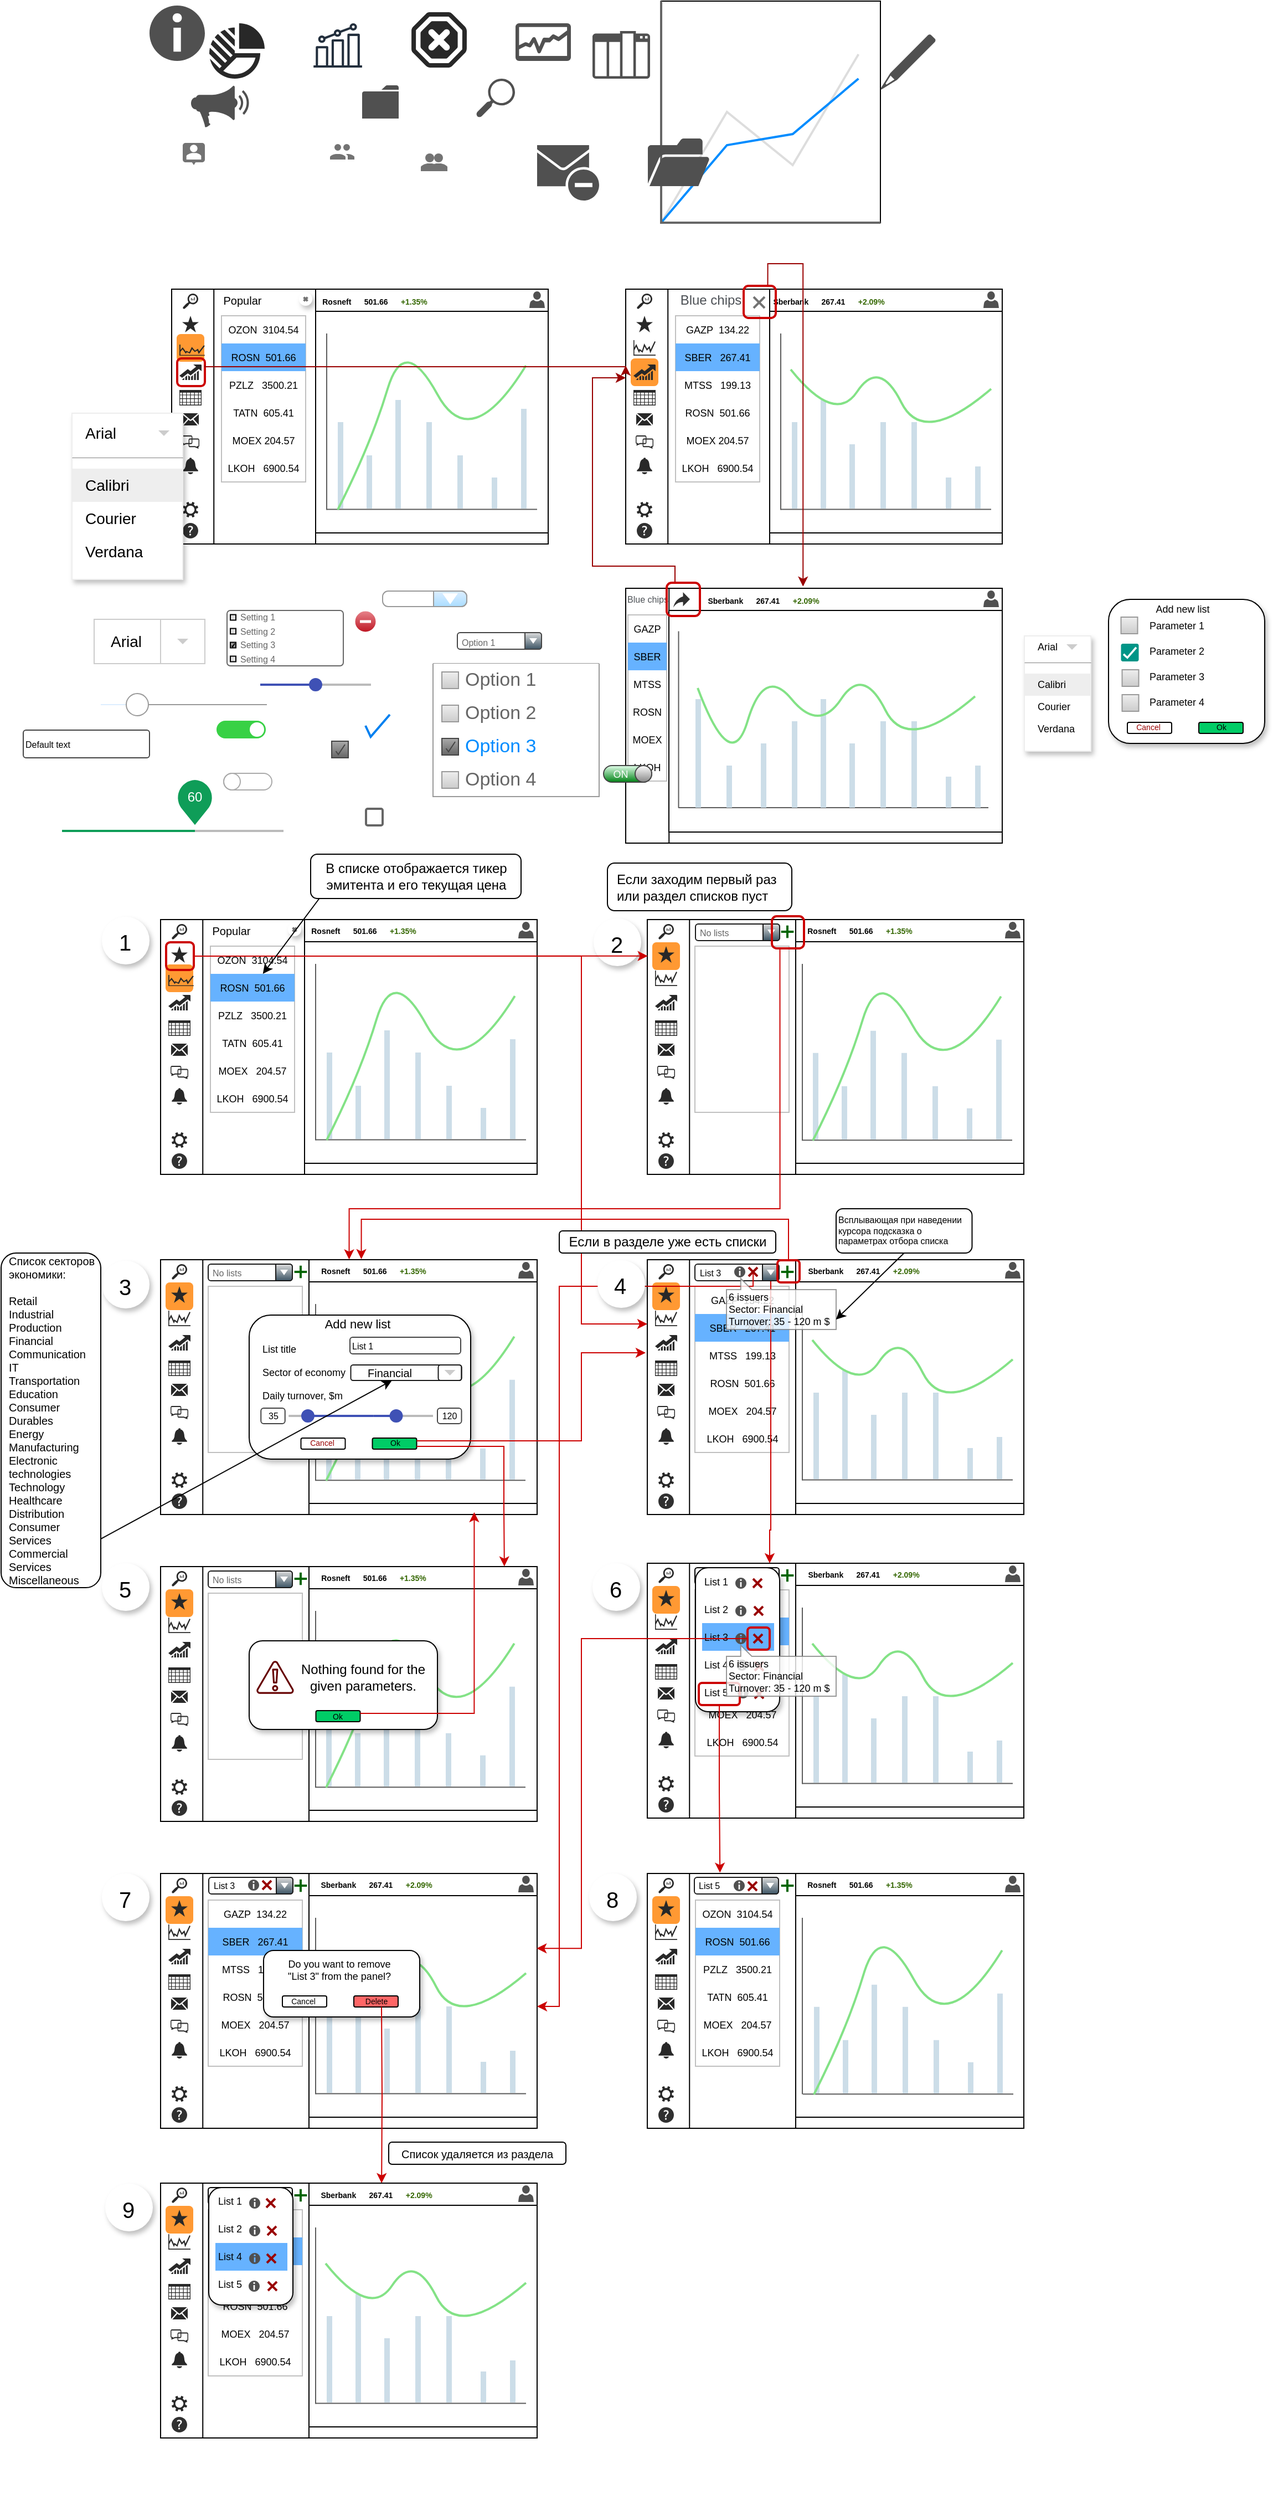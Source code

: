 <mxfile version="24.8.0">
  <diagram name="Страница — 1" id="06afWmyYIh01I3DeyTdm">
    <mxGraphModel dx="1862" dy="1764" grid="1" gridSize="10" guides="1" tooltips="1" connect="1" arrows="1" fold="1" page="1" pageScale="1" pageWidth="827" pageHeight="1169" math="0" shadow="0">
      <root>
        <mxCell id="0" />
        <mxCell id="1" parent="0" />
        <mxCell id="IjeG_mGZ-sbmmFtIHD-n-52" value="" style="group" parent="1" vertex="1" connectable="0">
          <mxGeometry x="401" y="708" width="43" height="43" as="geometry" />
        </mxCell>
        <mxCell id="IjeG_mGZ-sbmmFtIHD-n-53" value="" style="shape=ellipse;dashed=0;strokeColor=none;shadow=1;fontSize=13;align=center;verticalAlign=top;labelPosition=center;verticalLabelPosition=bottom;html=1;aspect=fixed;container=0;" parent="IjeG_mGZ-sbmmFtIHD-n-52" vertex="1">
          <mxGeometry width="43" height="43" as="geometry" />
        </mxCell>
        <mxCell id="IjeG_mGZ-sbmmFtIHD-n-54" value="&lt;font style=&quot;font-size: 20px;&quot;&gt;2&lt;/font&gt;" style="text;html=1;align=center;verticalAlign=middle;whiteSpace=wrap;rounded=0;container=0;" parent="IjeG_mGZ-sbmmFtIHD-n-52" vertex="1">
          <mxGeometry x="5.5" y="7.5" width="30" height="30" as="geometry" />
        </mxCell>
        <mxCell id="o-2Iju1db69N8LrNrMVs-1" value="" style="rounded=0;whiteSpace=wrap;html=1;" parent="1" vertex="1">
          <mxGeometry x="20" y="140" width="340" height="230" as="geometry" />
        </mxCell>
        <mxCell id="o-2Iju1db69N8LrNrMVs-4" value="" style="strokeWidth=1;shadow=0;dashed=0;align=center;html=1;shape=mxgraph.mockup.containers.anchor;rSize=0;fontSize=17;fontColor=#666666;align=left;" parent="1" vertex="1">
          <mxGeometry x="269" y="100" width="250" height="26" as="geometry" />
        </mxCell>
        <mxCell id="o-2Iju1db69N8LrNrMVs-5" value="" style="verticalLabelPosition=bottom;shadow=0;dashed=0;align=center;html=1;verticalAlign=top;strokeWidth=1;shape=mxgraph.mockup.graphics.lineChart;strokeColor2=#666666;strokeColor3=#008cff;strokeColor4=#dddddd;movable=1;resizable=1;rotatable=1;deletable=1;editable=1;locked=0;connectable=1;" parent="1" vertex="1">
          <mxGeometry x="462" y="-120" width="198" height="200" as="geometry" />
        </mxCell>
        <mxCell id="o-2Iju1db69N8LrNrMVs-13" value="" style="endArrow=none;html=1;rounded=0;entryX=0.118;entryY=1;entryDx=0;entryDy=0;entryPerimeter=0;exitX=0.118;exitY=0;exitDx=0;exitDy=0;exitPerimeter=0;" parent="1" edge="1">
          <mxGeometry width="50" height="50" relative="1" as="geometry">
            <mxPoint x="58.12" y="140" as="sourcePoint" />
            <mxPoint x="58.12" y="370" as="targetPoint" />
          </mxGeometry>
        </mxCell>
        <mxCell id="o-2Iju1db69N8LrNrMVs-15" value="" style="html=1;dashed=0;aspect=fixed;verticalLabelPosition=bottom;verticalAlign=top;align=center;shape=mxgraph.gmdl.star;strokeColor=none;fillColor=#282828;shadow=0;sketch=0;" parent="1" vertex="1">
          <mxGeometry x="29.5" y="164" width="15" height="15" as="geometry" />
        </mxCell>
        <mxCell id="o-2Iju1db69N8LrNrMVs-16" value="" style="html=1;dashed=0;aspect=fixed;verticalLabelPosition=bottom;verticalAlign=top;align=center;shape=mxgraph.gmdl.users;strokeColor=none;fillColor=#737373;shadow=0;sketch=0;" parent="1" vertex="1">
          <mxGeometry x="245" y="17.5" width="24" height="16" as="geometry" />
        </mxCell>
        <mxCell id="o-2Iju1db69N8LrNrMVs-30" value="" style="dashed=0;html=1;shape=mxgraph.gmdl.users;strokeColor=#ffffff;fillColor=#737373;strokeWidth=2;shadow=0;sketch=0;html=1;labelPosition=center;verticalLabelPosition=bottom;align=center;verticalAlign=top;" parent="1" vertex="1">
          <mxGeometry x="162" y="8" width="24" height="16" as="geometry" />
        </mxCell>
        <mxCell id="o-2Iju1db69N8LrNrMVs-31" value="" style="html=1;dashed=0;aspect=fixed;verticalLabelPosition=bottom;verticalAlign=top;align=center;shape=mxgraph.gmdl.chat;strokeColor=none;fillColor=#737373;shadow=0;sketch=0;" parent="1" vertex="1">
          <mxGeometry x="30" y="8" width="20" height="20" as="geometry" />
        </mxCell>
        <mxCell id="o-2Iju1db69N8LrNrMVs-32" value="" style="sketch=0;pointerEvents=1;shadow=0;dashed=0;html=1;strokeColor=none;fillColor=#505050;labelPosition=center;verticalLabelPosition=bottom;verticalAlign=top;outlineConnect=0;align=center;shape=mxgraph.office.users.user;" parent="1" vertex="1">
          <mxGeometry x="343" y="142" width="14" height="15" as="geometry" />
        </mxCell>
        <mxCell id="o-2Iju1db69N8LrNrMVs-35" value="" style="sketch=0;pointerEvents=1;shadow=0;dashed=0;html=1;strokeColor=none;fillColor=#505050;labelPosition=center;verticalLabelPosition=bottom;verticalAlign=top;outlineConnect=0;align=center;shape=mxgraph.office.security.irm_protected_message;" parent="1" vertex="1">
          <mxGeometry x="350" y="10" width="56" height="50" as="geometry" />
        </mxCell>
        <mxCell id="o-2Iju1db69N8LrNrMVs-36" value="" style="sketch=0;pointerEvents=1;shadow=0;dashed=0;html=1;strokeColor=none;fillColor=#303030;labelPosition=center;verticalLabelPosition=bottom;verticalAlign=top;outlineConnect=0;align=center;shape=mxgraph.office.concepts.help;" parent="1" vertex="1">
          <mxGeometry x="30" y="351" width="14" height="14" as="geometry" />
        </mxCell>
        <mxCell id="o-2Iju1db69N8LrNrMVs-37" value="&lt;div&gt;&lt;br&gt;&lt;/div&gt;&lt;div&gt;&lt;br&gt;&lt;/div&gt;&lt;div&gt;&lt;br&gt;&lt;/div&gt;&lt;div&gt;&lt;br&gt;&lt;/div&gt;&lt;div&gt;&lt;br&gt;&lt;/div&gt;" style="sketch=0;pointerEvents=1;shadow=0;dashed=0;html=1;strokeColor=none;fillColor=#282828;labelPosition=center;verticalLabelPosition=bottom;verticalAlign=top;outlineConnect=0;align=center;shape=mxgraph.office.concepts.settings;" parent="1" vertex="1">
          <mxGeometry x="30" y="332" width="14" height="14" as="geometry" />
        </mxCell>
        <mxCell id="o-2Iju1db69N8LrNrMVs-38" value="" style="sketch=0;pointerEvents=1;shadow=0;dashed=0;html=1;strokeColor=none;fillColor=#505050;labelPosition=center;verticalLabelPosition=bottom;verticalAlign=top;outlineConnect=0;align=center;shape=mxgraph.office.concepts.search;" parent="1" vertex="1">
          <mxGeometry x="295" y="-50" width="35" height="35" as="geometry" />
        </mxCell>
        <mxCell id="o-2Iju1db69N8LrNrMVs-39" value="" style="sketch=0;pointerEvents=1;shadow=0;dashed=0;html=1;strokeColor=none;fillColor=#505050;labelPosition=center;verticalLabelPosition=bottom;verticalAlign=top;outlineConnect=0;align=center;shape=mxgraph.office.concepts.folder;" parent="1" vertex="1">
          <mxGeometry x="192" y="-44" width="33" height="30" as="geometry" />
        </mxCell>
        <mxCell id="o-2Iju1db69N8LrNrMVs-40" value="" style="sketch=0;pointerEvents=1;shadow=0;dashed=0;html=1;strokeColor=none;fillColor=#505050;labelPosition=center;verticalLabelPosition=bottom;verticalAlign=top;outlineConnect=0;align=center;shape=mxgraph.office.concepts.column;" parent="1" vertex="1">
          <mxGeometry x="400" y="-93" width="52" height="43" as="geometry" />
        </mxCell>
        <mxCell id="o-2Iju1db69N8LrNrMVs-41" value="" style="sketch=0;pointerEvents=1;shadow=0;dashed=0;html=1;strokeColor=none;fillColor=#505050;labelPosition=center;verticalLabelPosition=bottom;verticalAlign=top;outlineConnect=0;align=center;shape=mxgraph.office.concepts.folder_open;" parent="1" vertex="1">
          <mxGeometry x="450" y="4" width="56" height="43" as="geometry" />
        </mxCell>
        <mxCell id="o-2Iju1db69N8LrNrMVs-42" value="" style="sketch=0;pointerEvents=1;shadow=0;dashed=0;html=1;strokeColor=none;fillColor=#505050;labelPosition=center;verticalLabelPosition=bottom;verticalAlign=top;outlineConnect=0;align=center;shape=mxgraph.office.concepts.whats_new;" parent="1" vertex="1">
          <mxGeometry x="37" y="-44" width="55" height="38" as="geometry" />
        </mxCell>
        <mxCell id="o-2Iju1db69N8LrNrMVs-43" value="" style="verticalLabelPosition=bottom;sketch=0;html=1;fillColor=#282828;strokeColor=none;verticalAlign=top;pointerEvents=1;align=center;shape=mxgraph.cisco_safe.iot_things_icons.icon34;" parent="1" vertex="1">
          <mxGeometry x="29.5" y="252" width="15" height="11" as="geometry" />
        </mxCell>
        <mxCell id="o-2Iju1db69N8LrNrMVs-44" value="" style="verticalLabelPosition=bottom;sketch=0;html=1;fillColor=#282828;strokeColor=none;verticalAlign=top;pointerEvents=1;align=center;shape=mxgraph.cisco_safe.iot_things_icons.icon13;" parent="1" vertex="1">
          <mxGeometry x="29" y="272" width="16" height="12.0" as="geometry" />
        </mxCell>
        <mxCell id="o-2Iju1db69N8LrNrMVs-46" value="" style="verticalLabelPosition=bottom;sketch=0;html=1;fillColor=#282828;strokeColor=none;verticalAlign=top;pointerEvents=1;align=center;shape=mxgraph.cisco_safe.business_icons.icon10;" parent="1" vertex="1">
          <mxGeometry x="27" y="208" width="20" height="14" as="geometry" />
        </mxCell>
        <mxCell id="o-2Iju1db69N8LrNrMVs-47" value="" style="verticalLabelPosition=bottom;sketch=0;html=1;fillColor=#282828;strokeColor=none;verticalAlign=top;pointerEvents=1;align=center;shape=mxgraph.cisco_safe.business_icons.icon4;" parent="1" vertex="1">
          <mxGeometry x="236.5" y="-110" width="50" height="50" as="geometry" />
        </mxCell>
        <mxCell id="o-2Iju1db69N8LrNrMVs-48" value="" style="sketch=0;pointerEvents=1;shadow=0;dashed=0;html=1;strokeColor=none;fillColor=#505050;labelPosition=center;verticalLabelPosition=bottom;verticalAlign=top;outlineConnect=0;align=center;shape=mxgraph.office.concepts.writing_pencil;" parent="1" vertex="1">
          <mxGeometry x="660" y="-90" width="50" height="50" as="geometry" />
        </mxCell>
        <mxCell id="o-2Iju1db69N8LrNrMVs-49" value="" style="shape=ellipse;dashed=0;strokeColor=none;shadow=1;fontSize=13;align=center;verticalAlign=top;labelPosition=center;verticalLabelPosition=bottom;html=1;aspect=fixed;" parent="1" vertex="1">
          <mxGeometry x="135" y="143" width="12" height="12" as="geometry" />
        </mxCell>
        <mxCell id="o-2Iju1db69N8LrNrMVs-50" value="" style="dashed=0;html=1;shape=mxgraph.gmdl.x;strokeColor=#737373;strokeWidth=2;shadow=0;sketch=0;html=1;labelPosition=center;verticalLabelPosition=bottom;align=center;verticalAlign=top;" parent="o-2Iju1db69N8LrNrMVs-49" vertex="1">
          <mxGeometry x="4.286" y="4.286" width="3.429" height="3.429" as="geometry" />
        </mxCell>
        <mxCell id="o-2Iju1db69N8LrNrMVs-51" value="" style="verticalLabelPosition=bottom;sketch=0;html=1;fillColor=#282828;strokeColor=none;verticalAlign=top;pointerEvents=1;align=center;shape=mxgraph.cisco_safe.business_icons.icon25;" parent="1" vertex="1">
          <mxGeometry x="27" y="231" width="20" height="14" as="geometry" />
        </mxCell>
        <mxCell id="o-2Iju1db69N8LrNrMVs-52" value="" style="verticalLabelPosition=bottom;sketch=0;html=1;fillColor=#282828;strokeColor=none;verticalAlign=top;pointerEvents=1;align=center;shape=mxgraph.cisco_safe.business_icons.icon2;" parent="1" vertex="1">
          <mxGeometry x="54" y="-100" width="50" height="50" as="geometry" />
        </mxCell>
        <mxCell id="o-2Iju1db69N8LrNrMVs-53" value="" style="sketch=0;pointerEvents=1;shadow=0;dashed=0;html=1;strokeColor=none;labelPosition=center;verticalLabelPosition=bottom;verticalAlign=top;align=center;fillColor=#282828;shape=mxgraph.mscae.oms.alerts" parent="1" vertex="1">
          <mxGeometry x="30" y="292" width="14" height="15" as="geometry" />
        </mxCell>
        <mxCell id="o-2Iju1db69N8LrNrMVs-54" value="" style="sketch=0;pointerEvents=1;shadow=0;dashed=0;html=1;strokeColor=none;labelPosition=center;verticalLabelPosition=bottom;verticalAlign=top;align=center;fillColor=#282828;shape=mxgraph.mscae.oms.log_search" parent="1" vertex="1">
          <mxGeometry x="30" y="144" width="14" height="14" as="geometry" />
        </mxCell>
        <mxCell id="o-2Iju1db69N8LrNrMVs-55" value="" style="sketch=0;pointerEvents=1;shadow=0;dashed=0;html=1;strokeColor=none;labelPosition=center;verticalLabelPosition=bottom;verticalAlign=top;align=center;fillColor=#505050;shape=mxgraph.mscae.oms.diagnostics" parent="1" vertex="1">
          <mxGeometry x="330.5" y="-100" width="50" height="34" as="geometry" />
        </mxCell>
        <mxCell id="o-2Iju1db69N8LrNrMVs-56" value="" style="sketch=0;pointerEvents=1;shadow=0;dashed=0;html=1;strokeColor=none;labelPosition=center;verticalLabelPosition=bottom;verticalAlign=top;align=center;fillColor=#505050;shape=mxgraph.mscae.intune.alerts" parent="1" vertex="1">
          <mxGeometry y="-116" width="50" height="50" as="geometry" />
        </mxCell>
        <mxCell id="o-2Iju1db69N8LrNrMVs-57" value="" style="sketch=0;outlineConnect=0;fontColor=#232F3E;gradientColor=none;fillColor=#232F3D;strokeColor=none;dashed=0;verticalLabelPosition=bottom;verticalAlign=top;align=center;html=1;fontSize=12;fontStyle=0;aspect=fixed;pointerEvents=1;shape=mxgraph.aws4.metrics;" parent="1" vertex="1">
          <mxGeometry x="148.06" y="-100" width="43.94" height="40" as="geometry" />
        </mxCell>
        <mxCell id="o-2Iju1db69N8LrNrMVs-58" value="" style="endArrow=none;html=1;rounded=0;entryX=0.118;entryY=1;entryDx=0;entryDy=0;entryPerimeter=0;exitX=0.118;exitY=0;exitDx=0;exitDy=0;exitPerimeter=0;" parent="1" edge="1">
          <mxGeometry width="50" height="50" relative="1" as="geometry">
            <mxPoint x="150" y="140" as="sourcePoint" />
            <mxPoint x="150" y="370" as="targetPoint" />
          </mxGeometry>
        </mxCell>
        <mxCell id="o-2Iju1db69N8LrNrMVs-70" value="" style="rounded=0;whiteSpace=wrap;html=1;" parent="1" vertex="1">
          <mxGeometry x="150" y="160" width="210" height="200" as="geometry" />
        </mxCell>
        <mxCell id="o-2Iju1db69N8LrNrMVs-74" value="" style="endArrow=none;html=1;rounded=0;strokeColor=#5C5C5C;" parent="1" edge="1">
          <mxGeometry width="50" height="50" relative="1" as="geometry">
            <mxPoint x="160" y="338.75" as="sourcePoint" />
            <mxPoint x="350" y="338.75" as="targetPoint" />
          </mxGeometry>
        </mxCell>
        <mxCell id="o-2Iju1db69N8LrNrMVs-77" value="" style="rounded=1;whiteSpace=wrap;html=1;fillColor=#FF9933;strokeColor=none;" parent="1" vertex="1">
          <mxGeometry x="24.5" y="180.5" width="25" height="25" as="geometry" />
        </mxCell>
        <mxCell id="o-2Iju1db69N8LrNrMVs-76" value="" style="endArrow=none;html=1;rounded=0;strokeColor=#5C5C5C;" parent="1" edge="1">
          <mxGeometry width="50" height="50" relative="1" as="geometry">
            <mxPoint x="160" y="180" as="sourcePoint" />
            <mxPoint x="160" y="339.25" as="targetPoint" />
          </mxGeometry>
        </mxCell>
        <mxCell id="o-2Iju1db69N8LrNrMVs-45" value="" style="verticalLabelPosition=bottom;sketch=0;html=1;fillColor=#282828;strokeColor=none;verticalAlign=top;pointerEvents=1;align=center;shape=mxgraph.cisco_safe.business_icons.icon24;" parent="1" vertex="1">
          <mxGeometry x="27" y="190" width="23" height="10" as="geometry" />
        </mxCell>
        <mxCell id="o-2Iju1db69N8LrNrMVs-82" value="" style="rounded=0;whiteSpace=wrap;html=1;fillColor=#CCDDE8;strokeColor=none;" parent="1" vertex="1">
          <mxGeometry x="170" y="260" width="5" height="78" as="geometry" />
        </mxCell>
        <mxCell id="o-2Iju1db69N8LrNrMVs-83" value="" style="rounded=0;whiteSpace=wrap;html=1;fillColor=#CCDDE8;strokeColor=none;" parent="1" vertex="1">
          <mxGeometry x="196" y="290" width="5" height="48" as="geometry" />
        </mxCell>
        <mxCell id="o-2Iju1db69N8LrNrMVs-84" value="" style="rounded=0;whiteSpace=wrap;html=1;fillColor=#CCDDE8;strokeColor=none;" parent="1" vertex="1">
          <mxGeometry x="222" y="240" width="5" height="98" as="geometry" />
        </mxCell>
        <mxCell id="o-2Iju1db69N8LrNrMVs-85" value="" style="rounded=0;whiteSpace=wrap;html=1;fillColor=#CCDDE8;strokeColor=none;" parent="1" vertex="1">
          <mxGeometry x="250" y="260" width="5" height="78" as="geometry" />
        </mxCell>
        <mxCell id="o-2Iju1db69N8LrNrMVs-86" value="" style="rounded=0;whiteSpace=wrap;html=1;fillColor=#CCDDE8;strokeColor=none;" parent="1" vertex="1">
          <mxGeometry x="278" y="290" width="5" height="48" as="geometry" />
        </mxCell>
        <mxCell id="o-2Iju1db69N8LrNrMVs-87" value="" style="rounded=0;whiteSpace=wrap;html=1;fillColor=#CCDDE8;strokeColor=none;" parent="1" vertex="1">
          <mxGeometry x="309" y="310" width="5" height="28" as="geometry" />
        </mxCell>
        <mxCell id="o-2Iju1db69N8LrNrMVs-88" value="" style="rounded=0;whiteSpace=wrap;html=1;fillColor=#CCDDE8;strokeColor=none;" parent="1" vertex="1">
          <mxGeometry x="335.5" y="248" width="5" height="90" as="geometry" />
        </mxCell>
        <mxCell id="o-2Iju1db69N8LrNrMVs-72" value="" style="endArrow=none;html=1;rounded=0;curved=1;exitX=0.048;exitY=0.95;exitDx=0;exitDy=0;exitPerimeter=0;entryX=0.857;entryY=0.3;entryDx=0;entryDy=0;entryPerimeter=0;strokeWidth=2;strokeColor=#83e286;" parent="1" edge="1">
          <mxGeometry width="50" height="50" relative="1" as="geometry">
            <mxPoint x="170.0" y="339" as="sourcePoint" />
            <mxPoint x="339.89" y="209" as="targetPoint" />
            <Array as="points">
              <mxPoint x="200" y="280" />
              <mxPoint x="230" y="180" />
              <mxPoint x="290" y="290" />
            </Array>
          </mxGeometry>
        </mxCell>
        <mxCell id="o-2Iju1db69N8LrNrMVs-91" value="&lt;font style=&quot;font-size: 7px;&quot;&gt;&lt;b&gt;Rosneft&amp;nbsp; &amp;nbsp; &amp;nbsp; 501.66&amp;nbsp; &amp;nbsp; &amp;nbsp; &lt;font color=&quot;#336600&quot;&gt;+1.35%&lt;/font&gt;&lt;/b&gt;&lt;/font&gt;" style="text;html=1;align=center;verticalAlign=middle;whiteSpace=wrap;rounded=0;" parent="1" vertex="1">
          <mxGeometry x="152" y="143" width="103" height="14" as="geometry" />
        </mxCell>
        <mxCell id="o-2Iju1db69N8LrNrMVs-92" value="&lt;font style=&quot;font-size: 10px;&quot;&gt;Popular&lt;/font&gt;" style="text;html=1;align=center;verticalAlign=middle;whiteSpace=wrap;rounded=0;" parent="1" vertex="1">
          <mxGeometry x="64" y="145" width="40" height="10" as="geometry" />
        </mxCell>
        <mxCell id="o-2Iju1db69N8LrNrMVs-93" value="" style="childLayout=tableLayout;recursiveResize=0;shadow=0;fillColor=none;strokeColor=#C0C0C0;fontSize=9;" parent="1" vertex="1">
          <mxGeometry x="65" y="164" width="76" height="150" as="geometry" />
        </mxCell>
        <mxCell id="o-2Iju1db69N8LrNrMVs-108" style="shape=tableRow;horizontal=0;startSize=0;swimlaneHead=0;swimlaneBody=0;top=0;left=0;bottom=0;right=0;dropTarget=0;collapsible=0;recursiveResize=0;expand=0;fontStyle=0;fillColor=none;fontSize=9;" parent="o-2Iju1db69N8LrNrMVs-93" vertex="1">
          <mxGeometry width="76" height="25" as="geometry" />
        </mxCell>
        <mxCell id="o-2Iju1db69N8LrNrMVs-109" value="OZON&amp;nbsp; 3104.54" style="connectable=0;recursiveResize=0;strokeColor=none;fillColor=none;align=center;whiteSpace=wrap;html=1;fontSize=9;" parent="o-2Iju1db69N8LrNrMVs-108" vertex="1">
          <mxGeometry width="76" height="25" as="geometry">
            <mxRectangle width="76" height="25" as="alternateBounds" />
          </mxGeometry>
        </mxCell>
        <mxCell id="o-2Iju1db69N8LrNrMVs-106" style="shape=tableRow;horizontal=0;startSize=0;swimlaneHead=0;swimlaneBody=0;top=0;left=0;bottom=0;right=0;dropTarget=0;collapsible=0;recursiveResize=0;expand=0;fontStyle=0;fillColor=none;fontSize=9;" parent="o-2Iju1db69N8LrNrMVs-93" vertex="1">
          <mxGeometry y="25" width="76" height="25" as="geometry" />
        </mxCell>
        <mxCell id="o-2Iju1db69N8LrNrMVs-107" value="ROSN&amp;nbsp; 501.66" style="connectable=0;recursiveResize=0;strokeColor=none;fillColor=#66B2FF;align=center;whiteSpace=wrap;html=1;fontSize=9;" parent="o-2Iju1db69N8LrNrMVs-106" vertex="1">
          <mxGeometry width="76" height="25" as="geometry">
            <mxRectangle width="76" height="25" as="alternateBounds" />
          </mxGeometry>
        </mxCell>
        <mxCell id="o-2Iju1db69N8LrNrMVs-94" value="" style="shape=tableRow;horizontal=0;startSize=0;swimlaneHead=0;swimlaneBody=0;top=0;left=0;bottom=0;right=0;dropTarget=0;collapsible=0;recursiveResize=0;expand=0;fontStyle=0;fillColor=none;fontSize=9;" parent="o-2Iju1db69N8LrNrMVs-93" vertex="1">
          <mxGeometry y="50" width="76" height="25" as="geometry" />
        </mxCell>
        <mxCell id="o-2Iju1db69N8LrNrMVs-95" value="PZLZ&amp;nbsp; &amp;nbsp;3500.21" style="connectable=0;recursiveResize=0;strokeColor=none;fillColor=none;align=center;whiteSpace=wrap;html=1;fontSize=9;" parent="o-2Iju1db69N8LrNrMVs-94" vertex="1">
          <mxGeometry width="76" height="25" as="geometry">
            <mxRectangle width="76" height="25" as="alternateBounds" />
          </mxGeometry>
        </mxCell>
        <mxCell id="o-2Iju1db69N8LrNrMVs-98" style="shape=tableRow;horizontal=0;startSize=0;swimlaneHead=0;swimlaneBody=0;top=0;left=0;bottom=0;right=0;dropTarget=0;collapsible=0;recursiveResize=0;expand=0;fontStyle=0;fillColor=none;fontSize=9;" parent="o-2Iju1db69N8LrNrMVs-93" vertex="1">
          <mxGeometry y="75" width="76" height="25" as="geometry" />
        </mxCell>
        <mxCell id="o-2Iju1db69N8LrNrMVs-99" value="TATN&amp;nbsp; 605.41" style="connectable=0;recursiveResize=0;strokeColor=none;fillColor=none;align=center;whiteSpace=wrap;html=1;fontSize=9;" parent="o-2Iju1db69N8LrNrMVs-98" vertex="1">
          <mxGeometry width="76" height="25" as="geometry">
            <mxRectangle width="76" height="25" as="alternateBounds" />
          </mxGeometry>
        </mxCell>
        <mxCell id="o-2Iju1db69N8LrNrMVs-102" style="shape=tableRow;horizontal=0;startSize=0;swimlaneHead=0;swimlaneBody=0;top=0;left=0;bottom=0;right=0;dropTarget=0;collapsible=0;recursiveResize=0;expand=0;fontStyle=0;fillColor=none;fontSize=9;" parent="o-2Iju1db69N8LrNrMVs-93" vertex="1">
          <mxGeometry y="100" width="76" height="25" as="geometry" />
        </mxCell>
        <mxCell id="o-2Iju1db69N8LrNrMVs-103" value="MOEX 204.57" style="connectable=0;recursiveResize=0;strokeColor=none;fillColor=none;align=center;whiteSpace=wrap;html=1;fontSize=9;" parent="o-2Iju1db69N8LrNrMVs-102" vertex="1">
          <mxGeometry width="76" height="25" as="geometry">
            <mxRectangle width="76" height="25" as="alternateBounds" />
          </mxGeometry>
        </mxCell>
        <mxCell id="o-2Iju1db69N8LrNrMVs-110" style="shape=tableRow;horizontal=0;startSize=0;swimlaneHead=0;swimlaneBody=0;top=0;left=0;bottom=0;right=0;dropTarget=0;collapsible=0;recursiveResize=0;expand=0;fontStyle=0;fillColor=none;fontSize=9;" parent="o-2Iju1db69N8LrNrMVs-93" vertex="1">
          <mxGeometry y="125" width="76" height="25" as="geometry" />
        </mxCell>
        <mxCell id="o-2Iju1db69N8LrNrMVs-111" value="LKOH&amp;nbsp; &amp;nbsp;6900.54" style="connectable=0;recursiveResize=0;strokeColor=none;fillColor=none;align=center;whiteSpace=wrap;html=1;fontSize=9;" parent="o-2Iju1db69N8LrNrMVs-110" vertex="1">
          <mxGeometry width="76" height="25" as="geometry">
            <mxRectangle width="76" height="25" as="alternateBounds" />
          </mxGeometry>
        </mxCell>
        <mxCell id="o-2Iju1db69N8LrNrMVs-113" value="" style="rounded=1;whiteSpace=wrap;html=1;fillColor=none;strokeColor=#CC0000;strokeWidth=2;" parent="1" vertex="1">
          <mxGeometry x="25" y="202.5" width="25" height="25" as="geometry" />
        </mxCell>
        <mxCell id="o-2Iju1db69N8LrNrMVs-114" value="" style="rounded=0;whiteSpace=wrap;html=1;" parent="1" vertex="1">
          <mxGeometry x="430" y="140" width="340" height="230" as="geometry" />
        </mxCell>
        <mxCell id="o-2Iju1db69N8LrNrMVs-115" value="" style="endArrow=none;html=1;rounded=0;entryX=0.118;entryY=1;entryDx=0;entryDy=0;entryPerimeter=0;exitX=0.118;exitY=0;exitDx=0;exitDy=0;exitPerimeter=0;" parent="1" edge="1">
          <mxGeometry width="50" height="50" relative="1" as="geometry">
            <mxPoint x="468.12" y="140" as="sourcePoint" />
            <mxPoint x="468.12" y="370" as="targetPoint" />
          </mxGeometry>
        </mxCell>
        <mxCell id="o-2Iju1db69N8LrNrMVs-116" value="" style="html=1;dashed=0;aspect=fixed;verticalLabelPosition=bottom;verticalAlign=top;align=center;shape=mxgraph.gmdl.star;strokeColor=none;fillColor=#282828;shadow=0;sketch=0;" parent="1" vertex="1">
          <mxGeometry x="439.5" y="164" width="15" height="15" as="geometry" />
        </mxCell>
        <mxCell id="o-2Iju1db69N8LrNrMVs-117" value="" style="sketch=0;pointerEvents=1;shadow=0;dashed=0;html=1;strokeColor=none;fillColor=#505050;labelPosition=center;verticalLabelPosition=bottom;verticalAlign=top;outlineConnect=0;align=center;shape=mxgraph.office.users.user;" parent="1" vertex="1">
          <mxGeometry x="753" y="142" width="14" height="15" as="geometry" />
        </mxCell>
        <mxCell id="o-2Iju1db69N8LrNrMVs-118" value="" style="sketch=0;pointerEvents=1;shadow=0;dashed=0;html=1;strokeColor=none;fillColor=#303030;labelPosition=center;verticalLabelPosition=bottom;verticalAlign=top;outlineConnect=0;align=center;shape=mxgraph.office.concepts.help;" parent="1" vertex="1">
          <mxGeometry x="440" y="351" width="14" height="14" as="geometry" />
        </mxCell>
        <mxCell id="o-2Iju1db69N8LrNrMVs-119" value="&lt;div&gt;&lt;br&gt;&lt;/div&gt;&lt;div&gt;&lt;br&gt;&lt;/div&gt;&lt;div&gt;&lt;br&gt;&lt;/div&gt;&lt;div&gt;&lt;br&gt;&lt;/div&gt;&lt;div&gt;&lt;br&gt;&lt;/div&gt;" style="sketch=0;pointerEvents=1;shadow=0;dashed=0;html=1;strokeColor=none;fillColor=#282828;labelPosition=center;verticalLabelPosition=bottom;verticalAlign=top;outlineConnect=0;align=center;shape=mxgraph.office.concepts.settings;" parent="1" vertex="1">
          <mxGeometry x="440" y="332" width="14" height="14" as="geometry" />
        </mxCell>
        <mxCell id="o-2Iju1db69N8LrNrMVs-120" value="" style="verticalLabelPosition=bottom;sketch=0;html=1;fillColor=#282828;strokeColor=none;verticalAlign=top;pointerEvents=1;align=center;shape=mxgraph.cisco_safe.iot_things_icons.icon34;" parent="1" vertex="1">
          <mxGeometry x="439.5" y="252" width="15" height="11" as="geometry" />
        </mxCell>
        <mxCell id="o-2Iju1db69N8LrNrMVs-121" value="" style="verticalLabelPosition=bottom;sketch=0;html=1;fillColor=#282828;strokeColor=none;verticalAlign=top;pointerEvents=1;align=center;shape=mxgraph.cisco_safe.iot_things_icons.icon13;" parent="1" vertex="1">
          <mxGeometry x="439" y="272" width="16" height="12.0" as="geometry" />
        </mxCell>
        <mxCell id="o-2Iju1db69N8LrNrMVs-125" value="" style="verticalLabelPosition=bottom;sketch=0;html=1;fillColor=#282828;strokeColor=none;verticalAlign=top;pointerEvents=1;align=center;shape=mxgraph.cisco_safe.business_icons.icon25;" parent="1" vertex="1">
          <mxGeometry x="437" y="231" width="20" height="14" as="geometry" />
        </mxCell>
        <mxCell id="o-2Iju1db69N8LrNrMVs-126" value="" style="sketch=0;pointerEvents=1;shadow=0;dashed=0;html=1;strokeColor=none;labelPosition=center;verticalLabelPosition=bottom;verticalAlign=top;align=center;fillColor=#282828;shape=mxgraph.mscae.oms.alerts" parent="1" vertex="1">
          <mxGeometry x="440" y="292" width="14" height="15" as="geometry" />
        </mxCell>
        <mxCell id="o-2Iju1db69N8LrNrMVs-129" value="" style="rounded=0;whiteSpace=wrap;html=1;" parent="1" vertex="1">
          <mxGeometry x="560" y="160" width="210" height="200" as="geometry" />
        </mxCell>
        <mxCell id="o-2Iju1db69N8LrNrMVs-127" value="" style="sketch=0;pointerEvents=1;shadow=0;dashed=0;html=1;strokeColor=none;labelPosition=center;verticalLabelPosition=bottom;verticalAlign=top;align=center;fillColor=#282828;shape=mxgraph.mscae.oms.log_search" parent="1" vertex="1">
          <mxGeometry x="440" y="144" width="14" height="14" as="geometry" />
        </mxCell>
        <mxCell id="o-2Iju1db69N8LrNrMVs-128" value="" style="endArrow=none;html=1;rounded=0;entryX=0.118;entryY=1;entryDx=0;entryDy=0;entryPerimeter=0;exitX=0.118;exitY=0;exitDx=0;exitDy=0;exitPerimeter=0;" parent="1" edge="1">
          <mxGeometry width="50" height="50" relative="1" as="geometry">
            <mxPoint x="560" y="140" as="sourcePoint" />
            <mxPoint x="560" y="370" as="targetPoint" />
          </mxGeometry>
        </mxCell>
        <mxCell id="o-2Iju1db69N8LrNrMVs-130" value="" style="endArrow=none;html=1;rounded=0;strokeColor=#5C5C5C;" parent="1" edge="1">
          <mxGeometry width="50" height="50" relative="1" as="geometry">
            <mxPoint x="570" y="338.75" as="sourcePoint" />
            <mxPoint x="760" y="338.75" as="targetPoint" />
          </mxGeometry>
        </mxCell>
        <mxCell id="o-2Iju1db69N8LrNrMVs-131" value="" style="rounded=1;whiteSpace=wrap;html=1;fillColor=#FF9933;strokeColor=none;" parent="1" vertex="1">
          <mxGeometry x="434.5" y="202.5" width="25" height="25" as="geometry" />
        </mxCell>
        <mxCell id="o-2Iju1db69N8LrNrMVs-132" value="" style="endArrow=none;html=1;rounded=0;strokeColor=#5C5C5C;" parent="1" edge="1">
          <mxGeometry width="50" height="50" relative="1" as="geometry">
            <mxPoint x="570" y="180" as="sourcePoint" />
            <mxPoint x="570" y="339.25" as="targetPoint" />
          </mxGeometry>
        </mxCell>
        <mxCell id="o-2Iju1db69N8LrNrMVs-133" value="" style="verticalLabelPosition=bottom;sketch=0;html=1;fillColor=#282828;strokeColor=none;verticalAlign=top;pointerEvents=1;align=center;shape=mxgraph.cisco_safe.business_icons.icon24;" parent="1" vertex="1">
          <mxGeometry x="437" y="186" width="20" height="14" as="geometry" />
        </mxCell>
        <mxCell id="o-2Iju1db69N8LrNrMVs-134" value="" style="rounded=0;whiteSpace=wrap;html=1;fillColor=#CCDDE8;strokeColor=none;" parent="1" vertex="1">
          <mxGeometry x="580" y="260" width="5" height="78" as="geometry" />
        </mxCell>
        <mxCell id="o-2Iju1db69N8LrNrMVs-135" value="" style="rounded=0;whiteSpace=wrap;html=1;fillColor=#CCDDE8;strokeColor=none;" parent="1" vertex="1">
          <mxGeometry x="606" y="240" width="5" height="98" as="geometry" />
        </mxCell>
        <mxCell id="o-2Iju1db69N8LrNrMVs-136" value="" style="rounded=0;whiteSpace=wrap;html=1;fillColor=#CCDDE8;strokeColor=none;" parent="1" vertex="1">
          <mxGeometry x="632" y="280" width="5" height="58" as="geometry" />
        </mxCell>
        <mxCell id="o-2Iju1db69N8LrNrMVs-137" value="" style="rounded=0;whiteSpace=wrap;html=1;fillColor=#CCDDE8;strokeColor=none;" parent="1" vertex="1">
          <mxGeometry x="660" y="260" width="5" height="78" as="geometry" />
        </mxCell>
        <mxCell id="o-2Iju1db69N8LrNrMVs-138" value="" style="rounded=0;whiteSpace=wrap;html=1;fillColor=#CCDDE8;strokeColor=none;" parent="1" vertex="1">
          <mxGeometry x="688" y="260" width="5" height="78" as="geometry" />
        </mxCell>
        <mxCell id="o-2Iju1db69N8LrNrMVs-139" value="" style="rounded=0;whiteSpace=wrap;html=1;fillColor=#CCDDE8;strokeColor=none;" parent="1" vertex="1">
          <mxGeometry x="719" y="310" width="5" height="28" as="geometry" />
        </mxCell>
        <mxCell id="o-2Iju1db69N8LrNrMVs-140" value="" style="rounded=0;whiteSpace=wrap;html=1;fillColor=#CCDDE8;strokeColor=none;" parent="1" vertex="1">
          <mxGeometry x="745.5" y="300" width="5" height="38" as="geometry" />
        </mxCell>
        <mxCell id="o-2Iju1db69N8LrNrMVs-141" value="" style="endArrow=none;html=1;rounded=0;curved=1;strokeWidth=2;strokeColor=#83e286;" parent="1" edge="1">
          <mxGeometry width="50" height="50" relative="1" as="geometry">
            <mxPoint x="579" y="212.5" as="sourcePoint" />
            <mxPoint x="760" y="230" as="targetPoint" />
            <Array as="points">
              <mxPoint x="619" y="262.5" />
              <mxPoint x="659" y="202.5" />
              <mxPoint x="699" y="282.5" />
            </Array>
          </mxGeometry>
        </mxCell>
        <mxCell id="o-2Iju1db69N8LrNrMVs-142" value="&lt;font style=&quot;font-size: 7px;&quot;&gt;&lt;b&gt;Sberbank&amp;nbsp; &amp;nbsp; &amp;nbsp; 267.41&amp;nbsp; &amp;nbsp; &amp;nbsp;&amp;nbsp;&lt;font color=&quot;#336600&quot;&gt;+2.09%&lt;/font&gt;&lt;/b&gt;&lt;/font&gt;" style="text;html=1;align=center;verticalAlign=middle;whiteSpace=wrap;rounded=0;" parent="1" vertex="1">
          <mxGeometry x="562" y="143" width="103" height="14" as="geometry" />
        </mxCell>
        <mxCell id="o-2Iju1db69N8LrNrMVs-143" value="&lt;span style=&quot;color: rgb(77, 81, 86); font-family: Arial, sans-serif; font-size: 12px; text-align: left; background-color: rgb(255, 255, 255);&quot;&gt;Blue chips&lt;/span&gt;" style="text;html=1;align=center;verticalAlign=middle;whiteSpace=wrap;rounded=0;fontSize=12;" parent="1" vertex="1">
          <mxGeometry x="474" y="145" width="66" height="10" as="geometry" />
        </mxCell>
        <mxCell id="o-2Iju1db69N8LrNrMVs-144" value="" style="childLayout=tableLayout;recursiveResize=0;shadow=0;fillColor=none;strokeColor=#C0C0C0;fontSize=9;" parent="1" vertex="1">
          <mxGeometry x="475" y="164" width="76" height="150" as="geometry" />
        </mxCell>
        <mxCell id="o-2Iju1db69N8LrNrMVs-145" style="shape=tableRow;horizontal=0;startSize=0;swimlaneHead=0;swimlaneBody=0;top=0;left=0;bottom=0;right=0;dropTarget=0;collapsible=0;recursiveResize=0;expand=0;fontStyle=0;fillColor=none;fontSize=9;" parent="o-2Iju1db69N8LrNrMVs-144" vertex="1">
          <mxGeometry width="76" height="25" as="geometry" />
        </mxCell>
        <mxCell id="o-2Iju1db69N8LrNrMVs-146" value="GAZP&amp;nbsp; 134.22" style="connectable=0;recursiveResize=0;strokeColor=none;fillColor=none;align=center;whiteSpace=wrap;html=1;fontSize=9;" parent="o-2Iju1db69N8LrNrMVs-145" vertex="1">
          <mxGeometry width="76" height="25" as="geometry">
            <mxRectangle width="76" height="25" as="alternateBounds" />
          </mxGeometry>
        </mxCell>
        <mxCell id="o-2Iju1db69N8LrNrMVs-147" style="shape=tableRow;horizontal=0;startSize=0;swimlaneHead=0;swimlaneBody=0;top=0;left=0;bottom=0;right=0;dropTarget=0;collapsible=0;recursiveResize=0;expand=0;fontStyle=0;fillColor=none;fontSize=9;" parent="o-2Iju1db69N8LrNrMVs-144" vertex="1">
          <mxGeometry y="25" width="76" height="25" as="geometry" />
        </mxCell>
        <mxCell id="o-2Iju1db69N8LrNrMVs-148" value="SBER&amp;nbsp; &amp;nbsp;267.41" style="connectable=0;recursiveResize=0;strokeColor=none;fillColor=#66B2FF;align=center;whiteSpace=wrap;html=1;fontSize=9;" parent="o-2Iju1db69N8LrNrMVs-147" vertex="1">
          <mxGeometry width="76" height="25" as="geometry">
            <mxRectangle width="76" height="25" as="alternateBounds" />
          </mxGeometry>
        </mxCell>
        <mxCell id="o-2Iju1db69N8LrNrMVs-149" value="" style="shape=tableRow;horizontal=0;startSize=0;swimlaneHead=0;swimlaneBody=0;top=0;left=0;bottom=0;right=0;dropTarget=0;collapsible=0;recursiveResize=0;expand=0;fontStyle=0;fillColor=none;fontSize=9;" parent="o-2Iju1db69N8LrNrMVs-144" vertex="1">
          <mxGeometry y="50" width="76" height="25" as="geometry" />
        </mxCell>
        <mxCell id="o-2Iju1db69N8LrNrMVs-150" value="MTSS&amp;nbsp; &amp;nbsp;199.13" style="connectable=0;recursiveResize=0;strokeColor=none;fillColor=none;align=center;whiteSpace=wrap;html=1;fontSize=9;" parent="o-2Iju1db69N8LrNrMVs-149" vertex="1">
          <mxGeometry width="76" height="25" as="geometry">
            <mxRectangle width="76" height="25" as="alternateBounds" />
          </mxGeometry>
        </mxCell>
        <mxCell id="o-2Iju1db69N8LrNrMVs-151" style="shape=tableRow;horizontal=0;startSize=0;swimlaneHead=0;swimlaneBody=0;top=0;left=0;bottom=0;right=0;dropTarget=0;collapsible=0;recursiveResize=0;expand=0;fontStyle=0;fillColor=none;fontSize=9;" parent="o-2Iju1db69N8LrNrMVs-144" vertex="1">
          <mxGeometry y="75" width="76" height="25" as="geometry" />
        </mxCell>
        <mxCell id="o-2Iju1db69N8LrNrMVs-152" value="ROSN&amp;nbsp; 501.66" style="connectable=0;recursiveResize=0;strokeColor=none;fillColor=none;align=center;whiteSpace=wrap;html=1;fontSize=9;" parent="o-2Iju1db69N8LrNrMVs-151" vertex="1">
          <mxGeometry width="76" height="25" as="geometry">
            <mxRectangle width="76" height="25" as="alternateBounds" />
          </mxGeometry>
        </mxCell>
        <mxCell id="o-2Iju1db69N8LrNrMVs-153" style="shape=tableRow;horizontal=0;startSize=0;swimlaneHead=0;swimlaneBody=0;top=0;left=0;bottom=0;right=0;dropTarget=0;collapsible=0;recursiveResize=0;expand=0;fontStyle=0;fillColor=none;fontSize=9;" parent="o-2Iju1db69N8LrNrMVs-144" vertex="1">
          <mxGeometry y="100" width="76" height="25" as="geometry" />
        </mxCell>
        <mxCell id="o-2Iju1db69N8LrNrMVs-154" value="MOEX 204.57" style="connectable=0;recursiveResize=0;strokeColor=none;fillColor=none;align=center;whiteSpace=wrap;html=1;fontSize=9;" parent="o-2Iju1db69N8LrNrMVs-153" vertex="1">
          <mxGeometry width="76" height="25" as="geometry">
            <mxRectangle width="76" height="25" as="alternateBounds" />
          </mxGeometry>
        </mxCell>
        <mxCell id="o-2Iju1db69N8LrNrMVs-155" style="shape=tableRow;horizontal=0;startSize=0;swimlaneHead=0;swimlaneBody=0;top=0;left=0;bottom=0;right=0;dropTarget=0;collapsible=0;recursiveResize=0;expand=0;fontStyle=0;fillColor=none;fontSize=9;" parent="o-2Iju1db69N8LrNrMVs-144" vertex="1">
          <mxGeometry y="125" width="76" height="25" as="geometry" />
        </mxCell>
        <mxCell id="o-2Iju1db69N8LrNrMVs-156" value="LKOH&amp;nbsp; &amp;nbsp;6900.54" style="connectable=0;recursiveResize=0;strokeColor=none;fillColor=none;align=center;whiteSpace=wrap;html=1;fontSize=9;" parent="o-2Iju1db69N8LrNrMVs-155" vertex="1">
          <mxGeometry width="76" height="25" as="geometry">
            <mxRectangle width="76" height="25" as="alternateBounds" />
          </mxGeometry>
        </mxCell>
        <mxCell id="o-2Iju1db69N8LrNrMVs-122" value="" style="verticalLabelPosition=bottom;sketch=0;html=1;fillColor=#282828;strokeColor=none;verticalAlign=top;pointerEvents=1;align=center;shape=mxgraph.cisco_safe.business_icons.icon10;" parent="1" vertex="1">
          <mxGeometry x="437" y="208" width="20" height="14" as="geometry" />
        </mxCell>
        <mxCell id="o-2Iju1db69N8LrNrMVs-158" style="edgeStyle=orthogonalEdgeStyle;rounded=0;orthogonalLoop=1;jettySize=auto;html=1;exitX=1;exitY=0.25;exitDx=0;exitDy=0;strokeColor=#990000;" parent="1" source="o-2Iju1db69N8LrNrMVs-113" edge="1">
          <mxGeometry relative="1" as="geometry">
            <mxPoint x="430" y="209" as="targetPoint" />
            <Array as="points">
              <mxPoint x="50" y="210" />
              <mxPoint x="430" y="210" />
            </Array>
          </mxGeometry>
        </mxCell>
        <mxCell id="o-2Iju1db69N8LrNrMVs-160" value="" style="rounded=0;whiteSpace=wrap;html=1;" parent="1" vertex="1">
          <mxGeometry x="430" y="410" width="340" height="230" as="geometry" />
        </mxCell>
        <mxCell id="o-2Iju1db69N8LrNrMVs-161" value="" style="endArrow=none;html=1;rounded=0;entryX=0.118;entryY=1;entryDx=0;entryDy=0;entryPerimeter=0;exitX=0.118;exitY=0;exitDx=0;exitDy=0;exitPerimeter=0;" parent="1" edge="1">
          <mxGeometry width="50" height="50" relative="1" as="geometry">
            <mxPoint x="469.12" y="410" as="sourcePoint" />
            <mxPoint x="469.12" y="640" as="targetPoint" />
          </mxGeometry>
        </mxCell>
        <mxCell id="o-2Iju1db69N8LrNrMVs-163" value="" style="sketch=0;pointerEvents=1;shadow=0;dashed=0;html=1;strokeColor=none;fillColor=#505050;labelPosition=center;verticalLabelPosition=bottom;verticalAlign=top;outlineConnect=0;align=center;shape=mxgraph.office.users.user;" parent="1" vertex="1">
          <mxGeometry x="753" y="412" width="14" height="15" as="geometry" />
        </mxCell>
        <mxCell id="o-2Iju1db69N8LrNrMVs-175" value="" style="rounded=0;whiteSpace=wrap;html=1;" parent="1" vertex="1">
          <mxGeometry x="469" y="430" width="301" height="200" as="geometry" />
        </mxCell>
        <mxCell id="o-2Iju1db69N8LrNrMVs-176" value="" style="endArrow=none;html=1;rounded=0;strokeColor=#5C5C5C;" parent="1" edge="1">
          <mxGeometry width="50" height="50" relative="1" as="geometry">
            <mxPoint x="477.5" y="608" as="sourcePoint" />
            <mxPoint x="757.5" y="608" as="targetPoint" />
          </mxGeometry>
        </mxCell>
        <mxCell id="o-2Iju1db69N8LrNrMVs-178" value="" style="endArrow=none;html=1;rounded=0;strokeColor=#5C5C5C;" parent="1" edge="1">
          <mxGeometry width="50" height="50" relative="1" as="geometry">
            <mxPoint x="477.76" y="448.75" as="sourcePoint" />
            <mxPoint x="477.76" y="608" as="targetPoint" />
          </mxGeometry>
        </mxCell>
        <mxCell id="o-2Iju1db69N8LrNrMVs-180" value="" style="rounded=0;whiteSpace=wrap;html=1;fillColor=#CCDDE8;strokeColor=none;" parent="1" vertex="1">
          <mxGeometry x="580" y="530" width="5" height="78" as="geometry" />
        </mxCell>
        <mxCell id="o-2Iju1db69N8LrNrMVs-181" value="" style="rounded=0;whiteSpace=wrap;html=1;fillColor=#CCDDE8;strokeColor=none;" parent="1" vertex="1">
          <mxGeometry x="606" y="510" width="5" height="98" as="geometry" />
        </mxCell>
        <mxCell id="o-2Iju1db69N8LrNrMVs-182" value="" style="rounded=0;whiteSpace=wrap;html=1;fillColor=#CCDDE8;strokeColor=none;" parent="1" vertex="1">
          <mxGeometry x="632" y="550" width="5" height="58" as="geometry" />
        </mxCell>
        <mxCell id="o-2Iju1db69N8LrNrMVs-183" value="" style="rounded=0;whiteSpace=wrap;html=1;fillColor=#CCDDE8;strokeColor=none;" parent="1" vertex="1">
          <mxGeometry x="660" y="530" width="5" height="78" as="geometry" />
        </mxCell>
        <mxCell id="o-2Iju1db69N8LrNrMVs-184" value="" style="rounded=0;whiteSpace=wrap;html=1;fillColor=#CCDDE8;strokeColor=none;" parent="1" vertex="1">
          <mxGeometry x="688" y="530" width="5" height="78" as="geometry" />
        </mxCell>
        <mxCell id="o-2Iju1db69N8LrNrMVs-185" value="" style="rounded=0;whiteSpace=wrap;html=1;fillColor=#CCDDE8;strokeColor=none;" parent="1" vertex="1">
          <mxGeometry x="719" y="580" width="5" height="28" as="geometry" />
        </mxCell>
        <mxCell id="o-2Iju1db69N8LrNrMVs-186" value="" style="rounded=0;whiteSpace=wrap;html=1;fillColor=#CCDDE8;strokeColor=none;" parent="1" vertex="1">
          <mxGeometry x="745.5" y="570" width="5" height="38" as="geometry" />
        </mxCell>
        <mxCell id="o-2Iju1db69N8LrNrMVs-187" value="" style="endArrow=none;html=1;rounded=0;curved=1;strokeWidth=2;strokeColor=#83e286;" parent="1" edge="1">
          <mxGeometry width="50" height="50" relative="1" as="geometry">
            <mxPoint x="495" y="500" as="sourcePoint" />
            <mxPoint x="745.5" y="507.5" as="targetPoint" />
            <Array as="points">
              <mxPoint x="525" y="580" />
              <mxPoint x="555" y="480" />
              <mxPoint x="604.5" y="540" />
              <mxPoint x="644.5" y="480" />
              <mxPoint x="684.5" y="560" />
            </Array>
          </mxGeometry>
        </mxCell>
        <mxCell id="o-2Iju1db69N8LrNrMVs-188" value="&lt;font style=&quot;font-size: 7px;&quot;&gt;&lt;b&gt;Sberbank&amp;nbsp; &amp;nbsp; &amp;nbsp; 267.41&amp;nbsp; &amp;nbsp; &amp;nbsp;&amp;nbsp;&lt;font color=&quot;#336600&quot;&gt;+2.09%&lt;/font&gt;&lt;/b&gt;&lt;/font&gt;" style="text;html=1;align=center;verticalAlign=middle;whiteSpace=wrap;rounded=0;" parent="1" vertex="1">
          <mxGeometry x="503" y="413" width="103" height="14" as="geometry" />
        </mxCell>
        <mxCell id="o-2Iju1db69N8LrNrMVs-189" value="&lt;span style=&quot;color: rgb(77, 81, 86); font-family: Arial, sans-serif; font-size: 8px; text-align: left; background-color: rgb(255, 255, 255);&quot;&gt;Blue&amp;nbsp;&lt;/span&gt;&lt;span style=&quot;background-color: rgb(255, 255, 255); color: rgb(77, 81, 86); font-family: Arial, sans-serif; text-align: left;&quot;&gt;chips&lt;/span&gt;" style="text;html=1;align=center;verticalAlign=middle;whiteSpace=wrap;rounded=0;fontSize=8;" parent="1" vertex="1">
          <mxGeometry x="430" y="410" width="40" height="20" as="geometry" />
        </mxCell>
        <mxCell id="o-2Iju1db69N8LrNrMVs-190" value="" style="childLayout=tableLayout;recursiveResize=0;shadow=0;fillColor=none;strokeColor=#C0C0C0;fontSize=9;" parent="1" vertex="1">
          <mxGeometry x="432" y="434" width="35" height="150" as="geometry" />
        </mxCell>
        <mxCell id="o-2Iju1db69N8LrNrMVs-191" style="shape=tableRow;horizontal=0;startSize=0;swimlaneHead=0;swimlaneBody=0;top=0;left=0;bottom=0;right=0;dropTarget=0;collapsible=0;recursiveResize=0;expand=0;fontStyle=0;fillColor=none;fontSize=9;" parent="o-2Iju1db69N8LrNrMVs-190" vertex="1">
          <mxGeometry width="35" height="25" as="geometry" />
        </mxCell>
        <mxCell id="o-2Iju1db69N8LrNrMVs-192" value="GAZP" style="connectable=0;recursiveResize=0;strokeColor=none;fillColor=none;align=center;whiteSpace=wrap;html=1;fontSize=9;" parent="o-2Iju1db69N8LrNrMVs-191" vertex="1">
          <mxGeometry width="35" height="25" as="geometry">
            <mxRectangle width="35" height="25" as="alternateBounds" />
          </mxGeometry>
        </mxCell>
        <mxCell id="o-2Iju1db69N8LrNrMVs-193" style="shape=tableRow;horizontal=0;startSize=0;swimlaneHead=0;swimlaneBody=0;top=0;left=0;bottom=0;right=0;dropTarget=0;collapsible=0;recursiveResize=0;expand=0;fontStyle=0;fillColor=none;fontSize=9;" parent="o-2Iju1db69N8LrNrMVs-190" vertex="1">
          <mxGeometry y="25" width="35" height="25" as="geometry" />
        </mxCell>
        <mxCell id="o-2Iju1db69N8LrNrMVs-194" value="SBER" style="connectable=0;recursiveResize=0;strokeColor=none;fillColor=#66B2FF;align=center;whiteSpace=wrap;html=1;fontSize=9;" parent="o-2Iju1db69N8LrNrMVs-193" vertex="1">
          <mxGeometry width="35" height="25" as="geometry">
            <mxRectangle width="35" height="25" as="alternateBounds" />
          </mxGeometry>
        </mxCell>
        <mxCell id="o-2Iju1db69N8LrNrMVs-195" value="" style="shape=tableRow;horizontal=0;startSize=0;swimlaneHead=0;swimlaneBody=0;top=0;left=0;bottom=0;right=0;dropTarget=0;collapsible=0;recursiveResize=0;expand=0;fontStyle=0;fillColor=none;fontSize=9;" parent="o-2Iju1db69N8LrNrMVs-190" vertex="1">
          <mxGeometry y="50" width="35" height="25" as="geometry" />
        </mxCell>
        <mxCell id="o-2Iju1db69N8LrNrMVs-196" value="MTSS" style="connectable=0;recursiveResize=0;strokeColor=none;fillColor=none;align=center;whiteSpace=wrap;html=1;fontSize=9;" parent="o-2Iju1db69N8LrNrMVs-195" vertex="1">
          <mxGeometry width="35" height="25" as="geometry">
            <mxRectangle width="35" height="25" as="alternateBounds" />
          </mxGeometry>
        </mxCell>
        <mxCell id="o-2Iju1db69N8LrNrMVs-197" style="shape=tableRow;horizontal=0;startSize=0;swimlaneHead=0;swimlaneBody=0;top=0;left=0;bottom=0;right=0;dropTarget=0;collapsible=0;recursiveResize=0;expand=0;fontStyle=0;fillColor=none;fontSize=9;" parent="o-2Iju1db69N8LrNrMVs-190" vertex="1">
          <mxGeometry y="75" width="35" height="25" as="geometry" />
        </mxCell>
        <mxCell id="o-2Iju1db69N8LrNrMVs-198" value="ROSN" style="connectable=0;recursiveResize=0;strokeColor=none;fillColor=none;align=center;whiteSpace=wrap;html=1;fontSize=9;" parent="o-2Iju1db69N8LrNrMVs-197" vertex="1">
          <mxGeometry width="35" height="25" as="geometry">
            <mxRectangle width="35" height="25" as="alternateBounds" />
          </mxGeometry>
        </mxCell>
        <mxCell id="o-2Iju1db69N8LrNrMVs-199" style="shape=tableRow;horizontal=0;startSize=0;swimlaneHead=0;swimlaneBody=0;top=0;left=0;bottom=0;right=0;dropTarget=0;collapsible=0;recursiveResize=0;expand=0;fontStyle=0;fillColor=none;fontSize=9;" parent="o-2Iju1db69N8LrNrMVs-190" vertex="1">
          <mxGeometry y="100" width="35" height="25" as="geometry" />
        </mxCell>
        <mxCell id="o-2Iju1db69N8LrNrMVs-200" value="MOEX" style="connectable=0;recursiveResize=0;strokeColor=none;fillColor=none;align=center;whiteSpace=wrap;html=1;fontSize=9;" parent="o-2Iju1db69N8LrNrMVs-199" vertex="1">
          <mxGeometry width="35" height="25" as="geometry">
            <mxRectangle width="35" height="25" as="alternateBounds" />
          </mxGeometry>
        </mxCell>
        <mxCell id="o-2Iju1db69N8LrNrMVs-201" style="shape=tableRow;horizontal=0;startSize=0;swimlaneHead=0;swimlaneBody=0;top=0;left=0;bottom=0;right=0;dropTarget=0;collapsible=0;recursiveResize=0;expand=0;fontStyle=0;fillColor=none;fontSize=9;" parent="o-2Iju1db69N8LrNrMVs-190" vertex="1">
          <mxGeometry y="125" width="35" height="25" as="geometry" />
        </mxCell>
        <mxCell id="o-2Iju1db69N8LrNrMVs-202" value="LKOH" style="connectable=0;recursiveResize=0;strokeColor=none;fillColor=none;align=center;whiteSpace=wrap;html=1;fontSize=9;" parent="o-2Iju1db69N8LrNrMVs-201" vertex="1">
          <mxGeometry width="35" height="25" as="geometry">
            <mxRectangle width="35" height="25" as="alternateBounds" />
          </mxGeometry>
        </mxCell>
        <mxCell id="o-2Iju1db69N8LrNrMVs-204" style="edgeStyle=orthogonalEdgeStyle;rounded=0;orthogonalLoop=1;jettySize=auto;html=1;exitX=0.75;exitY=0;exitDx=0;exitDy=0;entryX=0.471;entryY=-0.007;entryDx=0;entryDy=0;entryPerimeter=0;strokeColor=#990000;" parent="1" source="o-2Iju1db69N8LrNrMVs-159" target="o-2Iju1db69N8LrNrMVs-160" edge="1">
          <mxGeometry relative="1" as="geometry">
            <mxPoint x="562" y="111.95" as="sourcePoint" />
            <mxPoint x="591.5" y="370.0" as="targetPoint" />
          </mxGeometry>
        </mxCell>
        <mxCell id="o-2Iju1db69N8LrNrMVs-207" value="" style="rounded=0;whiteSpace=wrap;html=1;fillColor=#CCDDE8;strokeColor=none;" parent="1" vertex="1">
          <mxGeometry x="493" y="510" width="5" height="98" as="geometry" />
        </mxCell>
        <mxCell id="o-2Iju1db69N8LrNrMVs-205" style="edgeStyle=orthogonalEdgeStyle;rounded=0;orthogonalLoop=1;jettySize=auto;html=1;exitX=0.25;exitY=0;exitDx=0;exitDy=0;strokeColor=#990000;" parent="1" source="o-2Iju1db69N8LrNrMVs-170" edge="1">
          <mxGeometry relative="1" as="geometry">
            <mxPoint x="430" y="220" as="targetPoint" />
            <Array as="points">
              <mxPoint x="475" y="390" />
              <mxPoint x="400" y="390" />
              <mxPoint x="400" y="220" />
            </Array>
          </mxGeometry>
        </mxCell>
        <mxCell id="o-2Iju1db69N8LrNrMVs-170" value="" style="rounded=1;whiteSpace=wrap;html=1;fillColor=none;strokeColor=#CC0000;strokeWidth=2;" parent="1" vertex="1">
          <mxGeometry x="467" y="405" width="30" height="30" as="geometry" />
        </mxCell>
        <mxCell id="o-2Iju1db69N8LrNrMVs-28" value="" style="dashed=0;html=1;shape=mxgraph.gmdl.reply;strokeColor=none;fillColor=#303030;shadow=0;sketch=0;html=1;labelPosition=center;verticalLabelPosition=bottom;align=center;verticalAlign=top;" parent="1" vertex="1">
          <mxGeometry x="473" y="413.5" width="15" height="14" as="geometry" />
        </mxCell>
        <mxCell id="o-2Iju1db69N8LrNrMVs-124" value="" style="dashed=0;html=1;shape=mxgraph.gmdl.x;strokeColor=#737373;strokeWidth=2;shadow=0;sketch=0;html=1;labelPosition=center;verticalLabelPosition=bottom;align=center;verticalAlign=top;" parent="1" vertex="1">
          <mxGeometry x="545.496" y="146.996" width="10" height="10" as="geometry" />
        </mxCell>
        <mxCell id="o-2Iju1db69N8LrNrMVs-159" value="" style="rounded=1;whiteSpace=wrap;html=1;fillColor=none;strokeColor=#CC0000;strokeWidth=2;" parent="1" vertex="1">
          <mxGeometry x="536.5" y="137" width="29" height="29" as="geometry" />
        </mxCell>
        <mxCell id="o-2Iju1db69N8LrNrMVs-208" value="" style="rounded=0;whiteSpace=wrap;html=1;fillColor=#CCDDE8;strokeColor=none;" parent="1" vertex="1">
          <mxGeometry x="521" y="570" width="5" height="38" as="geometry" />
        </mxCell>
        <mxCell id="o-2Iju1db69N8LrNrMVs-209" value="" style="rounded=0;whiteSpace=wrap;html=1;fillColor=#CCDDE8;strokeColor=none;" parent="1" vertex="1">
          <mxGeometry x="552" y="550" width="5" height="58" as="geometry" />
        </mxCell>
        <mxCell id="JY48ZlziRERin18FjAFL-1" value="" style="rounded=0;whiteSpace=wrap;html=1;" parent="1" vertex="1">
          <mxGeometry x="10" y="709" width="340" height="230" as="geometry" />
        </mxCell>
        <mxCell id="JY48ZlziRERin18FjAFL-2" value="" style="endArrow=none;html=1;rounded=0;entryX=0.118;entryY=1;entryDx=0;entryDy=0;entryPerimeter=0;exitX=0.118;exitY=0;exitDx=0;exitDy=0;exitPerimeter=0;" parent="1" edge="1">
          <mxGeometry width="50" height="50" relative="1" as="geometry">
            <mxPoint x="48.12" y="709" as="sourcePoint" />
            <mxPoint x="48.12" y="939" as="targetPoint" />
          </mxGeometry>
        </mxCell>
        <mxCell id="JY48ZlziRERin18FjAFL-3" value="" style="html=1;dashed=0;aspect=fixed;verticalLabelPosition=bottom;verticalAlign=top;align=center;shape=mxgraph.gmdl.star;strokeColor=none;fillColor=#282828;shadow=0;sketch=0;" parent="1" vertex="1">
          <mxGeometry x="19.5" y="733" width="15" height="15" as="geometry" />
        </mxCell>
        <mxCell id="JY48ZlziRERin18FjAFL-4" value="" style="sketch=0;pointerEvents=1;shadow=0;dashed=0;html=1;strokeColor=none;fillColor=#505050;labelPosition=center;verticalLabelPosition=bottom;verticalAlign=top;outlineConnect=0;align=center;shape=mxgraph.office.users.user;" parent="1" vertex="1">
          <mxGeometry x="333" y="711" width="14" height="15" as="geometry" />
        </mxCell>
        <mxCell id="JY48ZlziRERin18FjAFL-5" value="" style="sketch=0;pointerEvents=1;shadow=0;dashed=0;html=1;strokeColor=none;fillColor=#303030;labelPosition=center;verticalLabelPosition=bottom;verticalAlign=top;outlineConnect=0;align=center;shape=mxgraph.office.concepts.help;" parent="1" vertex="1">
          <mxGeometry x="20" y="920" width="14" height="14" as="geometry" />
        </mxCell>
        <mxCell id="JY48ZlziRERin18FjAFL-6" value="&lt;div&gt;&lt;br&gt;&lt;/div&gt;&lt;div&gt;&lt;br&gt;&lt;/div&gt;&lt;div&gt;&lt;br&gt;&lt;/div&gt;&lt;div&gt;&lt;br&gt;&lt;/div&gt;&lt;div&gt;&lt;br&gt;&lt;/div&gt;" style="sketch=0;pointerEvents=1;shadow=0;dashed=0;html=1;strokeColor=none;fillColor=#282828;labelPosition=center;verticalLabelPosition=bottom;verticalAlign=top;outlineConnect=0;align=center;shape=mxgraph.office.concepts.settings;" parent="1" vertex="1">
          <mxGeometry x="20" y="901" width="14" height="14" as="geometry" />
        </mxCell>
        <mxCell id="JY48ZlziRERin18FjAFL-7" value="" style="verticalLabelPosition=bottom;sketch=0;html=1;fillColor=#282828;strokeColor=none;verticalAlign=top;pointerEvents=1;align=center;shape=mxgraph.cisco_safe.iot_things_icons.icon34;" parent="1" vertex="1">
          <mxGeometry x="19.5" y="821" width="15" height="11" as="geometry" />
        </mxCell>
        <mxCell id="JY48ZlziRERin18FjAFL-8" value="" style="verticalLabelPosition=bottom;sketch=0;html=1;fillColor=#282828;strokeColor=none;verticalAlign=top;pointerEvents=1;align=center;shape=mxgraph.cisco_safe.iot_things_icons.icon13;" parent="1" vertex="1">
          <mxGeometry x="19" y="841" width="16" height="12.0" as="geometry" />
        </mxCell>
        <mxCell id="JY48ZlziRERin18FjAFL-9" value="" style="verticalLabelPosition=bottom;sketch=0;html=1;fillColor=#282828;strokeColor=none;verticalAlign=top;pointerEvents=1;align=center;shape=mxgraph.cisco_safe.business_icons.icon10;" parent="1" vertex="1">
          <mxGeometry x="17" y="777" width="20" height="14" as="geometry" />
        </mxCell>
        <mxCell id="JY48ZlziRERin18FjAFL-10" value="" style="shape=ellipse;dashed=0;strokeColor=none;shadow=1;fontSize=13;align=center;verticalAlign=top;labelPosition=center;verticalLabelPosition=bottom;html=1;aspect=fixed;" parent="1" vertex="1">
          <mxGeometry x="125" y="712" width="12" height="12" as="geometry" />
        </mxCell>
        <mxCell id="JY48ZlziRERin18FjAFL-11" value="" style="dashed=0;html=1;shape=mxgraph.gmdl.x;strokeColor=#737373;strokeWidth=2;shadow=0;sketch=0;html=1;labelPosition=center;verticalLabelPosition=bottom;align=center;verticalAlign=top;" parent="JY48ZlziRERin18FjAFL-10" vertex="1">
          <mxGeometry x="4.286" y="4.286" width="3.429" height="3.429" as="geometry" />
        </mxCell>
        <mxCell id="JY48ZlziRERin18FjAFL-12" value="" style="verticalLabelPosition=bottom;sketch=0;html=1;fillColor=#282828;strokeColor=none;verticalAlign=top;pointerEvents=1;align=center;shape=mxgraph.cisco_safe.business_icons.icon25;" parent="1" vertex="1">
          <mxGeometry x="17" y="800" width="20" height="14" as="geometry" />
        </mxCell>
        <mxCell id="JY48ZlziRERin18FjAFL-13" value="" style="sketch=0;pointerEvents=1;shadow=0;dashed=0;html=1;strokeColor=none;labelPosition=center;verticalLabelPosition=bottom;verticalAlign=top;align=center;fillColor=#282828;shape=mxgraph.mscae.oms.alerts" parent="1" vertex="1">
          <mxGeometry x="20" y="861" width="14" height="15" as="geometry" />
        </mxCell>
        <mxCell id="JY48ZlziRERin18FjAFL-14" value="" style="sketch=0;pointerEvents=1;shadow=0;dashed=0;html=1;strokeColor=none;labelPosition=center;verticalLabelPosition=bottom;verticalAlign=top;align=center;fillColor=#282828;shape=mxgraph.mscae.oms.log_search" parent="1" vertex="1">
          <mxGeometry x="20" y="713" width="14" height="14" as="geometry" />
        </mxCell>
        <mxCell id="JY48ZlziRERin18FjAFL-15" value="" style="endArrow=none;html=1;rounded=0;entryX=0.118;entryY=1;entryDx=0;entryDy=0;entryPerimeter=0;exitX=0.118;exitY=0;exitDx=0;exitDy=0;exitPerimeter=0;" parent="1" edge="1">
          <mxGeometry width="50" height="50" relative="1" as="geometry">
            <mxPoint x="140" y="709" as="sourcePoint" />
            <mxPoint x="140" y="939" as="targetPoint" />
          </mxGeometry>
        </mxCell>
        <mxCell id="JY48ZlziRERin18FjAFL-16" value="" style="rounded=0;whiteSpace=wrap;html=1;" parent="1" vertex="1">
          <mxGeometry x="140" y="729" width="210" height="200" as="geometry" />
        </mxCell>
        <mxCell id="JY48ZlziRERin18FjAFL-17" value="" style="endArrow=none;html=1;rounded=0;strokeColor=#5C5C5C;" parent="1" edge="1">
          <mxGeometry width="50" height="50" relative="1" as="geometry">
            <mxPoint x="150" y="907.75" as="sourcePoint" />
            <mxPoint x="340" y="907.75" as="targetPoint" />
          </mxGeometry>
        </mxCell>
        <mxCell id="JY48ZlziRERin18FjAFL-18" value="" style="rounded=1;whiteSpace=wrap;html=1;fillColor=#FF9933;strokeColor=none;" parent="1" vertex="1">
          <mxGeometry x="14.5" y="749.5" width="25" height="25" as="geometry" />
        </mxCell>
        <mxCell id="JY48ZlziRERin18FjAFL-19" value="" style="endArrow=none;html=1;rounded=0;strokeColor=#5C5C5C;" parent="1" edge="1">
          <mxGeometry width="50" height="50" relative="1" as="geometry">
            <mxPoint x="150" y="749" as="sourcePoint" />
            <mxPoint x="150" y="908.25" as="targetPoint" />
          </mxGeometry>
        </mxCell>
        <mxCell id="JY48ZlziRERin18FjAFL-20" value="" style="verticalLabelPosition=bottom;sketch=0;html=1;fillColor=#282828;strokeColor=none;verticalAlign=top;pointerEvents=1;align=center;shape=mxgraph.cisco_safe.business_icons.icon24;" parent="1" vertex="1">
          <mxGeometry x="17" y="759" width="23" height="10" as="geometry" />
        </mxCell>
        <mxCell id="JY48ZlziRERin18FjAFL-21" value="" style="rounded=0;whiteSpace=wrap;html=1;fillColor=#CCDDE8;strokeColor=none;" parent="1" vertex="1">
          <mxGeometry x="160" y="829" width="5" height="78" as="geometry" />
        </mxCell>
        <mxCell id="JY48ZlziRERin18FjAFL-22" value="" style="rounded=0;whiteSpace=wrap;html=1;fillColor=#CCDDE8;strokeColor=none;" parent="1" vertex="1">
          <mxGeometry x="186" y="859" width="5" height="48" as="geometry" />
        </mxCell>
        <mxCell id="JY48ZlziRERin18FjAFL-23" value="" style="rounded=0;whiteSpace=wrap;html=1;fillColor=#CCDDE8;strokeColor=none;" parent="1" vertex="1">
          <mxGeometry x="212" y="809" width="5" height="98" as="geometry" />
        </mxCell>
        <mxCell id="JY48ZlziRERin18FjAFL-24" value="" style="rounded=0;whiteSpace=wrap;html=1;fillColor=#CCDDE8;strokeColor=none;" parent="1" vertex="1">
          <mxGeometry x="240" y="829" width="5" height="78" as="geometry" />
        </mxCell>
        <mxCell id="JY48ZlziRERin18FjAFL-25" value="" style="rounded=0;whiteSpace=wrap;html=1;fillColor=#CCDDE8;strokeColor=none;" parent="1" vertex="1">
          <mxGeometry x="268" y="859" width="5" height="48" as="geometry" />
        </mxCell>
        <mxCell id="JY48ZlziRERin18FjAFL-26" value="" style="rounded=0;whiteSpace=wrap;html=1;fillColor=#CCDDE8;strokeColor=none;" parent="1" vertex="1">
          <mxGeometry x="299" y="879" width="5" height="28" as="geometry" />
        </mxCell>
        <mxCell id="JY48ZlziRERin18FjAFL-27" value="" style="rounded=0;whiteSpace=wrap;html=1;fillColor=#CCDDE8;strokeColor=none;" parent="1" vertex="1">
          <mxGeometry x="325.5" y="817" width="5" height="90" as="geometry" />
        </mxCell>
        <mxCell id="JY48ZlziRERin18FjAFL-28" value="" style="endArrow=none;html=1;rounded=0;curved=1;exitX=0.048;exitY=0.95;exitDx=0;exitDy=0;exitPerimeter=0;entryX=0.857;entryY=0.3;entryDx=0;entryDy=0;entryPerimeter=0;strokeWidth=2;strokeColor=#83e286;" parent="1" edge="1">
          <mxGeometry width="50" height="50" relative="1" as="geometry">
            <mxPoint x="160.0" y="908" as="sourcePoint" />
            <mxPoint x="329.89" y="778" as="targetPoint" />
            <Array as="points">
              <mxPoint x="190" y="849" />
              <mxPoint x="220" y="749" />
              <mxPoint x="280" y="859" />
            </Array>
          </mxGeometry>
        </mxCell>
        <mxCell id="JY48ZlziRERin18FjAFL-29" value="&lt;font style=&quot;font-size: 7px;&quot;&gt;&lt;b&gt;Rosneft&amp;nbsp; &amp;nbsp; &amp;nbsp; 501.66&amp;nbsp; &amp;nbsp; &amp;nbsp; &lt;font color=&quot;#336600&quot;&gt;+1.35%&lt;/font&gt;&lt;/b&gt;&lt;/font&gt;" style="text;html=1;align=center;verticalAlign=middle;whiteSpace=wrap;rounded=0;" parent="1" vertex="1">
          <mxGeometry x="142" y="711" width="103" height="14" as="geometry" />
        </mxCell>
        <mxCell id="JY48ZlziRERin18FjAFL-30" value="&lt;font style=&quot;font-size: 10px;&quot;&gt;Popular&lt;/font&gt;" style="text;html=1;align=center;verticalAlign=middle;whiteSpace=wrap;rounded=0;" parent="1" vertex="1">
          <mxGeometry x="54" y="714" width="40" height="10" as="geometry" />
        </mxCell>
        <mxCell id="JY48ZlziRERin18FjAFL-31" value="" style="childLayout=tableLayout;recursiveResize=0;shadow=0;fillColor=none;strokeColor=#C0C0C0;fontSize=9;" parent="1" vertex="1">
          <mxGeometry x="55" y="733" width="76" height="150" as="geometry" />
        </mxCell>
        <mxCell id="JY48ZlziRERin18FjAFL-32" style="shape=tableRow;horizontal=0;startSize=0;swimlaneHead=0;swimlaneBody=0;top=0;left=0;bottom=0;right=0;dropTarget=0;collapsible=0;recursiveResize=0;expand=0;fontStyle=0;fillColor=none;fontSize=9;" parent="JY48ZlziRERin18FjAFL-31" vertex="1">
          <mxGeometry width="76" height="25" as="geometry" />
        </mxCell>
        <mxCell id="JY48ZlziRERin18FjAFL-33" value="OZON&amp;nbsp; 3104.54" style="connectable=0;recursiveResize=0;strokeColor=none;fillColor=none;align=center;whiteSpace=wrap;html=1;fontSize=9;" parent="JY48ZlziRERin18FjAFL-32" vertex="1">
          <mxGeometry width="76" height="25" as="geometry">
            <mxRectangle width="76" height="25" as="alternateBounds" />
          </mxGeometry>
        </mxCell>
        <mxCell id="JY48ZlziRERin18FjAFL-34" style="shape=tableRow;horizontal=0;startSize=0;swimlaneHead=0;swimlaneBody=0;top=0;left=0;bottom=0;right=0;dropTarget=0;collapsible=0;recursiveResize=0;expand=0;fontStyle=0;fillColor=none;fontSize=9;" parent="JY48ZlziRERin18FjAFL-31" vertex="1">
          <mxGeometry y="25" width="76" height="25" as="geometry" />
        </mxCell>
        <mxCell id="JY48ZlziRERin18FjAFL-35" value="ROSN&amp;nbsp; 501.66" style="connectable=0;recursiveResize=0;strokeColor=none;fillColor=#66B2FF;align=center;whiteSpace=wrap;html=1;fontSize=9;" parent="JY48ZlziRERin18FjAFL-34" vertex="1">
          <mxGeometry width="76" height="25" as="geometry">
            <mxRectangle width="76" height="25" as="alternateBounds" />
          </mxGeometry>
        </mxCell>
        <mxCell id="JY48ZlziRERin18FjAFL-36" value="" style="shape=tableRow;horizontal=0;startSize=0;swimlaneHead=0;swimlaneBody=0;top=0;left=0;bottom=0;right=0;dropTarget=0;collapsible=0;recursiveResize=0;expand=0;fontStyle=0;fillColor=none;fontSize=9;" parent="JY48ZlziRERin18FjAFL-31" vertex="1">
          <mxGeometry y="50" width="76" height="25" as="geometry" />
        </mxCell>
        <mxCell id="JY48ZlziRERin18FjAFL-37" value="PZLZ&amp;nbsp; &amp;nbsp;3500.21" style="connectable=0;recursiveResize=0;strokeColor=none;fillColor=none;align=center;whiteSpace=wrap;html=1;fontSize=9;" parent="JY48ZlziRERin18FjAFL-36" vertex="1">
          <mxGeometry width="76" height="25" as="geometry">
            <mxRectangle width="76" height="25" as="alternateBounds" />
          </mxGeometry>
        </mxCell>
        <mxCell id="JY48ZlziRERin18FjAFL-38" style="shape=tableRow;horizontal=0;startSize=0;swimlaneHead=0;swimlaneBody=0;top=0;left=0;bottom=0;right=0;dropTarget=0;collapsible=0;recursiveResize=0;expand=0;fontStyle=0;fillColor=none;fontSize=9;" parent="JY48ZlziRERin18FjAFL-31" vertex="1">
          <mxGeometry y="75" width="76" height="25" as="geometry" />
        </mxCell>
        <mxCell id="JY48ZlziRERin18FjAFL-39" value="TATN&amp;nbsp; 605.41" style="connectable=0;recursiveResize=0;strokeColor=none;fillColor=none;align=center;whiteSpace=wrap;html=1;fontSize=9;" parent="JY48ZlziRERin18FjAFL-38" vertex="1">
          <mxGeometry width="76" height="25" as="geometry">
            <mxRectangle width="76" height="25" as="alternateBounds" />
          </mxGeometry>
        </mxCell>
        <mxCell id="JY48ZlziRERin18FjAFL-40" style="shape=tableRow;horizontal=0;startSize=0;swimlaneHead=0;swimlaneBody=0;top=0;left=0;bottom=0;right=0;dropTarget=0;collapsible=0;recursiveResize=0;expand=0;fontStyle=0;fillColor=none;fontSize=9;" parent="JY48ZlziRERin18FjAFL-31" vertex="1">
          <mxGeometry y="100" width="76" height="25" as="geometry" />
        </mxCell>
        <mxCell id="JY48ZlziRERin18FjAFL-41" value="MOEX &amp;nbsp; 204.57" style="connectable=0;recursiveResize=0;strokeColor=none;fillColor=none;align=center;whiteSpace=wrap;html=1;fontSize=9;" parent="JY48ZlziRERin18FjAFL-40" vertex="1">
          <mxGeometry width="76" height="25" as="geometry">
            <mxRectangle width="76" height="25" as="alternateBounds" />
          </mxGeometry>
        </mxCell>
        <mxCell id="JY48ZlziRERin18FjAFL-42" style="shape=tableRow;horizontal=0;startSize=0;swimlaneHead=0;swimlaneBody=0;top=0;left=0;bottom=0;right=0;dropTarget=0;collapsible=0;recursiveResize=0;expand=0;fontStyle=0;fillColor=none;fontSize=9;" parent="JY48ZlziRERin18FjAFL-31" vertex="1">
          <mxGeometry y="125" width="76" height="25" as="geometry" />
        </mxCell>
        <mxCell id="JY48ZlziRERin18FjAFL-43" value="LKOH&amp;nbsp; &amp;nbsp;6900.54" style="connectable=0;recursiveResize=0;strokeColor=none;fillColor=none;align=center;whiteSpace=wrap;html=1;fontSize=9;" parent="JY48ZlziRERin18FjAFL-42" vertex="1">
          <mxGeometry width="76" height="25" as="geometry">
            <mxRectangle width="76" height="25" as="alternateBounds" />
          </mxGeometry>
        </mxCell>
        <mxCell id="JY48ZlziRERin18FjAFL-228" style="edgeStyle=orthogonalEdgeStyle;rounded=0;orthogonalLoop=1;jettySize=auto;html=1;exitX=1;exitY=0.5;exitDx=0;exitDy=0;entryX=0;entryY=0.25;entryDx=0;entryDy=0;strokeColor=#CC0000;" parent="1" source="JY48ZlziRERin18FjAFL-44" target="JY48ZlziRERin18FjAFL-45" edge="1">
          <mxGeometry relative="1" as="geometry">
            <Array as="points">
              <mxPoint x="390" y="742" />
              <mxPoint x="390" y="1074" />
              <mxPoint x="450" y="1074" />
            </Array>
          </mxGeometry>
        </mxCell>
        <mxCell id="JY48ZlziRERin18FjAFL-44" value="" style="rounded=1;whiteSpace=wrap;html=1;fillColor=none;strokeColor=#CC0000;strokeWidth=2;" parent="1" vertex="1">
          <mxGeometry x="15" y="729.5" width="25" height="25" as="geometry" />
        </mxCell>
        <mxCell id="JY48ZlziRERin18FjAFL-45" value="" style="rounded=0;whiteSpace=wrap;html=1;" parent="1" vertex="1">
          <mxGeometry x="449.5" y="1016" width="340" height="230" as="geometry" />
        </mxCell>
        <mxCell id="JY48ZlziRERin18FjAFL-46" value="" style="endArrow=none;html=1;rounded=0;entryX=0.118;entryY=1;entryDx=0;entryDy=0;entryPerimeter=0;exitX=0.118;exitY=0;exitDx=0;exitDy=0;exitPerimeter=0;" parent="1" edge="1">
          <mxGeometry width="50" height="50" relative="1" as="geometry">
            <mxPoint x="487.62" y="1016" as="sourcePoint" />
            <mxPoint x="487.62" y="1246" as="targetPoint" />
          </mxGeometry>
        </mxCell>
        <mxCell id="JY48ZlziRERin18FjAFL-48" value="" style="sketch=0;pointerEvents=1;shadow=0;dashed=0;html=1;strokeColor=none;fillColor=#505050;labelPosition=center;verticalLabelPosition=bottom;verticalAlign=top;outlineConnect=0;align=center;shape=mxgraph.office.users.user;" parent="1" vertex="1">
          <mxGeometry x="772.5" y="1018" width="14" height="15" as="geometry" />
        </mxCell>
        <mxCell id="JY48ZlziRERin18FjAFL-49" value="" style="sketch=0;pointerEvents=1;shadow=0;dashed=0;html=1;strokeColor=none;fillColor=#303030;labelPosition=center;verticalLabelPosition=bottom;verticalAlign=top;outlineConnect=0;align=center;shape=mxgraph.office.concepts.help;" parent="1" vertex="1">
          <mxGeometry x="459.5" y="1227" width="14" height="14" as="geometry" />
        </mxCell>
        <mxCell id="JY48ZlziRERin18FjAFL-50" value="&lt;div&gt;&lt;br&gt;&lt;/div&gt;&lt;div&gt;&lt;br&gt;&lt;/div&gt;&lt;div&gt;&lt;br&gt;&lt;/div&gt;&lt;div&gt;&lt;br&gt;&lt;/div&gt;&lt;div&gt;&lt;br&gt;&lt;/div&gt;" style="sketch=0;pointerEvents=1;shadow=0;dashed=0;html=1;strokeColor=none;fillColor=#282828;labelPosition=center;verticalLabelPosition=bottom;verticalAlign=top;outlineConnect=0;align=center;shape=mxgraph.office.concepts.settings;" parent="1" vertex="1">
          <mxGeometry x="459.5" y="1208" width="14" height="14" as="geometry" />
        </mxCell>
        <mxCell id="JY48ZlziRERin18FjAFL-51" value="" style="verticalLabelPosition=bottom;sketch=0;html=1;fillColor=#282828;strokeColor=none;verticalAlign=top;pointerEvents=1;align=center;shape=mxgraph.cisco_safe.iot_things_icons.icon34;" parent="1" vertex="1">
          <mxGeometry x="459" y="1128" width="15" height="11" as="geometry" />
        </mxCell>
        <mxCell id="JY48ZlziRERin18FjAFL-52" value="" style="verticalLabelPosition=bottom;sketch=0;html=1;fillColor=#282828;strokeColor=none;verticalAlign=top;pointerEvents=1;align=center;shape=mxgraph.cisco_safe.iot_things_icons.icon13;" parent="1" vertex="1">
          <mxGeometry x="458.5" y="1148" width="16" height="12.0" as="geometry" />
        </mxCell>
        <mxCell id="JY48ZlziRERin18FjAFL-53" value="" style="verticalLabelPosition=bottom;sketch=0;html=1;fillColor=#282828;strokeColor=none;verticalAlign=top;pointerEvents=1;align=center;shape=mxgraph.cisco_safe.business_icons.icon25;" parent="1" vertex="1">
          <mxGeometry x="456.5" y="1107" width="20" height="14" as="geometry" />
        </mxCell>
        <mxCell id="JY48ZlziRERin18FjAFL-59" value="" style="rounded=1;whiteSpace=wrap;html=1;fillColor=#FF9933;strokeColor=none;" parent="1" vertex="1">
          <mxGeometry x="454" y="1036.5" width="25" height="25" as="geometry" />
        </mxCell>
        <mxCell id="JY48ZlziRERin18FjAFL-54" value="" style="sketch=0;pointerEvents=1;shadow=0;dashed=0;html=1;strokeColor=none;labelPosition=center;verticalLabelPosition=bottom;verticalAlign=top;align=center;fillColor=#282828;shape=mxgraph.mscae.oms.alerts" parent="1" vertex="1">
          <mxGeometry x="459.5" y="1168" width="14" height="15" as="geometry" />
        </mxCell>
        <mxCell id="JY48ZlziRERin18FjAFL-55" value="" style="rounded=0;whiteSpace=wrap;html=1;" parent="1" vertex="1">
          <mxGeometry x="583.5" y="1036" width="206" height="200" as="geometry" />
        </mxCell>
        <mxCell id="JY48ZlziRERin18FjAFL-56" value="" style="sketch=0;pointerEvents=1;shadow=0;dashed=0;html=1;strokeColor=none;labelPosition=center;verticalLabelPosition=bottom;verticalAlign=top;align=center;fillColor=#282828;shape=mxgraph.mscae.oms.log_search" parent="1" vertex="1">
          <mxGeometry x="459.5" y="1020" width="14" height="14" as="geometry" />
        </mxCell>
        <mxCell id="JY48ZlziRERin18FjAFL-57" value="" style="endArrow=none;html=1;rounded=0;entryX=0.118;entryY=1;entryDx=0;entryDy=0;entryPerimeter=0;exitX=0.118;exitY=0;exitDx=0;exitDy=0;exitPerimeter=0;" parent="1" edge="1">
          <mxGeometry width="50" height="50" relative="1" as="geometry">
            <mxPoint x="583.5" y="1016" as="sourcePoint" />
            <mxPoint x="583.5" y="1246" as="targetPoint" />
          </mxGeometry>
        </mxCell>
        <mxCell id="JY48ZlziRERin18FjAFL-58" value="" style="endArrow=none;html=1;rounded=0;strokeColor=#5C5C5C;" parent="1" edge="1">
          <mxGeometry width="50" height="50" relative="1" as="geometry">
            <mxPoint x="589.5" y="1214.75" as="sourcePoint" />
            <mxPoint x="779.5" y="1214.75" as="targetPoint" />
          </mxGeometry>
        </mxCell>
        <mxCell id="JY48ZlziRERin18FjAFL-60" value="" style="endArrow=none;html=1;rounded=0;strokeColor=#5C5C5C;" parent="1" edge="1">
          <mxGeometry width="50" height="50" relative="1" as="geometry">
            <mxPoint x="589.5" y="1056" as="sourcePoint" />
            <mxPoint x="589.5" y="1215.25" as="targetPoint" />
          </mxGeometry>
        </mxCell>
        <mxCell id="JY48ZlziRERin18FjAFL-61" value="" style="verticalLabelPosition=bottom;sketch=0;html=1;fillColor=#282828;strokeColor=none;verticalAlign=top;pointerEvents=1;align=center;shape=mxgraph.cisco_safe.business_icons.icon24;" parent="1" vertex="1">
          <mxGeometry x="456.5" y="1062" width="20" height="14" as="geometry" />
        </mxCell>
        <mxCell id="JY48ZlziRERin18FjAFL-62" value="" style="rounded=0;whiteSpace=wrap;html=1;fillColor=#CCDDE8;strokeColor=none;" parent="1" vertex="1">
          <mxGeometry x="599.5" y="1136" width="5" height="78" as="geometry" />
        </mxCell>
        <mxCell id="JY48ZlziRERin18FjAFL-63" value="" style="rounded=0;whiteSpace=wrap;html=1;fillColor=#CCDDE8;strokeColor=none;" parent="1" vertex="1">
          <mxGeometry x="625.5" y="1116" width="5" height="98" as="geometry" />
        </mxCell>
        <mxCell id="JY48ZlziRERin18FjAFL-64" value="" style="rounded=0;whiteSpace=wrap;html=1;fillColor=#CCDDE8;strokeColor=none;" parent="1" vertex="1">
          <mxGeometry x="651.5" y="1156" width="5" height="58" as="geometry" />
        </mxCell>
        <mxCell id="JY48ZlziRERin18FjAFL-65" value="" style="rounded=0;whiteSpace=wrap;html=1;fillColor=#CCDDE8;strokeColor=none;" parent="1" vertex="1">
          <mxGeometry x="679.5" y="1136" width="5" height="78" as="geometry" />
        </mxCell>
        <mxCell id="JY48ZlziRERin18FjAFL-66" value="" style="rounded=0;whiteSpace=wrap;html=1;fillColor=#CCDDE8;strokeColor=none;" parent="1" vertex="1">
          <mxGeometry x="707.5" y="1136" width="5" height="78" as="geometry" />
        </mxCell>
        <mxCell id="JY48ZlziRERin18FjAFL-67" value="" style="rounded=0;whiteSpace=wrap;html=1;fillColor=#CCDDE8;strokeColor=none;" parent="1" vertex="1">
          <mxGeometry x="738.5" y="1186" width="5" height="28" as="geometry" />
        </mxCell>
        <mxCell id="JY48ZlziRERin18FjAFL-68" value="" style="rounded=0;whiteSpace=wrap;html=1;fillColor=#CCDDE8;strokeColor=none;" parent="1" vertex="1">
          <mxGeometry x="765" y="1176" width="5" height="38" as="geometry" />
        </mxCell>
        <mxCell id="JY48ZlziRERin18FjAFL-69" value="" style="endArrow=none;html=1;rounded=0;curved=1;strokeWidth=2;strokeColor=#83e286;" parent="1" edge="1">
          <mxGeometry width="50" height="50" relative="1" as="geometry">
            <mxPoint x="598.5" y="1088.5" as="sourcePoint" />
            <mxPoint x="779.5" y="1106" as="targetPoint" />
            <Array as="points">
              <mxPoint x="638.5" y="1138.5" />
              <mxPoint x="678.5" y="1078.5" />
              <mxPoint x="718.5" y="1158.5" />
            </Array>
          </mxGeometry>
        </mxCell>
        <mxCell id="JY48ZlziRERin18FjAFL-70" value="&lt;font style=&quot;font-size: 7px;&quot;&gt;&lt;b&gt;Sberbank&amp;nbsp; &amp;nbsp; &amp;nbsp; 267.41&amp;nbsp; &amp;nbsp; &amp;nbsp;&amp;nbsp;&lt;font color=&quot;#336600&quot;&gt;+2.09%&lt;/font&gt;&lt;/b&gt;&lt;/font&gt;" style="text;html=1;align=center;verticalAlign=middle;whiteSpace=wrap;rounded=0;" parent="1" vertex="1">
          <mxGeometry x="585.5" y="1018" width="118" height="14" as="geometry" />
        </mxCell>
        <mxCell id="JY48ZlziRERin18FjAFL-72" value="" style="childLayout=tableLayout;recursiveResize=0;shadow=0;fillColor=none;strokeColor=#C0C0C0;fontSize=9;" parent="1" vertex="1">
          <mxGeometry x="492.5" y="1040" width="85" height="150" as="geometry" />
        </mxCell>
        <mxCell id="JY48ZlziRERin18FjAFL-73" style="shape=tableRow;horizontal=0;startSize=0;swimlaneHead=0;swimlaneBody=0;top=0;left=0;bottom=0;right=0;dropTarget=0;collapsible=0;recursiveResize=0;expand=0;fontStyle=0;fillColor=none;fontSize=9;" parent="JY48ZlziRERin18FjAFL-72" vertex="1">
          <mxGeometry width="85" height="25" as="geometry" />
        </mxCell>
        <mxCell id="JY48ZlziRERin18FjAFL-74" value="GAZP&amp;nbsp; 134.22" style="connectable=0;recursiveResize=0;strokeColor=none;fillColor=none;align=center;whiteSpace=wrap;html=1;fontSize=9;" parent="JY48ZlziRERin18FjAFL-73" vertex="1">
          <mxGeometry width="85" height="25" as="geometry">
            <mxRectangle width="85" height="25" as="alternateBounds" />
          </mxGeometry>
        </mxCell>
        <mxCell id="JY48ZlziRERin18FjAFL-75" style="shape=tableRow;horizontal=0;startSize=0;swimlaneHead=0;swimlaneBody=0;top=0;left=0;bottom=0;right=0;dropTarget=0;collapsible=0;recursiveResize=0;expand=0;fontStyle=0;fillColor=none;fontSize=9;" parent="JY48ZlziRERin18FjAFL-72" vertex="1">
          <mxGeometry y="25" width="85" height="25" as="geometry" />
        </mxCell>
        <mxCell id="JY48ZlziRERin18FjAFL-76" value="SBER&amp;nbsp; &amp;nbsp;267.41" style="connectable=0;recursiveResize=0;strokeColor=none;fillColor=#66B2FF;align=center;whiteSpace=wrap;html=1;fontSize=9;" parent="JY48ZlziRERin18FjAFL-75" vertex="1">
          <mxGeometry width="85" height="25" as="geometry">
            <mxRectangle width="85" height="25" as="alternateBounds" />
          </mxGeometry>
        </mxCell>
        <mxCell id="JY48ZlziRERin18FjAFL-77" value="" style="shape=tableRow;horizontal=0;startSize=0;swimlaneHead=0;swimlaneBody=0;top=0;left=0;bottom=0;right=0;dropTarget=0;collapsible=0;recursiveResize=0;expand=0;fontStyle=0;fillColor=none;fontSize=9;" parent="JY48ZlziRERin18FjAFL-72" vertex="1">
          <mxGeometry y="50" width="85" height="25" as="geometry" />
        </mxCell>
        <mxCell id="JY48ZlziRERin18FjAFL-78" value="MTSS&amp;nbsp; &amp;nbsp;199.13" style="connectable=0;recursiveResize=0;strokeColor=none;fillColor=none;align=center;whiteSpace=wrap;html=1;fontSize=9;" parent="JY48ZlziRERin18FjAFL-77" vertex="1">
          <mxGeometry width="85" height="25" as="geometry">
            <mxRectangle width="85" height="25" as="alternateBounds" />
          </mxGeometry>
        </mxCell>
        <mxCell id="JY48ZlziRERin18FjAFL-79" style="shape=tableRow;horizontal=0;startSize=0;swimlaneHead=0;swimlaneBody=0;top=0;left=0;bottom=0;right=0;dropTarget=0;collapsible=0;recursiveResize=0;expand=0;fontStyle=0;fillColor=none;fontSize=9;" parent="JY48ZlziRERin18FjAFL-72" vertex="1">
          <mxGeometry y="75" width="85" height="25" as="geometry" />
        </mxCell>
        <mxCell id="JY48ZlziRERin18FjAFL-80" value="ROSN&amp;nbsp; 501.66" style="connectable=0;recursiveResize=0;strokeColor=none;fillColor=none;align=center;whiteSpace=wrap;html=1;fontSize=9;" parent="JY48ZlziRERin18FjAFL-79" vertex="1">
          <mxGeometry width="85" height="25" as="geometry">
            <mxRectangle width="85" height="25" as="alternateBounds" />
          </mxGeometry>
        </mxCell>
        <mxCell id="JY48ZlziRERin18FjAFL-81" style="shape=tableRow;horizontal=0;startSize=0;swimlaneHead=0;swimlaneBody=0;top=0;left=0;bottom=0;right=0;dropTarget=0;collapsible=0;recursiveResize=0;expand=0;fontStyle=0;fillColor=none;fontSize=9;" parent="JY48ZlziRERin18FjAFL-72" vertex="1">
          <mxGeometry y="100" width="85" height="25" as="geometry" />
        </mxCell>
        <mxCell id="JY48ZlziRERin18FjAFL-82" value="MOEX&amp;nbsp;&amp;nbsp; 204.57" style="connectable=0;recursiveResize=0;strokeColor=none;fillColor=none;align=center;whiteSpace=wrap;html=1;fontSize=9;" parent="JY48ZlziRERin18FjAFL-81" vertex="1">
          <mxGeometry width="85" height="25" as="geometry">
            <mxRectangle width="85" height="25" as="alternateBounds" />
          </mxGeometry>
        </mxCell>
        <mxCell id="JY48ZlziRERin18FjAFL-83" style="shape=tableRow;horizontal=0;startSize=0;swimlaneHead=0;swimlaneBody=0;top=0;left=0;bottom=0;right=0;dropTarget=0;collapsible=0;recursiveResize=0;expand=0;fontStyle=0;fillColor=none;fontSize=9;" parent="JY48ZlziRERin18FjAFL-72" vertex="1">
          <mxGeometry y="125" width="85" height="25" as="geometry" />
        </mxCell>
        <mxCell id="JY48ZlziRERin18FjAFL-84" value="LKOH&amp;nbsp; &amp;nbsp;6900.54" style="connectable=0;recursiveResize=0;strokeColor=none;fillColor=none;align=center;whiteSpace=wrap;html=1;fontSize=9;" parent="JY48ZlziRERin18FjAFL-83" vertex="1">
          <mxGeometry width="85" height="25" as="geometry">
            <mxRectangle width="85" height="25" as="alternateBounds" />
          </mxGeometry>
        </mxCell>
        <mxCell id="JY48ZlziRERin18FjAFL-85" value="" style="verticalLabelPosition=bottom;sketch=0;html=1;fillColor=#282828;strokeColor=none;verticalAlign=top;pointerEvents=1;align=center;shape=mxgraph.cisco_safe.business_icons.icon10;" parent="1" vertex="1">
          <mxGeometry x="456.5" y="1084" width="20" height="14" as="geometry" />
        </mxCell>
        <mxCell id="JY48ZlziRERin18FjAFL-87" value="" style="rounded=1;whiteSpace=wrap;html=1;fillColor=none;strokeColor=#CC0000;strokeWidth=2;" parent="1" vertex="1">
          <mxGeometry x="269" y="541" width="29" height="29" as="geometry" />
        </mxCell>
        <mxCell id="JY48ZlziRERin18FjAFL-47" value="" style="html=1;dashed=0;aspect=fixed;verticalLabelPosition=bottom;verticalAlign=top;align=center;shape=mxgraph.gmdl.star;strokeColor=none;fillColor=#282828;shadow=0;sketch=0;" parent="1" vertex="1">
          <mxGeometry x="459" y="1040" width="15" height="15" as="geometry" />
        </mxCell>
        <mxCell id="JY48ZlziRERin18FjAFL-90" value="" style="dashed=0;html=1;shape=mxgraph.gmdl.x;strokeColor=#006600;strokeWidth=2;shadow=0;sketch=0;html=1;labelPosition=center;verticalLabelPosition=bottom;align=center;verticalAlign=top;rotation=45;" parent="1" vertex="1">
          <mxGeometry x="571.996" y="1022.996" width="8" height="8" as="geometry" />
        </mxCell>
        <mxCell id="JY48ZlziRERin18FjAFL-152" value="" style="rounded=0;whiteSpace=wrap;html=1;" parent="1" vertex="1">
          <mxGeometry x="449.5" y="709" width="340" height="230" as="geometry" />
        </mxCell>
        <mxCell id="JY48ZlziRERin18FjAFL-153" value="" style="endArrow=none;html=1;rounded=0;entryX=0.118;entryY=1;entryDx=0;entryDy=0;entryPerimeter=0;exitX=0.118;exitY=0;exitDx=0;exitDy=0;exitPerimeter=0;" parent="1" edge="1">
          <mxGeometry width="50" height="50" relative="1" as="geometry">
            <mxPoint x="487.62" y="709" as="sourcePoint" />
            <mxPoint x="487.62" y="939" as="targetPoint" />
          </mxGeometry>
        </mxCell>
        <mxCell id="JY48ZlziRERin18FjAFL-154" value="" style="sketch=0;pointerEvents=1;shadow=0;dashed=0;html=1;strokeColor=none;fillColor=#505050;labelPosition=center;verticalLabelPosition=bottom;verticalAlign=top;outlineConnect=0;align=center;shape=mxgraph.office.users.user;" parent="1" vertex="1">
          <mxGeometry x="772.5" y="711" width="14" height="15" as="geometry" />
        </mxCell>
        <mxCell id="JY48ZlziRERin18FjAFL-155" value="" style="sketch=0;pointerEvents=1;shadow=0;dashed=0;html=1;strokeColor=none;fillColor=#303030;labelPosition=center;verticalLabelPosition=bottom;verticalAlign=top;outlineConnect=0;align=center;shape=mxgraph.office.concepts.help;" parent="1" vertex="1">
          <mxGeometry x="459.5" y="920" width="14" height="14" as="geometry" />
        </mxCell>
        <mxCell id="JY48ZlziRERin18FjAFL-156" value="&lt;div&gt;&lt;br&gt;&lt;/div&gt;&lt;div&gt;&lt;br&gt;&lt;/div&gt;&lt;div&gt;&lt;br&gt;&lt;/div&gt;&lt;div&gt;&lt;br&gt;&lt;/div&gt;&lt;div&gt;&lt;br&gt;&lt;/div&gt;" style="sketch=0;pointerEvents=1;shadow=0;dashed=0;html=1;strokeColor=none;fillColor=#282828;labelPosition=center;verticalLabelPosition=bottom;verticalAlign=top;outlineConnect=0;align=center;shape=mxgraph.office.concepts.settings;" parent="1" vertex="1">
          <mxGeometry x="459.5" y="901" width="14" height="14" as="geometry" />
        </mxCell>
        <mxCell id="JY48ZlziRERin18FjAFL-157" value="" style="verticalLabelPosition=bottom;sketch=0;html=1;fillColor=#282828;strokeColor=none;verticalAlign=top;pointerEvents=1;align=center;shape=mxgraph.cisco_safe.iot_things_icons.icon34;" parent="1" vertex="1">
          <mxGeometry x="459" y="821" width="15" height="11" as="geometry" />
        </mxCell>
        <mxCell id="JY48ZlziRERin18FjAFL-158" value="" style="verticalLabelPosition=bottom;sketch=0;html=1;fillColor=#282828;strokeColor=none;verticalAlign=top;pointerEvents=1;align=center;shape=mxgraph.cisco_safe.iot_things_icons.icon13;" parent="1" vertex="1">
          <mxGeometry x="458.5" y="841" width="16" height="12.0" as="geometry" />
        </mxCell>
        <mxCell id="JY48ZlziRERin18FjAFL-159" value="" style="verticalLabelPosition=bottom;sketch=0;html=1;fillColor=#282828;strokeColor=none;verticalAlign=top;pointerEvents=1;align=center;shape=mxgraph.cisco_safe.business_icons.icon25;" parent="1" vertex="1">
          <mxGeometry x="456.5" y="800" width="20" height="14" as="geometry" />
        </mxCell>
        <mxCell id="JY48ZlziRERin18FjAFL-160" value="" style="rounded=1;whiteSpace=wrap;html=1;fillColor=#FF9933;strokeColor=none;" parent="1" vertex="1">
          <mxGeometry x="454" y="729.5" width="25" height="25" as="geometry" />
        </mxCell>
        <mxCell id="JY48ZlziRERin18FjAFL-161" value="" style="sketch=0;pointerEvents=1;shadow=0;dashed=0;html=1;strokeColor=none;labelPosition=center;verticalLabelPosition=bottom;verticalAlign=top;align=center;fillColor=#282828;shape=mxgraph.mscae.oms.alerts" parent="1" vertex="1">
          <mxGeometry x="459.5" y="861" width="14" height="15" as="geometry" />
        </mxCell>
        <mxCell id="JY48ZlziRERin18FjAFL-162" value="" style="rounded=0;whiteSpace=wrap;html=1;" parent="1" vertex="1">
          <mxGeometry x="583.5" y="729" width="206" height="200" as="geometry" />
        </mxCell>
        <mxCell id="JY48ZlziRERin18FjAFL-163" value="" style="sketch=0;pointerEvents=1;shadow=0;dashed=0;html=1;strokeColor=none;labelPosition=center;verticalLabelPosition=bottom;verticalAlign=top;align=center;fillColor=#282828;shape=mxgraph.mscae.oms.log_search" parent="1" vertex="1">
          <mxGeometry x="459.5" y="713" width="14" height="14" as="geometry" />
        </mxCell>
        <mxCell id="JY48ZlziRERin18FjAFL-164" value="" style="endArrow=none;html=1;rounded=0;entryX=0.118;entryY=1;entryDx=0;entryDy=0;entryPerimeter=0;exitX=0.118;exitY=0;exitDx=0;exitDy=0;exitPerimeter=0;" parent="1" edge="1">
          <mxGeometry width="50" height="50" relative="1" as="geometry">
            <mxPoint x="583.5" y="709" as="sourcePoint" />
            <mxPoint x="583.5" y="939" as="targetPoint" />
          </mxGeometry>
        </mxCell>
        <mxCell id="JY48ZlziRERin18FjAFL-166" value="" style="endArrow=none;html=1;rounded=0;strokeColor=#5C5C5C;" parent="1" edge="1">
          <mxGeometry width="50" height="50" relative="1" as="geometry">
            <mxPoint x="589.5" y="749" as="sourcePoint" />
            <mxPoint x="589.5" y="908.25" as="targetPoint" />
          </mxGeometry>
        </mxCell>
        <mxCell id="JY48ZlziRERin18FjAFL-167" value="" style="verticalLabelPosition=bottom;sketch=0;html=1;fillColor=#282828;strokeColor=none;verticalAlign=top;pointerEvents=1;align=center;shape=mxgraph.cisco_safe.business_icons.icon24;" parent="1" vertex="1">
          <mxGeometry x="456.5" y="755" width="20" height="14" as="geometry" />
        </mxCell>
        <mxCell id="JY48ZlziRERin18FjAFL-178" value="" style="childLayout=tableLayout;recursiveResize=0;shadow=0;fillColor=none;strokeColor=#C0C0C0;fontSize=9;" parent="1" vertex="1">
          <mxGeometry x="492.5" y="733" width="85" height="150" as="geometry" />
        </mxCell>
        <mxCell id="JY48ZlziRERin18FjAFL-179" style="shape=tableRow;horizontal=0;startSize=0;swimlaneHead=0;swimlaneBody=0;top=0;left=0;bottom=0;right=0;dropTarget=0;collapsible=0;recursiveResize=0;expand=0;fontStyle=0;fillColor=none;fontSize=9;" parent="JY48ZlziRERin18FjAFL-178" vertex="1">
          <mxGeometry width="85" height="25" as="geometry" />
        </mxCell>
        <mxCell id="JY48ZlziRERin18FjAFL-180" value="" style="connectable=0;recursiveResize=0;strokeColor=none;fillColor=none;align=center;whiteSpace=wrap;html=1;fontSize=9;" parent="JY48ZlziRERin18FjAFL-179" vertex="1">
          <mxGeometry width="85" height="25" as="geometry">
            <mxRectangle width="85" height="25" as="alternateBounds" />
          </mxGeometry>
        </mxCell>
        <mxCell id="JY48ZlziRERin18FjAFL-181" style="shape=tableRow;horizontal=0;startSize=0;swimlaneHead=0;swimlaneBody=0;top=0;left=0;bottom=0;right=0;dropTarget=0;collapsible=0;recursiveResize=0;expand=0;fontStyle=0;fillColor=none;fontSize=9;" parent="JY48ZlziRERin18FjAFL-178" vertex="1">
          <mxGeometry y="25" width="85" height="25" as="geometry" />
        </mxCell>
        <mxCell id="JY48ZlziRERin18FjAFL-182" value="" style="connectable=0;recursiveResize=0;strokeColor=none;fillColor=none;align=center;whiteSpace=wrap;html=1;fontSize=9;" parent="JY48ZlziRERin18FjAFL-181" vertex="1">
          <mxGeometry width="85" height="25" as="geometry">
            <mxRectangle width="85" height="25" as="alternateBounds" />
          </mxGeometry>
        </mxCell>
        <mxCell id="JY48ZlziRERin18FjAFL-183" value="" style="shape=tableRow;horizontal=0;startSize=0;swimlaneHead=0;swimlaneBody=0;top=0;left=0;bottom=0;right=0;dropTarget=0;collapsible=0;recursiveResize=0;expand=0;fontStyle=0;fillColor=none;fontSize=9;" parent="JY48ZlziRERin18FjAFL-178" vertex="1">
          <mxGeometry y="50" width="85" height="25" as="geometry" />
        </mxCell>
        <mxCell id="JY48ZlziRERin18FjAFL-184" value="" style="connectable=0;recursiveResize=0;strokeColor=none;fillColor=none;align=center;whiteSpace=wrap;html=1;fontSize=9;" parent="JY48ZlziRERin18FjAFL-183" vertex="1">
          <mxGeometry width="85" height="25" as="geometry">
            <mxRectangle width="85" height="25" as="alternateBounds" />
          </mxGeometry>
        </mxCell>
        <mxCell id="JY48ZlziRERin18FjAFL-185" style="shape=tableRow;horizontal=0;startSize=0;swimlaneHead=0;swimlaneBody=0;top=0;left=0;bottom=0;right=0;dropTarget=0;collapsible=0;recursiveResize=0;expand=0;fontStyle=0;fillColor=none;fontSize=9;" parent="JY48ZlziRERin18FjAFL-178" vertex="1">
          <mxGeometry y="75" width="85" height="25" as="geometry" />
        </mxCell>
        <mxCell id="JY48ZlziRERin18FjAFL-186" value="" style="connectable=0;recursiveResize=0;strokeColor=none;fillColor=none;align=center;whiteSpace=wrap;html=1;fontSize=9;" parent="JY48ZlziRERin18FjAFL-185" vertex="1">
          <mxGeometry width="85" height="25" as="geometry">
            <mxRectangle width="85" height="25" as="alternateBounds" />
          </mxGeometry>
        </mxCell>
        <mxCell id="JY48ZlziRERin18FjAFL-187" style="shape=tableRow;horizontal=0;startSize=0;swimlaneHead=0;swimlaneBody=0;top=0;left=0;bottom=0;right=0;dropTarget=0;collapsible=0;recursiveResize=0;expand=0;fontStyle=0;fillColor=none;fontSize=9;" parent="JY48ZlziRERin18FjAFL-178" vertex="1">
          <mxGeometry y="100" width="85" height="25" as="geometry" />
        </mxCell>
        <mxCell id="JY48ZlziRERin18FjAFL-188" value="" style="connectable=0;recursiveResize=0;strokeColor=none;fillColor=none;align=center;whiteSpace=wrap;html=1;fontSize=9;" parent="JY48ZlziRERin18FjAFL-187" vertex="1">
          <mxGeometry width="85" height="25" as="geometry">
            <mxRectangle width="85" height="25" as="alternateBounds" />
          </mxGeometry>
        </mxCell>
        <mxCell id="JY48ZlziRERin18FjAFL-189" style="shape=tableRow;horizontal=0;startSize=0;swimlaneHead=0;swimlaneBody=0;top=0;left=0;bottom=0;right=0;dropTarget=0;collapsible=0;recursiveResize=0;expand=0;fontStyle=0;fillColor=none;fontSize=9;" parent="JY48ZlziRERin18FjAFL-178" vertex="1">
          <mxGeometry y="125" width="85" height="25" as="geometry" />
        </mxCell>
        <mxCell id="JY48ZlziRERin18FjAFL-190" value="" style="connectable=0;recursiveResize=0;strokeColor=none;fillColor=none;align=center;whiteSpace=wrap;html=1;fontSize=9;" parent="JY48ZlziRERin18FjAFL-189" vertex="1">
          <mxGeometry width="85" height="25" as="geometry">
            <mxRectangle width="85" height="25" as="alternateBounds" />
          </mxGeometry>
        </mxCell>
        <mxCell id="JY48ZlziRERin18FjAFL-191" value="" style="verticalLabelPosition=bottom;sketch=0;html=1;fillColor=#282828;strokeColor=none;verticalAlign=top;pointerEvents=1;align=center;shape=mxgraph.cisco_safe.business_icons.icon10;" parent="1" vertex="1">
          <mxGeometry x="456.5" y="777" width="20" height="14" as="geometry" />
        </mxCell>
        <mxCell id="JY48ZlziRERin18FjAFL-193" value="" style="html=1;dashed=0;aspect=fixed;verticalLabelPosition=bottom;verticalAlign=top;align=center;shape=mxgraph.gmdl.star;strokeColor=none;fillColor=#282828;shadow=0;sketch=0;" parent="1" vertex="1">
          <mxGeometry x="459" y="733" width="15" height="15" as="geometry" />
        </mxCell>
        <mxCell id="JY48ZlziRERin18FjAFL-194" value="" style="dashed=0;html=1;shape=mxgraph.gmdl.x;strokeColor=#006600;strokeWidth=2;shadow=0;sketch=0;html=1;labelPosition=center;verticalLabelPosition=bottom;align=center;verticalAlign=top;rotation=45;" parent="1" vertex="1">
          <mxGeometry x="571.996" y="715.996" width="8" height="8" as="geometry" />
        </mxCell>
        <mxCell id="JY48ZlziRERin18FjAFL-207" value="" style="endArrow=none;html=1;rounded=0;strokeColor=#5C5C5C;" parent="1" edge="1">
          <mxGeometry width="50" height="50" relative="1" as="geometry">
            <mxPoint x="589" y="908.14" as="sourcePoint" />
            <mxPoint x="779" y="908.14" as="targetPoint" />
          </mxGeometry>
        </mxCell>
        <mxCell id="JY48ZlziRERin18FjAFL-208" value="" style="rounded=0;whiteSpace=wrap;html=1;fillColor=#CCDDE8;strokeColor=none;" parent="1" vertex="1">
          <mxGeometry x="599" y="829.39" width="5" height="78" as="geometry" />
        </mxCell>
        <mxCell id="JY48ZlziRERin18FjAFL-209" value="" style="rounded=0;whiteSpace=wrap;html=1;fillColor=#CCDDE8;strokeColor=none;" parent="1" vertex="1">
          <mxGeometry x="625" y="859.39" width="5" height="48" as="geometry" />
        </mxCell>
        <mxCell id="JY48ZlziRERin18FjAFL-210" value="" style="rounded=0;whiteSpace=wrap;html=1;fillColor=#CCDDE8;strokeColor=none;" parent="1" vertex="1">
          <mxGeometry x="651" y="809.39" width="5" height="98" as="geometry" />
        </mxCell>
        <mxCell id="JY48ZlziRERin18FjAFL-211" value="" style="rounded=0;whiteSpace=wrap;html=1;fillColor=#CCDDE8;strokeColor=none;" parent="1" vertex="1">
          <mxGeometry x="679" y="829.39" width="5" height="78" as="geometry" />
        </mxCell>
        <mxCell id="JY48ZlziRERin18FjAFL-212" value="" style="rounded=0;whiteSpace=wrap;html=1;fillColor=#CCDDE8;strokeColor=none;" parent="1" vertex="1">
          <mxGeometry x="707" y="859.39" width="5" height="48" as="geometry" />
        </mxCell>
        <mxCell id="JY48ZlziRERin18FjAFL-213" value="" style="rounded=0;whiteSpace=wrap;html=1;fillColor=#CCDDE8;strokeColor=none;" parent="1" vertex="1">
          <mxGeometry x="738" y="879.39" width="5" height="28" as="geometry" />
        </mxCell>
        <mxCell id="JY48ZlziRERin18FjAFL-214" value="" style="rounded=0;whiteSpace=wrap;html=1;fillColor=#CCDDE8;strokeColor=none;" parent="1" vertex="1">
          <mxGeometry x="764.5" y="817.39" width="5" height="90" as="geometry" />
        </mxCell>
        <mxCell id="JY48ZlziRERin18FjAFL-215" value="" style="endArrow=none;html=1;rounded=0;curved=1;exitX=0.048;exitY=0.95;exitDx=0;exitDy=0;exitPerimeter=0;entryX=0.857;entryY=0.3;entryDx=0;entryDy=0;entryPerimeter=0;strokeWidth=2;strokeColor=#83e286;" parent="1" edge="1">
          <mxGeometry width="50" height="50" relative="1" as="geometry">
            <mxPoint x="599" y="908.39" as="sourcePoint" />
            <mxPoint x="768.89" y="778.39" as="targetPoint" />
            <Array as="points">
              <mxPoint x="629" y="849.39" />
              <mxPoint x="659" y="749.39" />
              <mxPoint x="719" y="859.39" />
            </Array>
          </mxGeometry>
        </mxCell>
        <mxCell id="JY48ZlziRERin18FjAFL-216" value="&lt;font style=&quot;font-size: 7px;&quot;&gt;&lt;b&gt;Rosneft&amp;nbsp; &amp;nbsp; &amp;nbsp; 501.66&amp;nbsp; &amp;nbsp; &amp;nbsp; &lt;font color=&quot;#336600&quot;&gt;+1.35%&lt;/font&gt;&lt;/b&gt;&lt;/font&gt;" style="text;html=1;align=center;verticalAlign=middle;whiteSpace=wrap;rounded=0;" parent="1" vertex="1">
          <mxGeometry x="590" y="711" width="103" height="14" as="geometry" />
        </mxCell>
        <mxCell id="JY48ZlziRERin18FjAFL-224" value="Если заходим первый раз или раздел списков пуст" style="text;html=1;align=left;verticalAlign=middle;whiteSpace=wrap;rounded=1;strokeColor=default;spacingRight=2;spacing=8;" parent="1" vertex="1">
          <mxGeometry x="413.5" y="658" width="166.5" height="43" as="geometry" />
        </mxCell>
        <mxCell id="JY48ZlziRERin18FjAFL-226" style="edgeStyle=orthogonalEdgeStyle;rounded=0;orthogonalLoop=1;jettySize=auto;html=1;exitX=1;exitY=0.5;exitDx=0;exitDy=0;entryX=0.001;entryY=0.143;entryDx=0;entryDy=0;entryPerimeter=0;strokeColor=#CC0000;" parent="1" source="JY48ZlziRERin18FjAFL-44" target="JY48ZlziRERin18FjAFL-152" edge="1">
          <mxGeometry relative="1" as="geometry" />
        </mxCell>
        <mxCell id="JY48ZlziRERin18FjAFL-230" value="" style="rounded=0;whiteSpace=wrap;html=1;" parent="1" vertex="1">
          <mxGeometry x="10" y="1016" width="340" height="230" as="geometry" />
        </mxCell>
        <mxCell id="JY48ZlziRERin18FjAFL-231" value="" style="endArrow=none;html=1;rounded=0;entryX=0.118;entryY=1;entryDx=0;entryDy=0;entryPerimeter=0;exitX=0.118;exitY=0;exitDx=0;exitDy=0;exitPerimeter=0;" parent="1" edge="1">
          <mxGeometry width="50" height="50" relative="1" as="geometry">
            <mxPoint x="48.12" y="1016" as="sourcePoint" />
            <mxPoint x="48.12" y="1246" as="targetPoint" />
          </mxGeometry>
        </mxCell>
        <mxCell id="JY48ZlziRERin18FjAFL-232" value="" style="sketch=0;pointerEvents=1;shadow=0;dashed=0;html=1;strokeColor=none;fillColor=#505050;labelPosition=center;verticalLabelPosition=bottom;verticalAlign=top;outlineConnect=0;align=center;shape=mxgraph.office.users.user;" parent="1" vertex="1">
          <mxGeometry x="333" y="1018" width="14" height="15" as="geometry" />
        </mxCell>
        <mxCell id="JY48ZlziRERin18FjAFL-233" value="" style="sketch=0;pointerEvents=1;shadow=0;dashed=0;html=1;strokeColor=none;fillColor=#303030;labelPosition=center;verticalLabelPosition=bottom;verticalAlign=top;outlineConnect=0;align=center;shape=mxgraph.office.concepts.help;" parent="1" vertex="1">
          <mxGeometry x="20" y="1227" width="14" height="14" as="geometry" />
        </mxCell>
        <mxCell id="JY48ZlziRERin18FjAFL-234" value="&lt;div&gt;&lt;br&gt;&lt;/div&gt;&lt;div&gt;&lt;br&gt;&lt;/div&gt;&lt;div&gt;&lt;br&gt;&lt;/div&gt;&lt;div&gt;&lt;br&gt;&lt;/div&gt;&lt;div&gt;&lt;br&gt;&lt;/div&gt;" style="sketch=0;pointerEvents=1;shadow=0;dashed=0;html=1;strokeColor=none;fillColor=#282828;labelPosition=center;verticalLabelPosition=bottom;verticalAlign=top;outlineConnect=0;align=center;shape=mxgraph.office.concepts.settings;" parent="1" vertex="1">
          <mxGeometry x="20" y="1208" width="14" height="14" as="geometry" />
        </mxCell>
        <mxCell id="JY48ZlziRERin18FjAFL-235" value="" style="verticalLabelPosition=bottom;sketch=0;html=1;fillColor=#282828;strokeColor=none;verticalAlign=top;pointerEvents=1;align=center;shape=mxgraph.cisco_safe.iot_things_icons.icon34;" parent="1" vertex="1">
          <mxGeometry x="19.5" y="1128" width="15" height="11" as="geometry" />
        </mxCell>
        <mxCell id="JY48ZlziRERin18FjAFL-236" value="" style="verticalLabelPosition=bottom;sketch=0;html=1;fillColor=#282828;strokeColor=none;verticalAlign=top;pointerEvents=1;align=center;shape=mxgraph.cisco_safe.iot_things_icons.icon13;" parent="1" vertex="1">
          <mxGeometry x="19" y="1148" width="16" height="12.0" as="geometry" />
        </mxCell>
        <mxCell id="JY48ZlziRERin18FjAFL-237" value="" style="verticalLabelPosition=bottom;sketch=0;html=1;fillColor=#282828;strokeColor=none;verticalAlign=top;pointerEvents=1;align=center;shape=mxgraph.cisco_safe.business_icons.icon25;" parent="1" vertex="1">
          <mxGeometry x="17" y="1107" width="20" height="14" as="geometry" />
        </mxCell>
        <mxCell id="JY48ZlziRERin18FjAFL-238" value="" style="rounded=1;whiteSpace=wrap;html=1;fillColor=#FF9933;strokeColor=none;" parent="1" vertex="1">
          <mxGeometry x="14.5" y="1036.5" width="25" height="25" as="geometry" />
        </mxCell>
        <mxCell id="JY48ZlziRERin18FjAFL-239" value="" style="sketch=0;pointerEvents=1;shadow=0;dashed=0;html=1;strokeColor=none;labelPosition=center;verticalLabelPosition=bottom;verticalAlign=top;align=center;fillColor=#282828;shape=mxgraph.mscae.oms.alerts" parent="1" vertex="1">
          <mxGeometry x="20" y="1168" width="14" height="15" as="geometry" />
        </mxCell>
        <mxCell id="JY48ZlziRERin18FjAFL-240" value="" style="rounded=0;whiteSpace=wrap;html=1;" parent="1" vertex="1">
          <mxGeometry x="144" y="1036" width="206" height="200" as="geometry" />
        </mxCell>
        <mxCell id="JY48ZlziRERin18FjAFL-241" value="" style="sketch=0;pointerEvents=1;shadow=0;dashed=0;html=1;strokeColor=none;labelPosition=center;verticalLabelPosition=bottom;verticalAlign=top;align=center;fillColor=#282828;shape=mxgraph.mscae.oms.log_search" parent="1" vertex="1">
          <mxGeometry x="20" y="1020" width="14" height="14" as="geometry" />
        </mxCell>
        <mxCell id="JY48ZlziRERin18FjAFL-242" value="" style="endArrow=none;html=1;rounded=0;entryX=0.118;entryY=1;entryDx=0;entryDy=0;entryPerimeter=0;exitX=0.118;exitY=0;exitDx=0;exitDy=0;exitPerimeter=0;" parent="1" edge="1">
          <mxGeometry width="50" height="50" relative="1" as="geometry">
            <mxPoint x="144" y="1016" as="sourcePoint" />
            <mxPoint x="144" y="1246" as="targetPoint" />
          </mxGeometry>
        </mxCell>
        <mxCell id="JY48ZlziRERin18FjAFL-243" value="" style="endArrow=none;html=1;rounded=0;strokeColor=#5C5C5C;" parent="1" edge="1">
          <mxGeometry width="50" height="50" relative="1" as="geometry">
            <mxPoint x="150" y="1056" as="sourcePoint" />
            <mxPoint x="150" y="1215.25" as="targetPoint" />
          </mxGeometry>
        </mxCell>
        <mxCell id="JY48ZlziRERin18FjAFL-244" value="" style="verticalLabelPosition=bottom;sketch=0;html=1;fillColor=#282828;strokeColor=none;verticalAlign=top;pointerEvents=1;align=center;shape=mxgraph.cisco_safe.business_icons.icon24;" parent="1" vertex="1">
          <mxGeometry x="17" y="1062" width="20" height="14" as="geometry" />
        </mxCell>
        <mxCell id="JY48ZlziRERin18FjAFL-246" value="" style="childLayout=tableLayout;recursiveResize=0;shadow=0;fillColor=none;strokeColor=#C0C0C0;fontSize=9;" parent="1" vertex="1">
          <mxGeometry x="53" y="1040" width="85" height="150" as="geometry" />
        </mxCell>
        <mxCell id="JY48ZlziRERin18FjAFL-247" style="shape=tableRow;horizontal=0;startSize=0;swimlaneHead=0;swimlaneBody=0;top=0;left=0;bottom=0;right=0;dropTarget=0;collapsible=0;recursiveResize=0;expand=0;fontStyle=0;fillColor=none;fontSize=9;" parent="JY48ZlziRERin18FjAFL-246" vertex="1">
          <mxGeometry width="85" height="25" as="geometry" />
        </mxCell>
        <mxCell id="JY48ZlziRERin18FjAFL-248" value="" style="connectable=0;recursiveResize=0;strokeColor=none;fillColor=none;align=center;whiteSpace=wrap;html=1;fontSize=9;" parent="JY48ZlziRERin18FjAFL-247" vertex="1">
          <mxGeometry width="85" height="25" as="geometry">
            <mxRectangle width="85" height="25" as="alternateBounds" />
          </mxGeometry>
        </mxCell>
        <mxCell id="JY48ZlziRERin18FjAFL-249" style="shape=tableRow;horizontal=0;startSize=0;swimlaneHead=0;swimlaneBody=0;top=0;left=0;bottom=0;right=0;dropTarget=0;collapsible=0;recursiveResize=0;expand=0;fontStyle=0;fillColor=none;fontSize=9;" parent="JY48ZlziRERin18FjAFL-246" vertex="1">
          <mxGeometry y="25" width="85" height="25" as="geometry" />
        </mxCell>
        <mxCell id="JY48ZlziRERin18FjAFL-250" value="" style="connectable=0;recursiveResize=0;strokeColor=none;fillColor=none;align=center;whiteSpace=wrap;html=1;fontSize=9;" parent="JY48ZlziRERin18FjAFL-249" vertex="1">
          <mxGeometry width="85" height="25" as="geometry">
            <mxRectangle width="85" height="25" as="alternateBounds" />
          </mxGeometry>
        </mxCell>
        <mxCell id="JY48ZlziRERin18FjAFL-251" value="" style="shape=tableRow;horizontal=0;startSize=0;swimlaneHead=0;swimlaneBody=0;top=0;left=0;bottom=0;right=0;dropTarget=0;collapsible=0;recursiveResize=0;expand=0;fontStyle=0;fillColor=none;fontSize=9;" parent="JY48ZlziRERin18FjAFL-246" vertex="1">
          <mxGeometry y="50" width="85" height="25" as="geometry" />
        </mxCell>
        <mxCell id="JY48ZlziRERin18FjAFL-252" value="" style="connectable=0;recursiveResize=0;strokeColor=none;fillColor=none;align=center;whiteSpace=wrap;html=1;fontSize=9;" parent="JY48ZlziRERin18FjAFL-251" vertex="1">
          <mxGeometry width="85" height="25" as="geometry">
            <mxRectangle width="85" height="25" as="alternateBounds" />
          </mxGeometry>
        </mxCell>
        <mxCell id="JY48ZlziRERin18FjAFL-253" style="shape=tableRow;horizontal=0;startSize=0;swimlaneHead=0;swimlaneBody=0;top=0;left=0;bottom=0;right=0;dropTarget=0;collapsible=0;recursiveResize=0;expand=0;fontStyle=0;fillColor=none;fontSize=9;" parent="JY48ZlziRERin18FjAFL-246" vertex="1">
          <mxGeometry y="75" width="85" height="25" as="geometry" />
        </mxCell>
        <mxCell id="JY48ZlziRERin18FjAFL-254" value="" style="connectable=0;recursiveResize=0;strokeColor=none;fillColor=none;align=center;whiteSpace=wrap;html=1;fontSize=9;" parent="JY48ZlziRERin18FjAFL-253" vertex="1">
          <mxGeometry width="85" height="25" as="geometry">
            <mxRectangle width="85" height="25" as="alternateBounds" />
          </mxGeometry>
        </mxCell>
        <mxCell id="JY48ZlziRERin18FjAFL-255" style="shape=tableRow;horizontal=0;startSize=0;swimlaneHead=0;swimlaneBody=0;top=0;left=0;bottom=0;right=0;dropTarget=0;collapsible=0;recursiveResize=0;expand=0;fontStyle=0;fillColor=none;fontSize=9;" parent="JY48ZlziRERin18FjAFL-246" vertex="1">
          <mxGeometry y="100" width="85" height="25" as="geometry" />
        </mxCell>
        <mxCell id="JY48ZlziRERin18FjAFL-256" value="" style="connectable=0;recursiveResize=0;strokeColor=none;fillColor=none;align=center;whiteSpace=wrap;html=1;fontSize=9;" parent="JY48ZlziRERin18FjAFL-255" vertex="1">
          <mxGeometry width="85" height="25" as="geometry">
            <mxRectangle width="85" height="25" as="alternateBounds" />
          </mxGeometry>
        </mxCell>
        <mxCell id="JY48ZlziRERin18FjAFL-257" style="shape=tableRow;horizontal=0;startSize=0;swimlaneHead=0;swimlaneBody=0;top=0;left=0;bottom=0;right=0;dropTarget=0;collapsible=0;recursiveResize=0;expand=0;fontStyle=0;fillColor=none;fontSize=9;" parent="JY48ZlziRERin18FjAFL-246" vertex="1">
          <mxGeometry y="125" width="85" height="25" as="geometry" />
        </mxCell>
        <mxCell id="JY48ZlziRERin18FjAFL-258" value="" style="connectable=0;recursiveResize=0;strokeColor=none;fillColor=none;align=center;whiteSpace=wrap;html=1;fontSize=9;" parent="JY48ZlziRERin18FjAFL-257" vertex="1">
          <mxGeometry width="85" height="25" as="geometry">
            <mxRectangle width="85" height="25" as="alternateBounds" />
          </mxGeometry>
        </mxCell>
        <mxCell id="JY48ZlziRERin18FjAFL-259" value="" style="verticalLabelPosition=bottom;sketch=0;html=1;fillColor=#282828;strokeColor=none;verticalAlign=top;pointerEvents=1;align=center;shape=mxgraph.cisco_safe.business_icons.icon10;" parent="1" vertex="1">
          <mxGeometry x="17" y="1084" width="20" height="14" as="geometry" />
        </mxCell>
        <mxCell id="JY48ZlziRERin18FjAFL-261" value="" style="html=1;dashed=0;aspect=fixed;verticalLabelPosition=bottom;verticalAlign=top;align=center;shape=mxgraph.gmdl.star;strokeColor=none;fillColor=#282828;shadow=0;sketch=0;" parent="1" vertex="1">
          <mxGeometry x="19.5" y="1040" width="15" height="15" as="geometry" />
        </mxCell>
        <mxCell id="JY48ZlziRERin18FjAFL-262" value="" style="dashed=0;html=1;shape=mxgraph.gmdl.x;strokeColor=#006600;strokeWidth=2;shadow=0;sketch=0;html=1;labelPosition=center;verticalLabelPosition=bottom;align=center;verticalAlign=top;rotation=45;" parent="1" vertex="1">
          <mxGeometry x="132.496" y="1022.996" width="8" height="8" as="geometry" />
        </mxCell>
        <mxCell id="JY48ZlziRERin18FjAFL-265" value="" style="endArrow=none;html=1;rounded=0;strokeColor=#5C5C5C;" parent="1" edge="1">
          <mxGeometry width="50" height="50" relative="1" as="geometry">
            <mxPoint x="149.5" y="1215.14" as="sourcePoint" />
            <mxPoint x="339.5" y="1215.14" as="targetPoint" />
          </mxGeometry>
        </mxCell>
        <mxCell id="JY48ZlziRERin18FjAFL-266" value="" style="rounded=0;whiteSpace=wrap;html=1;fillColor=#CCDDE8;strokeColor=none;" parent="1" vertex="1">
          <mxGeometry x="159.5" y="1136.39" width="5" height="78" as="geometry" />
        </mxCell>
        <mxCell id="JY48ZlziRERin18FjAFL-267" value="" style="rounded=0;whiteSpace=wrap;html=1;fillColor=#CCDDE8;strokeColor=none;" parent="1" vertex="1">
          <mxGeometry x="185.5" y="1166.39" width="5" height="48" as="geometry" />
        </mxCell>
        <mxCell id="JY48ZlziRERin18FjAFL-268" value="" style="rounded=0;whiteSpace=wrap;html=1;fillColor=#CCDDE8;strokeColor=none;" parent="1" vertex="1">
          <mxGeometry x="211.5" y="1116.39" width="5" height="98" as="geometry" />
        </mxCell>
        <mxCell id="JY48ZlziRERin18FjAFL-269" value="" style="rounded=0;whiteSpace=wrap;html=1;fillColor=#CCDDE8;strokeColor=none;" parent="1" vertex="1">
          <mxGeometry x="239.5" y="1136.39" width="5" height="78" as="geometry" />
        </mxCell>
        <mxCell id="JY48ZlziRERin18FjAFL-270" value="" style="rounded=0;whiteSpace=wrap;html=1;fillColor=#CCDDE8;strokeColor=none;" parent="1" vertex="1">
          <mxGeometry x="267.5" y="1166.39" width="5" height="48" as="geometry" />
        </mxCell>
        <mxCell id="JY48ZlziRERin18FjAFL-271" value="" style="rounded=0;whiteSpace=wrap;html=1;fillColor=#CCDDE8;strokeColor=none;" parent="1" vertex="1">
          <mxGeometry x="298.5" y="1186.39" width="5" height="28" as="geometry" />
        </mxCell>
        <mxCell id="JY48ZlziRERin18FjAFL-272" value="" style="rounded=0;whiteSpace=wrap;html=1;fillColor=#CCDDE8;strokeColor=none;" parent="1" vertex="1">
          <mxGeometry x="325" y="1124.39" width="5" height="90" as="geometry" />
        </mxCell>
        <mxCell id="JY48ZlziRERin18FjAFL-273" value="" style="endArrow=none;html=1;rounded=0;curved=1;exitX=0.048;exitY=0.95;exitDx=0;exitDy=0;exitPerimeter=0;entryX=0.857;entryY=0.3;entryDx=0;entryDy=0;entryPerimeter=0;strokeWidth=2;strokeColor=#83e286;" parent="1" edge="1">
          <mxGeometry width="50" height="50" relative="1" as="geometry">
            <mxPoint x="159.5" y="1215.39" as="sourcePoint" />
            <mxPoint x="329.39" y="1085.39" as="targetPoint" />
            <Array as="points">
              <mxPoint x="189.5" y="1156.39" />
              <mxPoint x="219.5" y="1056.39" />
              <mxPoint x="279.5" y="1166.39" />
            </Array>
          </mxGeometry>
        </mxCell>
        <mxCell id="JY48ZlziRERin18FjAFL-274" value="&lt;font style=&quot;font-size: 7px;&quot;&gt;&lt;b&gt;Rosneft&amp;nbsp; &amp;nbsp; &amp;nbsp; 501.66&amp;nbsp; &amp;nbsp; &amp;nbsp; &lt;font color=&quot;#336600&quot;&gt;+1.35%&lt;/font&gt;&lt;/b&gt;&lt;/font&gt;" style="text;html=1;align=center;verticalAlign=middle;whiteSpace=wrap;rounded=0;" parent="1" vertex="1">
          <mxGeometry x="150.5" y="1018" width="103" height="14" as="geometry" />
        </mxCell>
        <mxCell id="JY48ZlziRERin18FjAFL-217" value="" style="group" parent="1" vertex="1" connectable="0">
          <mxGeometry x="866" y="420" width="141" height="130" as="geometry" />
        </mxCell>
        <mxCell id="JY48ZlziRERin18FjAFL-118" value="" style="rounded=1;whiteSpace=wrap;html=1;fillColor=default;shadow=1;glass=0;" parent="JY48ZlziRERin18FjAFL-217" vertex="1">
          <mxGeometry width="141" height="130" as="geometry" />
        </mxCell>
        <mxCell id="JY48ZlziRERin18FjAFL-120" value="Add new list" style="text;html=1;align=center;verticalAlign=middle;whiteSpace=wrap;rounded=0;fontSize=9;" parent="JY48ZlziRERin18FjAFL-217" vertex="1">
          <mxGeometry x="33.5" y="1" width="65.5" height="15" as="geometry" />
        </mxCell>
        <mxCell id="JY48ZlziRERin18FjAFL-121" value="" style="rounded=1;whiteSpace=wrap;html=1;" parent="JY48ZlziRERin18FjAFL-217" vertex="1">
          <mxGeometry x="17" y="111" width="40" height="10" as="geometry" />
        </mxCell>
        <mxCell id="JY48ZlziRERin18FjAFL-122" value="" style="rounded=1;whiteSpace=wrap;html=1;fillColor=#00CC66;" parent="JY48ZlziRERin18FjAFL-217" vertex="1">
          <mxGeometry x="81.5" y="111" width="40" height="10" as="geometry" />
        </mxCell>
        <mxCell id="JY48ZlziRERin18FjAFL-123" value="&lt;font style=&quot;font-size: 7px;&quot;&gt;Cancel&lt;/font&gt;" style="text;html=1;align=center;verticalAlign=middle;whiteSpace=wrap;rounded=0;fillColor=none;fontColor=#990000;" parent="JY48ZlziRERin18FjAFL-217" vertex="1">
          <mxGeometry x="26.25" y="109" width="19.5" height="10" as="geometry" />
        </mxCell>
        <mxCell id="JY48ZlziRERin18FjAFL-124" value="&lt;div style=&quot;font-size: 11px;&quot;&gt;&lt;font style=&quot;font-size: 7px;&quot; color=&quot;#000000&quot;&gt;Ok&lt;/font&gt;&lt;/div&gt;" style="text;html=1;align=center;verticalAlign=middle;whiteSpace=wrap;rounded=0;fillColor=none;fontColor=#990000;" parent="JY48ZlziRERin18FjAFL-217" vertex="1">
          <mxGeometry x="91.75" y="111.5" width="19.5" height="5" as="geometry" />
        </mxCell>
        <mxCell id="JY48ZlziRERin18FjAFL-126" value="" style="childLayout=tableLayout;recursiveResize=0;shadow=0;fillColor=none;strokeColor=none;fontSize=9;align=left;" parent="JY48ZlziRERin18FjAFL-217" vertex="1">
          <mxGeometry x="35" y="12" width="64.5" height="92" as="geometry" />
        </mxCell>
        <mxCell id="JY48ZlziRERin18FjAFL-127" style="shape=tableRow;horizontal=0;startSize=0;swimlaneHead=0;swimlaneBody=0;top=0;left=0;bottom=0;right=0;dropTarget=0;collapsible=0;recursiveResize=0;expand=0;fontStyle=0;fillColor=none;fontSize=9;" parent="JY48ZlziRERin18FjAFL-126" vertex="1">
          <mxGeometry width="64.5" height="23" as="geometry" />
        </mxCell>
        <mxCell id="JY48ZlziRERin18FjAFL-128" value="Parameter 1" style="connectable=0;recursiveResize=0;strokeColor=none;fillColor=none;align=left;whiteSpace=wrap;html=1;fontSize=9;" parent="JY48ZlziRERin18FjAFL-127" vertex="1">
          <mxGeometry width="65" height="23" as="geometry">
            <mxRectangle width="65" height="23" as="alternateBounds" />
          </mxGeometry>
        </mxCell>
        <mxCell id="JY48ZlziRERin18FjAFL-129" style="shape=tableRow;horizontal=0;startSize=0;swimlaneHead=0;swimlaneBody=0;top=0;left=0;bottom=0;right=0;dropTarget=0;collapsible=0;recursiveResize=0;expand=0;fontStyle=0;fillColor=none;fontSize=9;" parent="JY48ZlziRERin18FjAFL-126" vertex="1">
          <mxGeometry y="23" width="64.5" height="23" as="geometry" />
        </mxCell>
        <mxCell id="JY48ZlziRERin18FjAFL-130" value="Parameter 2" style="connectable=0;recursiveResize=0;strokeColor=none;fillColor=none;align=left;whiteSpace=wrap;html=1;fontSize=9;" parent="JY48ZlziRERin18FjAFL-129" vertex="1">
          <mxGeometry width="65" height="23" as="geometry">
            <mxRectangle width="65" height="23" as="alternateBounds" />
          </mxGeometry>
        </mxCell>
        <mxCell id="JY48ZlziRERin18FjAFL-131" value="" style="shape=tableRow;horizontal=0;startSize=0;swimlaneHead=0;swimlaneBody=0;top=0;left=0;bottom=0;right=0;dropTarget=0;collapsible=0;recursiveResize=0;expand=0;fontStyle=0;fillColor=none;fontSize=9;" parent="JY48ZlziRERin18FjAFL-126" vertex="1">
          <mxGeometry y="46" width="64.5" height="23" as="geometry" />
        </mxCell>
        <mxCell id="JY48ZlziRERin18FjAFL-132" value="Parameter 3" style="connectable=0;recursiveResize=0;strokeColor=none;fillColor=none;align=left;whiteSpace=wrap;html=1;fontSize=9;" parent="JY48ZlziRERin18FjAFL-131" vertex="1">
          <mxGeometry width="65" height="23" as="geometry">
            <mxRectangle width="65" height="23" as="alternateBounds" />
          </mxGeometry>
        </mxCell>
        <mxCell id="JY48ZlziRERin18FjAFL-133" style="shape=tableRow;horizontal=0;startSize=0;swimlaneHead=0;swimlaneBody=0;top=0;left=0;bottom=0;right=0;dropTarget=0;collapsible=0;recursiveResize=0;expand=0;fontStyle=0;fillColor=none;fontSize=9;" parent="JY48ZlziRERin18FjAFL-126" vertex="1">
          <mxGeometry y="69" width="64.5" height="23" as="geometry" />
        </mxCell>
        <mxCell id="JY48ZlziRERin18FjAFL-134" value="Parameter 4" style="connectable=0;recursiveResize=0;strokeColor=none;fillColor=none;align=left;whiteSpace=wrap;html=1;fontSize=9;" parent="JY48ZlziRERin18FjAFL-133" vertex="1">
          <mxGeometry width="65" height="23" as="geometry">
            <mxRectangle width="65" height="23" as="alternateBounds" />
          </mxGeometry>
        </mxCell>
        <mxCell id="IjeG_mGZ-sbmmFtIHD-n-25" value="" style="resizable=0;fillColor=#EEEEEE;strokeColor=#999999;gradientColor=#cccccc;html=1;" parent="JY48ZlziRERin18FjAFL-217" vertex="1">
          <mxGeometry x="11.25" y="16.0" width="15" height="15" as="geometry" />
        </mxCell>
        <mxCell id="IjeG_mGZ-sbmmFtIHD-n-30" value="" style="dashed=0;labelPosition=right;align=left;shape=mxgraph.gmdl.checkbox;strokeColor=none;fillColor=#009587;strokeWidth=2;sketch=0;html=1;" parent="JY48ZlziRERin18FjAFL-217" vertex="1">
          <mxGeometry x="11.25" y="40.0" width="16" height="16" as="geometry" />
        </mxCell>
        <mxCell id="IjeG_mGZ-sbmmFtIHD-n-35" value="" style="resizable=0;fillColor=#EEEEEE;strokeColor=#999999;gradientColor=#cccccc;html=1;" parent="JY48ZlziRERin18FjAFL-217" vertex="1">
          <mxGeometry x="12.25" y="86.0" width="15" height="15" as="geometry" />
        </mxCell>
        <mxCell id="IjeG_mGZ-sbmmFtIHD-n-34" value="" style="resizable=0;fillColor=#EEEEEE;strokeColor=#999999;gradientColor=#cccccc;html=1;" parent="JY48ZlziRERin18FjAFL-217" vertex="1">
          <mxGeometry x="12.25" y="63.5" width="15" height="15" as="geometry" />
        </mxCell>
        <mxCell id="JY48ZlziRERin18FjAFL-277" style="edgeStyle=orthogonalEdgeStyle;rounded=0;orthogonalLoop=1;jettySize=auto;html=1;exitX=0.25;exitY=1;exitDx=0;exitDy=0;strokeColor=#CC0000;entryX=0.289;entryY=-0.161;entryDx=0;entryDy=0;entryPerimeter=0;" parent="1" source="JY48ZlziRERin18FjAFL-276" target="JY48ZlziRERin18FjAFL-274" edge="1">
          <mxGeometry relative="1" as="geometry">
            <mxPoint x="180" y="1010" as="targetPoint" />
            <Array as="points">
              <mxPoint x="569" y="970" />
              <mxPoint x="180" y="970" />
            </Array>
          </mxGeometry>
        </mxCell>
        <mxCell id="JY48ZlziRERin18FjAFL-279" style="edgeStyle=orthogonalEdgeStyle;rounded=0;orthogonalLoop=1;jettySize=auto;html=1;exitX=0.5;exitY=0;exitDx=0;exitDy=0;strokeColor=#CC0000;entryX=0.386;entryY=-0.143;entryDx=0;entryDy=0;entryPerimeter=0;" parent="1" edge="1">
          <mxGeometry relative="1" as="geometry">
            <mxPoint x="191.258" y="1015.498" as="targetPoint" />
            <Array as="points">
              <mxPoint x="577" y="1016.5" />
              <mxPoint x="577" y="979.5" />
              <mxPoint x="191" y="979.5" />
            </Array>
            <mxPoint x="578" y="1016" as="sourcePoint" />
          </mxGeometry>
        </mxCell>
        <mxCell id="JY48ZlziRERin18FjAFL-283" value="" style="rounded=0;whiteSpace=wrap;html=1;" parent="1" vertex="1">
          <mxGeometry x="449.5" y="1290" width="340" height="230" as="geometry" />
        </mxCell>
        <mxCell id="JY48ZlziRERin18FjAFL-284" value="" style="endArrow=none;html=1;rounded=0;entryX=0.118;entryY=1;entryDx=0;entryDy=0;entryPerimeter=0;exitX=0.118;exitY=0;exitDx=0;exitDy=0;exitPerimeter=0;" parent="1" edge="1">
          <mxGeometry width="50" height="50" relative="1" as="geometry">
            <mxPoint x="487.62" y="1290" as="sourcePoint" />
            <mxPoint x="487.62" y="1520" as="targetPoint" />
          </mxGeometry>
        </mxCell>
        <mxCell id="JY48ZlziRERin18FjAFL-285" value="" style="sketch=0;pointerEvents=1;shadow=0;dashed=0;html=1;strokeColor=none;fillColor=#505050;labelPosition=center;verticalLabelPosition=bottom;verticalAlign=top;outlineConnect=0;align=center;shape=mxgraph.office.users.user;" parent="1" vertex="1">
          <mxGeometry x="772.5" y="1292" width="14" height="15" as="geometry" />
        </mxCell>
        <mxCell id="JY48ZlziRERin18FjAFL-286" value="" style="sketch=0;pointerEvents=1;shadow=0;dashed=0;html=1;strokeColor=none;fillColor=#303030;labelPosition=center;verticalLabelPosition=bottom;verticalAlign=top;outlineConnect=0;align=center;shape=mxgraph.office.concepts.help;" parent="1" vertex="1">
          <mxGeometry x="459.5" y="1501" width="14" height="14" as="geometry" />
        </mxCell>
        <mxCell id="JY48ZlziRERin18FjAFL-287" value="&lt;div&gt;&lt;br&gt;&lt;/div&gt;&lt;div&gt;&lt;br&gt;&lt;/div&gt;&lt;div&gt;&lt;br&gt;&lt;/div&gt;&lt;div&gt;&lt;br&gt;&lt;/div&gt;&lt;div&gt;&lt;br&gt;&lt;/div&gt;" style="sketch=0;pointerEvents=1;shadow=0;dashed=0;html=1;strokeColor=none;fillColor=#282828;labelPosition=center;verticalLabelPosition=bottom;verticalAlign=top;outlineConnect=0;align=center;shape=mxgraph.office.concepts.settings;" parent="1" vertex="1">
          <mxGeometry x="459.5" y="1482" width="14" height="14" as="geometry" />
        </mxCell>
        <mxCell id="JY48ZlziRERin18FjAFL-288" value="" style="verticalLabelPosition=bottom;sketch=0;html=1;fillColor=#282828;strokeColor=none;verticalAlign=top;pointerEvents=1;align=center;shape=mxgraph.cisco_safe.iot_things_icons.icon34;" parent="1" vertex="1">
          <mxGeometry x="459" y="1402" width="15" height="11" as="geometry" />
        </mxCell>
        <mxCell id="JY48ZlziRERin18FjAFL-289" value="" style="verticalLabelPosition=bottom;sketch=0;html=1;fillColor=#282828;strokeColor=none;verticalAlign=top;pointerEvents=1;align=center;shape=mxgraph.cisco_safe.iot_things_icons.icon13;" parent="1" vertex="1">
          <mxGeometry x="458.5" y="1422" width="16" height="12.0" as="geometry" />
        </mxCell>
        <mxCell id="JY48ZlziRERin18FjAFL-290" value="" style="verticalLabelPosition=bottom;sketch=0;html=1;fillColor=#282828;strokeColor=none;verticalAlign=top;pointerEvents=1;align=center;shape=mxgraph.cisco_safe.business_icons.icon25;" parent="1" vertex="1">
          <mxGeometry x="456.5" y="1381" width="20" height="14" as="geometry" />
        </mxCell>
        <mxCell id="JY48ZlziRERin18FjAFL-291" value="" style="rounded=1;whiteSpace=wrap;html=1;fillColor=#FF9933;strokeColor=none;" parent="1" vertex="1">
          <mxGeometry x="454" y="1310.5" width="25" height="25" as="geometry" />
        </mxCell>
        <mxCell id="JY48ZlziRERin18FjAFL-292" value="" style="sketch=0;pointerEvents=1;shadow=0;dashed=0;html=1;strokeColor=none;labelPosition=center;verticalLabelPosition=bottom;verticalAlign=top;align=center;fillColor=#282828;shape=mxgraph.mscae.oms.alerts" parent="1" vertex="1">
          <mxGeometry x="459.5" y="1442" width="14" height="15" as="geometry" />
        </mxCell>
        <mxCell id="JY48ZlziRERin18FjAFL-293" value="" style="rounded=0;whiteSpace=wrap;html=1;" parent="1" vertex="1">
          <mxGeometry x="583.5" y="1310" width="206" height="200" as="geometry" />
        </mxCell>
        <mxCell id="JY48ZlziRERin18FjAFL-294" value="" style="sketch=0;pointerEvents=1;shadow=0;dashed=0;html=1;strokeColor=none;labelPosition=center;verticalLabelPosition=bottom;verticalAlign=top;align=center;fillColor=#282828;shape=mxgraph.mscae.oms.log_search" parent="1" vertex="1">
          <mxGeometry x="459.5" y="1294" width="14" height="14" as="geometry" />
        </mxCell>
        <mxCell id="JY48ZlziRERin18FjAFL-295" value="" style="endArrow=none;html=1;rounded=0;entryX=0.118;entryY=1;entryDx=0;entryDy=0;entryPerimeter=0;exitX=0.118;exitY=0;exitDx=0;exitDy=0;exitPerimeter=0;" parent="1" edge="1">
          <mxGeometry width="50" height="50" relative="1" as="geometry">
            <mxPoint x="583.5" y="1290" as="sourcePoint" />
            <mxPoint x="583.5" y="1520" as="targetPoint" />
          </mxGeometry>
        </mxCell>
        <mxCell id="JY48ZlziRERin18FjAFL-296" value="" style="endArrow=none;html=1;rounded=0;strokeColor=#5C5C5C;" parent="1" edge="1">
          <mxGeometry width="50" height="50" relative="1" as="geometry">
            <mxPoint x="589.5" y="1488.75" as="sourcePoint" />
            <mxPoint x="779.5" y="1488.75" as="targetPoint" />
          </mxGeometry>
        </mxCell>
        <mxCell id="JY48ZlziRERin18FjAFL-297" value="" style="endArrow=none;html=1;rounded=0;strokeColor=#5C5C5C;" parent="1" edge="1">
          <mxGeometry width="50" height="50" relative="1" as="geometry">
            <mxPoint x="589.5" y="1330" as="sourcePoint" />
            <mxPoint x="589.5" y="1489.25" as="targetPoint" />
          </mxGeometry>
        </mxCell>
        <mxCell id="JY48ZlziRERin18FjAFL-298" value="" style="verticalLabelPosition=bottom;sketch=0;html=1;fillColor=#282828;strokeColor=none;verticalAlign=top;pointerEvents=1;align=center;shape=mxgraph.cisco_safe.business_icons.icon24;" parent="1" vertex="1">
          <mxGeometry x="456.5" y="1336" width="20" height="14" as="geometry" />
        </mxCell>
        <mxCell id="JY48ZlziRERin18FjAFL-299" value="" style="rounded=0;whiteSpace=wrap;html=1;fillColor=#CCDDE8;strokeColor=none;" parent="1" vertex="1">
          <mxGeometry x="599.5" y="1410" width="5" height="78" as="geometry" />
        </mxCell>
        <mxCell id="JY48ZlziRERin18FjAFL-300" value="" style="rounded=0;whiteSpace=wrap;html=1;fillColor=#CCDDE8;strokeColor=none;" parent="1" vertex="1">
          <mxGeometry x="625.5" y="1390" width="5" height="98" as="geometry" />
        </mxCell>
        <mxCell id="JY48ZlziRERin18FjAFL-301" value="" style="rounded=0;whiteSpace=wrap;html=1;fillColor=#CCDDE8;strokeColor=none;" parent="1" vertex="1">
          <mxGeometry x="651.5" y="1430" width="5" height="58" as="geometry" />
        </mxCell>
        <mxCell id="JY48ZlziRERin18FjAFL-302" value="" style="rounded=0;whiteSpace=wrap;html=1;fillColor=#CCDDE8;strokeColor=none;" parent="1" vertex="1">
          <mxGeometry x="679.5" y="1410" width="5" height="78" as="geometry" />
        </mxCell>
        <mxCell id="JY48ZlziRERin18FjAFL-303" value="" style="rounded=0;whiteSpace=wrap;html=1;fillColor=#CCDDE8;strokeColor=none;" parent="1" vertex="1">
          <mxGeometry x="707.5" y="1410" width="5" height="78" as="geometry" />
        </mxCell>
        <mxCell id="JY48ZlziRERin18FjAFL-304" value="" style="rounded=0;whiteSpace=wrap;html=1;fillColor=#CCDDE8;strokeColor=none;" parent="1" vertex="1">
          <mxGeometry x="738.5" y="1460" width="5" height="28" as="geometry" />
        </mxCell>
        <mxCell id="JY48ZlziRERin18FjAFL-305" value="" style="rounded=0;whiteSpace=wrap;html=1;fillColor=#CCDDE8;strokeColor=none;" parent="1" vertex="1">
          <mxGeometry x="765" y="1450" width="5" height="38" as="geometry" />
        </mxCell>
        <mxCell id="JY48ZlziRERin18FjAFL-306" value="" style="endArrow=none;html=1;rounded=0;curved=1;strokeWidth=2;strokeColor=#83e286;" parent="1" edge="1">
          <mxGeometry width="50" height="50" relative="1" as="geometry">
            <mxPoint x="598.5" y="1362.5" as="sourcePoint" />
            <mxPoint x="779.5" y="1380" as="targetPoint" />
            <Array as="points">
              <mxPoint x="638.5" y="1412.5" />
              <mxPoint x="678.5" y="1352.5" />
              <mxPoint x="718.5" y="1432.5" />
            </Array>
          </mxGeometry>
        </mxCell>
        <mxCell id="JY48ZlziRERin18FjAFL-307" value="&lt;font style=&quot;font-size: 7px;&quot;&gt;&lt;b&gt;Sberbank&amp;nbsp; &amp;nbsp; &amp;nbsp; 267.41&amp;nbsp; &amp;nbsp; &amp;nbsp;&amp;nbsp;&lt;font color=&quot;#336600&quot;&gt;+2.09%&lt;/font&gt;&lt;/b&gt;&lt;/font&gt;" style="text;html=1;align=center;verticalAlign=middle;whiteSpace=wrap;rounded=0;" parent="1" vertex="1">
          <mxGeometry x="585.5" y="1292" width="118" height="14" as="geometry" />
        </mxCell>
        <mxCell id="JY48ZlziRERin18FjAFL-308" value="List 3" style="text;html=1;align=left;verticalAlign=middle;whiteSpace=wrap;rounded=0;fontSize=9;" parent="1" vertex="1">
          <mxGeometry x="496.5" y="1296" width="40" height="10" as="geometry" />
        </mxCell>
        <mxCell id="JY48ZlziRERin18FjAFL-309" value="" style="childLayout=tableLayout;recursiveResize=0;shadow=0;fillColor=none;strokeColor=#C0C0C0;fontSize=9;" parent="1" vertex="1">
          <mxGeometry x="492.5" y="1314" width="85" height="150" as="geometry" />
        </mxCell>
        <mxCell id="JY48ZlziRERin18FjAFL-310" style="shape=tableRow;horizontal=0;startSize=0;swimlaneHead=0;swimlaneBody=0;top=0;left=0;bottom=0;right=0;dropTarget=0;collapsible=0;recursiveResize=0;expand=0;fontStyle=0;fillColor=none;fontSize=9;" parent="JY48ZlziRERin18FjAFL-309" vertex="1">
          <mxGeometry width="85" height="25" as="geometry" />
        </mxCell>
        <mxCell id="JY48ZlziRERin18FjAFL-311" value="GAZP&amp;nbsp; 134.22" style="connectable=0;recursiveResize=0;strokeColor=none;fillColor=none;align=center;whiteSpace=wrap;html=1;fontSize=9;" parent="JY48ZlziRERin18FjAFL-310" vertex="1">
          <mxGeometry width="85" height="25" as="geometry">
            <mxRectangle width="85" height="25" as="alternateBounds" />
          </mxGeometry>
        </mxCell>
        <mxCell id="JY48ZlziRERin18FjAFL-312" style="shape=tableRow;horizontal=0;startSize=0;swimlaneHead=0;swimlaneBody=0;top=0;left=0;bottom=0;right=0;dropTarget=0;collapsible=0;recursiveResize=0;expand=0;fontStyle=0;fillColor=none;fontSize=9;" parent="JY48ZlziRERin18FjAFL-309" vertex="1">
          <mxGeometry y="25" width="85" height="25" as="geometry" />
        </mxCell>
        <mxCell id="JY48ZlziRERin18FjAFL-313" value="SBER&amp;nbsp; &amp;nbsp;267.41" style="connectable=0;recursiveResize=0;strokeColor=none;fillColor=#66B2FF;align=center;whiteSpace=wrap;html=1;fontSize=9;" parent="JY48ZlziRERin18FjAFL-312" vertex="1">
          <mxGeometry width="85" height="25" as="geometry">
            <mxRectangle width="85" height="25" as="alternateBounds" />
          </mxGeometry>
        </mxCell>
        <mxCell id="JY48ZlziRERin18FjAFL-314" value="" style="shape=tableRow;horizontal=0;startSize=0;swimlaneHead=0;swimlaneBody=0;top=0;left=0;bottom=0;right=0;dropTarget=0;collapsible=0;recursiveResize=0;expand=0;fontStyle=0;fillColor=none;fontSize=9;" parent="JY48ZlziRERin18FjAFL-309" vertex="1">
          <mxGeometry y="50" width="85" height="25" as="geometry" />
        </mxCell>
        <mxCell id="JY48ZlziRERin18FjAFL-315" value="MTSS&amp;nbsp; &amp;nbsp;199.13" style="connectable=0;recursiveResize=0;strokeColor=none;fillColor=none;align=center;whiteSpace=wrap;html=1;fontSize=9;" parent="JY48ZlziRERin18FjAFL-314" vertex="1">
          <mxGeometry width="85" height="25" as="geometry">
            <mxRectangle width="85" height="25" as="alternateBounds" />
          </mxGeometry>
        </mxCell>
        <mxCell id="JY48ZlziRERin18FjAFL-316" style="shape=tableRow;horizontal=0;startSize=0;swimlaneHead=0;swimlaneBody=0;top=0;left=0;bottom=0;right=0;dropTarget=0;collapsible=0;recursiveResize=0;expand=0;fontStyle=0;fillColor=none;fontSize=9;" parent="JY48ZlziRERin18FjAFL-309" vertex="1">
          <mxGeometry y="75" width="85" height="25" as="geometry" />
        </mxCell>
        <mxCell id="JY48ZlziRERin18FjAFL-317" value="ROSN&amp;nbsp; 501.66" style="connectable=0;recursiveResize=0;strokeColor=none;fillColor=none;align=center;whiteSpace=wrap;html=1;fontSize=9;" parent="JY48ZlziRERin18FjAFL-316" vertex="1">
          <mxGeometry width="85" height="25" as="geometry">
            <mxRectangle width="85" height="25" as="alternateBounds" />
          </mxGeometry>
        </mxCell>
        <mxCell id="JY48ZlziRERin18FjAFL-318" style="shape=tableRow;horizontal=0;startSize=0;swimlaneHead=0;swimlaneBody=0;top=0;left=0;bottom=0;right=0;dropTarget=0;collapsible=0;recursiveResize=0;expand=0;fontStyle=0;fillColor=none;fontSize=9;" parent="JY48ZlziRERin18FjAFL-309" vertex="1">
          <mxGeometry y="100" width="85" height="25" as="geometry" />
        </mxCell>
        <mxCell id="JY48ZlziRERin18FjAFL-319" value="MOEX&amp;nbsp;&amp;nbsp; 204.57" style="connectable=0;recursiveResize=0;strokeColor=none;fillColor=none;align=center;whiteSpace=wrap;html=1;fontSize=9;" parent="JY48ZlziRERin18FjAFL-318" vertex="1">
          <mxGeometry width="85" height="25" as="geometry">
            <mxRectangle width="85" height="25" as="alternateBounds" />
          </mxGeometry>
        </mxCell>
        <mxCell id="JY48ZlziRERin18FjAFL-320" style="shape=tableRow;horizontal=0;startSize=0;swimlaneHead=0;swimlaneBody=0;top=0;left=0;bottom=0;right=0;dropTarget=0;collapsible=0;recursiveResize=0;expand=0;fontStyle=0;fillColor=none;fontSize=9;" parent="JY48ZlziRERin18FjAFL-309" vertex="1">
          <mxGeometry y="125" width="85" height="25" as="geometry" />
        </mxCell>
        <mxCell id="JY48ZlziRERin18FjAFL-321" value="LKOH&amp;nbsp; &amp;nbsp;6900.54" style="connectable=0;recursiveResize=0;strokeColor=none;fillColor=none;align=center;whiteSpace=wrap;html=1;fontSize=9;" parent="JY48ZlziRERin18FjAFL-320" vertex="1">
          <mxGeometry width="85" height="25" as="geometry">
            <mxRectangle width="85" height="25" as="alternateBounds" />
          </mxGeometry>
        </mxCell>
        <mxCell id="JY48ZlziRERin18FjAFL-322" value="" style="verticalLabelPosition=bottom;sketch=0;html=1;fillColor=#282828;strokeColor=none;verticalAlign=top;pointerEvents=1;align=center;shape=mxgraph.cisco_safe.business_icons.icon10;" parent="1" vertex="1">
          <mxGeometry x="456.5" y="1358" width="20" height="14" as="geometry" />
        </mxCell>
        <mxCell id="JY48ZlziRERin18FjAFL-323" value="" style="rounded=1;whiteSpace=wrap;html=1;fillColor=none;" parent="1" vertex="1">
          <mxGeometry x="492.5" y="1294" width="76" height="15" as="geometry" />
        </mxCell>
        <mxCell id="JY48ZlziRERin18FjAFL-324" value="" style="html=1;dashed=0;aspect=fixed;verticalLabelPosition=bottom;verticalAlign=top;align=center;shape=mxgraph.gmdl.star;strokeColor=none;fillColor=#282828;shadow=0;sketch=0;" parent="1" vertex="1">
          <mxGeometry x="459" y="1314" width="15" height="15" as="geometry" />
        </mxCell>
        <mxCell id="JY48ZlziRERin18FjAFL-325" value="" style="dashed=0;html=1;shape=mxgraph.gmdl.x;strokeColor=#006600;strokeWidth=2;shadow=0;sketch=0;html=1;labelPosition=center;verticalLabelPosition=bottom;align=center;verticalAlign=top;rotation=45;" parent="1" vertex="1">
          <mxGeometry x="571.996" y="1296.996" width="8" height="8" as="geometry" />
        </mxCell>
        <mxCell id="JY48ZlziRERin18FjAFL-326" value="" style="dashed=0;html=1;shape=mxgraph.gmdl.x;strokeColor=#990000;strokeWidth=2;shadow=0;sketch=0;html=1;labelPosition=center;verticalLabelPosition=bottom;align=center;verticalAlign=top;" parent="1" vertex="1">
          <mxGeometry x="540.996" y="1297.996" width="8" height="8" as="geometry" />
        </mxCell>
        <mxCell id="JY48ZlziRERin18FjAFL-327" value="" style="endArrow=none;html=1;rounded=0;strokeWidth=1.5;" parent="1" edge="1">
          <mxGeometry width="50" height="50" relative="1" as="geometry">
            <mxPoint x="558" y="1306" as="sourcePoint" />
            <mxPoint x="563" y="1297" as="targetPoint" />
          </mxGeometry>
        </mxCell>
        <mxCell id="JY48ZlziRERin18FjAFL-328" value="" style="endArrow=none;html=1;rounded=0;strokeWidth=1.5;" parent="1" edge="1">
          <mxGeometry width="50" height="50" relative="1" as="geometry">
            <mxPoint x="558.5" y="1306" as="sourcePoint" />
            <mxPoint x="553.5" y="1297" as="targetPoint" />
          </mxGeometry>
        </mxCell>
        <mxCell id="JY48ZlziRERin18FjAFL-330" value="" style="rounded=0;whiteSpace=wrap;html=1;" parent="1" vertex="1">
          <mxGeometry x="10" y="1570" width="340" height="230" as="geometry" />
        </mxCell>
        <mxCell id="JY48ZlziRERin18FjAFL-331" value="" style="endArrow=none;html=1;rounded=0;entryX=0.118;entryY=1;entryDx=0;entryDy=0;entryPerimeter=0;exitX=0.118;exitY=0;exitDx=0;exitDy=0;exitPerimeter=0;" parent="1" edge="1">
          <mxGeometry width="50" height="50" relative="1" as="geometry">
            <mxPoint x="48.12" y="1570" as="sourcePoint" />
            <mxPoint x="48.12" y="1800" as="targetPoint" />
          </mxGeometry>
        </mxCell>
        <mxCell id="JY48ZlziRERin18FjAFL-332" value="" style="sketch=0;pointerEvents=1;shadow=0;dashed=0;html=1;strokeColor=none;fillColor=#505050;labelPosition=center;verticalLabelPosition=bottom;verticalAlign=top;outlineConnect=0;align=center;shape=mxgraph.office.users.user;" parent="1" vertex="1">
          <mxGeometry x="333" y="1572" width="14" height="15" as="geometry" />
        </mxCell>
        <mxCell id="JY48ZlziRERin18FjAFL-333" value="" style="sketch=0;pointerEvents=1;shadow=0;dashed=0;html=1;strokeColor=none;fillColor=#303030;labelPosition=center;verticalLabelPosition=bottom;verticalAlign=top;outlineConnect=0;align=center;shape=mxgraph.office.concepts.help;" parent="1" vertex="1">
          <mxGeometry x="20" y="1781" width="14" height="14" as="geometry" />
        </mxCell>
        <mxCell id="JY48ZlziRERin18FjAFL-334" value="&lt;div&gt;&lt;br&gt;&lt;/div&gt;&lt;div&gt;&lt;br&gt;&lt;/div&gt;&lt;div&gt;&lt;br&gt;&lt;/div&gt;&lt;div&gt;&lt;br&gt;&lt;/div&gt;&lt;div&gt;&lt;br&gt;&lt;/div&gt;" style="sketch=0;pointerEvents=1;shadow=0;dashed=0;html=1;strokeColor=none;fillColor=#282828;labelPosition=center;verticalLabelPosition=bottom;verticalAlign=top;outlineConnect=0;align=center;shape=mxgraph.office.concepts.settings;" parent="1" vertex="1">
          <mxGeometry x="20" y="1762" width="14" height="14" as="geometry" />
        </mxCell>
        <mxCell id="JY48ZlziRERin18FjAFL-335" value="" style="verticalLabelPosition=bottom;sketch=0;html=1;fillColor=#282828;strokeColor=none;verticalAlign=top;pointerEvents=1;align=center;shape=mxgraph.cisco_safe.iot_things_icons.icon34;" parent="1" vertex="1">
          <mxGeometry x="19.5" y="1682" width="15" height="11" as="geometry" />
        </mxCell>
        <mxCell id="JY48ZlziRERin18FjAFL-336" value="" style="verticalLabelPosition=bottom;sketch=0;html=1;fillColor=#282828;strokeColor=none;verticalAlign=top;pointerEvents=1;align=center;shape=mxgraph.cisco_safe.iot_things_icons.icon13;" parent="1" vertex="1">
          <mxGeometry x="19" y="1702" width="16" height="12.0" as="geometry" />
        </mxCell>
        <mxCell id="JY48ZlziRERin18FjAFL-337" value="" style="verticalLabelPosition=bottom;sketch=0;html=1;fillColor=#282828;strokeColor=none;verticalAlign=top;pointerEvents=1;align=center;shape=mxgraph.cisco_safe.business_icons.icon25;" parent="1" vertex="1">
          <mxGeometry x="17" y="1661" width="20" height="14" as="geometry" />
        </mxCell>
        <mxCell id="JY48ZlziRERin18FjAFL-338" value="" style="rounded=1;whiteSpace=wrap;html=1;fillColor=#FF9933;strokeColor=none;" parent="1" vertex="1">
          <mxGeometry x="14.5" y="1590.5" width="25" height="25" as="geometry" />
        </mxCell>
        <mxCell id="JY48ZlziRERin18FjAFL-339" value="" style="sketch=0;pointerEvents=1;shadow=0;dashed=0;html=1;strokeColor=none;labelPosition=center;verticalLabelPosition=bottom;verticalAlign=top;align=center;fillColor=#282828;shape=mxgraph.mscae.oms.alerts" parent="1" vertex="1">
          <mxGeometry x="20" y="1722" width="14" height="15" as="geometry" />
        </mxCell>
        <mxCell id="JY48ZlziRERin18FjAFL-340" value="" style="rounded=0;whiteSpace=wrap;html=1;" parent="1" vertex="1">
          <mxGeometry x="144" y="1590" width="206" height="200" as="geometry" />
        </mxCell>
        <mxCell id="JY48ZlziRERin18FjAFL-341" value="" style="sketch=0;pointerEvents=1;shadow=0;dashed=0;html=1;strokeColor=none;labelPosition=center;verticalLabelPosition=bottom;verticalAlign=top;align=center;fillColor=#282828;shape=mxgraph.mscae.oms.log_search" parent="1" vertex="1">
          <mxGeometry x="20" y="1574" width="14" height="14" as="geometry" />
        </mxCell>
        <mxCell id="JY48ZlziRERin18FjAFL-342" value="" style="endArrow=none;html=1;rounded=0;entryX=0.118;entryY=1;entryDx=0;entryDy=0;entryPerimeter=0;exitX=0.118;exitY=0;exitDx=0;exitDy=0;exitPerimeter=0;" parent="1" edge="1">
          <mxGeometry width="50" height="50" relative="1" as="geometry">
            <mxPoint x="144" y="1570" as="sourcePoint" />
            <mxPoint x="144" y="1800" as="targetPoint" />
          </mxGeometry>
        </mxCell>
        <mxCell id="JY48ZlziRERin18FjAFL-343" value="" style="endArrow=none;html=1;rounded=0;strokeColor=#5C5C5C;" parent="1" edge="1">
          <mxGeometry width="50" height="50" relative="1" as="geometry">
            <mxPoint x="150" y="1768.75" as="sourcePoint" />
            <mxPoint x="340" y="1768.75" as="targetPoint" />
          </mxGeometry>
        </mxCell>
        <mxCell id="JY48ZlziRERin18FjAFL-344" value="" style="endArrow=none;html=1;rounded=0;strokeColor=#5C5C5C;" parent="1" edge="1">
          <mxGeometry width="50" height="50" relative="1" as="geometry">
            <mxPoint x="150" y="1610" as="sourcePoint" />
            <mxPoint x="150" y="1769.25" as="targetPoint" />
          </mxGeometry>
        </mxCell>
        <mxCell id="JY48ZlziRERin18FjAFL-345" value="" style="verticalLabelPosition=bottom;sketch=0;html=1;fillColor=#282828;strokeColor=none;verticalAlign=top;pointerEvents=1;align=center;shape=mxgraph.cisco_safe.business_icons.icon24;" parent="1" vertex="1">
          <mxGeometry x="17" y="1616" width="20" height="14" as="geometry" />
        </mxCell>
        <mxCell id="JY48ZlziRERin18FjAFL-346" value="" style="rounded=0;whiteSpace=wrap;html=1;fillColor=#CCDDE8;strokeColor=none;" parent="1" vertex="1">
          <mxGeometry x="160" y="1690" width="5" height="78" as="geometry" />
        </mxCell>
        <mxCell id="JY48ZlziRERin18FjAFL-347" value="" style="rounded=0;whiteSpace=wrap;html=1;fillColor=#CCDDE8;strokeColor=none;" parent="1" vertex="1">
          <mxGeometry x="186" y="1670" width="5" height="98" as="geometry" />
        </mxCell>
        <mxCell id="JY48ZlziRERin18FjAFL-348" value="" style="rounded=0;whiteSpace=wrap;html=1;fillColor=#CCDDE8;strokeColor=none;" parent="1" vertex="1">
          <mxGeometry x="212" y="1710" width="5" height="58" as="geometry" />
        </mxCell>
        <mxCell id="JY48ZlziRERin18FjAFL-349" value="" style="rounded=0;whiteSpace=wrap;html=1;fillColor=#CCDDE8;strokeColor=none;" parent="1" vertex="1">
          <mxGeometry x="240" y="1690" width="5" height="78" as="geometry" />
        </mxCell>
        <mxCell id="JY48ZlziRERin18FjAFL-350" value="" style="rounded=0;whiteSpace=wrap;html=1;fillColor=#CCDDE8;strokeColor=none;" parent="1" vertex="1">
          <mxGeometry x="268" y="1690" width="5" height="78" as="geometry" />
        </mxCell>
        <mxCell id="JY48ZlziRERin18FjAFL-351" value="" style="rounded=0;whiteSpace=wrap;html=1;fillColor=#CCDDE8;strokeColor=none;" parent="1" vertex="1">
          <mxGeometry x="299" y="1740" width="5" height="28" as="geometry" />
        </mxCell>
        <mxCell id="JY48ZlziRERin18FjAFL-352" value="" style="rounded=0;whiteSpace=wrap;html=1;fillColor=#CCDDE8;strokeColor=none;" parent="1" vertex="1">
          <mxGeometry x="325.5" y="1730" width="5" height="38" as="geometry" />
        </mxCell>
        <mxCell id="JY48ZlziRERin18FjAFL-353" value="" style="endArrow=none;html=1;rounded=0;curved=1;strokeWidth=2;strokeColor=#83e286;" parent="1" edge="1">
          <mxGeometry width="50" height="50" relative="1" as="geometry">
            <mxPoint x="159" y="1642.5" as="sourcePoint" />
            <mxPoint x="340" y="1660" as="targetPoint" />
            <Array as="points">
              <mxPoint x="199" y="1692.5" />
              <mxPoint x="239" y="1632.5" />
              <mxPoint x="279" y="1712.5" />
            </Array>
          </mxGeometry>
        </mxCell>
        <mxCell id="JY48ZlziRERin18FjAFL-354" value="&lt;font style=&quot;font-size: 7px;&quot;&gt;&lt;b&gt;Sberbank&amp;nbsp; &amp;nbsp; &amp;nbsp; 267.41&amp;nbsp; &amp;nbsp; &amp;nbsp;&amp;nbsp;&lt;font color=&quot;#336600&quot;&gt;+2.09%&lt;/font&gt;&lt;/b&gt;&lt;/font&gt;" style="text;html=1;align=center;verticalAlign=middle;whiteSpace=wrap;rounded=0;" parent="1" vertex="1">
          <mxGeometry x="146" y="1572" width="118" height="14" as="geometry" />
        </mxCell>
        <mxCell id="JY48ZlziRERin18FjAFL-356" value="" style="childLayout=tableLayout;recursiveResize=0;shadow=0;fillColor=none;strokeColor=#C0C0C0;fontSize=9;" parent="1" vertex="1">
          <mxGeometry x="53" y="1594" width="85" height="150" as="geometry" />
        </mxCell>
        <mxCell id="JY48ZlziRERin18FjAFL-357" style="shape=tableRow;horizontal=0;startSize=0;swimlaneHead=0;swimlaneBody=0;top=0;left=0;bottom=0;right=0;dropTarget=0;collapsible=0;recursiveResize=0;expand=0;fontStyle=0;fillColor=none;fontSize=9;" parent="JY48ZlziRERin18FjAFL-356" vertex="1">
          <mxGeometry width="85" height="25" as="geometry" />
        </mxCell>
        <mxCell id="JY48ZlziRERin18FjAFL-358" value="GAZP&amp;nbsp; 134.22" style="connectable=0;recursiveResize=0;strokeColor=none;fillColor=none;align=center;whiteSpace=wrap;html=1;fontSize=9;" parent="JY48ZlziRERin18FjAFL-357" vertex="1">
          <mxGeometry width="85" height="25" as="geometry">
            <mxRectangle width="85" height="25" as="alternateBounds" />
          </mxGeometry>
        </mxCell>
        <mxCell id="JY48ZlziRERin18FjAFL-359" style="shape=tableRow;horizontal=0;startSize=0;swimlaneHead=0;swimlaneBody=0;top=0;left=0;bottom=0;right=0;dropTarget=0;collapsible=0;recursiveResize=0;expand=0;fontStyle=0;fillColor=none;fontSize=9;" parent="JY48ZlziRERin18FjAFL-356" vertex="1">
          <mxGeometry y="25" width="85" height="25" as="geometry" />
        </mxCell>
        <mxCell id="JY48ZlziRERin18FjAFL-360" value="SBER&amp;nbsp; &amp;nbsp;267.41" style="connectable=0;recursiveResize=0;strokeColor=none;fillColor=#66B2FF;align=center;whiteSpace=wrap;html=1;fontSize=9;" parent="JY48ZlziRERin18FjAFL-359" vertex="1">
          <mxGeometry width="85" height="25" as="geometry">
            <mxRectangle width="85" height="25" as="alternateBounds" />
          </mxGeometry>
        </mxCell>
        <mxCell id="JY48ZlziRERin18FjAFL-361" value="" style="shape=tableRow;horizontal=0;startSize=0;swimlaneHead=0;swimlaneBody=0;top=0;left=0;bottom=0;right=0;dropTarget=0;collapsible=0;recursiveResize=0;expand=0;fontStyle=0;fillColor=none;fontSize=9;" parent="JY48ZlziRERin18FjAFL-356" vertex="1">
          <mxGeometry y="50" width="85" height="25" as="geometry" />
        </mxCell>
        <mxCell id="JY48ZlziRERin18FjAFL-362" value="MTSS&amp;nbsp; &amp;nbsp;199.13" style="connectable=0;recursiveResize=0;strokeColor=none;fillColor=none;align=center;whiteSpace=wrap;html=1;fontSize=9;" parent="JY48ZlziRERin18FjAFL-361" vertex="1">
          <mxGeometry width="85" height="25" as="geometry">
            <mxRectangle width="85" height="25" as="alternateBounds" />
          </mxGeometry>
        </mxCell>
        <mxCell id="JY48ZlziRERin18FjAFL-363" style="shape=tableRow;horizontal=0;startSize=0;swimlaneHead=0;swimlaneBody=0;top=0;left=0;bottom=0;right=0;dropTarget=0;collapsible=0;recursiveResize=0;expand=0;fontStyle=0;fillColor=none;fontSize=9;" parent="JY48ZlziRERin18FjAFL-356" vertex="1">
          <mxGeometry y="75" width="85" height="25" as="geometry" />
        </mxCell>
        <mxCell id="JY48ZlziRERin18FjAFL-364" value="ROSN&amp;nbsp; 501.66" style="connectable=0;recursiveResize=0;strokeColor=none;fillColor=none;align=center;whiteSpace=wrap;html=1;fontSize=9;" parent="JY48ZlziRERin18FjAFL-363" vertex="1">
          <mxGeometry width="85" height="25" as="geometry">
            <mxRectangle width="85" height="25" as="alternateBounds" />
          </mxGeometry>
        </mxCell>
        <mxCell id="JY48ZlziRERin18FjAFL-365" style="shape=tableRow;horizontal=0;startSize=0;swimlaneHead=0;swimlaneBody=0;top=0;left=0;bottom=0;right=0;dropTarget=0;collapsible=0;recursiveResize=0;expand=0;fontStyle=0;fillColor=none;fontSize=9;" parent="JY48ZlziRERin18FjAFL-356" vertex="1">
          <mxGeometry y="100" width="85" height="25" as="geometry" />
        </mxCell>
        <mxCell id="JY48ZlziRERin18FjAFL-366" value="MOEX&amp;nbsp;&amp;nbsp; 204.57" style="connectable=0;recursiveResize=0;strokeColor=none;fillColor=none;align=center;whiteSpace=wrap;html=1;fontSize=9;" parent="JY48ZlziRERin18FjAFL-365" vertex="1">
          <mxGeometry width="85" height="25" as="geometry">
            <mxRectangle width="85" height="25" as="alternateBounds" />
          </mxGeometry>
        </mxCell>
        <mxCell id="JY48ZlziRERin18FjAFL-367" style="shape=tableRow;horizontal=0;startSize=0;swimlaneHead=0;swimlaneBody=0;top=0;left=0;bottom=0;right=0;dropTarget=0;collapsible=0;recursiveResize=0;expand=0;fontStyle=0;fillColor=none;fontSize=9;" parent="JY48ZlziRERin18FjAFL-356" vertex="1">
          <mxGeometry y="125" width="85" height="25" as="geometry" />
        </mxCell>
        <mxCell id="JY48ZlziRERin18FjAFL-368" value="LKOH&amp;nbsp; &amp;nbsp;6900.54" style="connectable=0;recursiveResize=0;strokeColor=none;fillColor=none;align=center;whiteSpace=wrap;html=1;fontSize=9;" parent="JY48ZlziRERin18FjAFL-367" vertex="1">
          <mxGeometry width="85" height="25" as="geometry">
            <mxRectangle width="85" height="25" as="alternateBounds" />
          </mxGeometry>
        </mxCell>
        <mxCell id="JY48ZlziRERin18FjAFL-369" value="" style="verticalLabelPosition=bottom;sketch=0;html=1;fillColor=#282828;strokeColor=none;verticalAlign=top;pointerEvents=1;align=center;shape=mxgraph.cisco_safe.business_icons.icon10;" parent="1" vertex="1">
          <mxGeometry x="17" y="1638" width="20" height="14" as="geometry" />
        </mxCell>
        <mxCell id="JY48ZlziRERin18FjAFL-371" value="" style="html=1;dashed=0;aspect=fixed;verticalLabelPosition=bottom;verticalAlign=top;align=center;shape=mxgraph.gmdl.star;strokeColor=none;fillColor=#282828;shadow=0;sketch=0;" parent="1" vertex="1">
          <mxGeometry x="19.5" y="1594" width="15" height="15" as="geometry" />
        </mxCell>
        <mxCell id="JY48ZlziRERin18FjAFL-372" value="" style="dashed=0;html=1;shape=mxgraph.gmdl.x;strokeColor=#006600;strokeWidth=2;shadow=0;sketch=0;html=1;labelPosition=center;verticalLabelPosition=bottom;align=center;verticalAlign=top;rotation=45;" parent="1" vertex="1">
          <mxGeometry x="132.496" y="1576.996" width="8" height="8" as="geometry" />
        </mxCell>
        <mxCell id="JY48ZlziRERin18FjAFL-218" value="" style="group" parent="1" vertex="1" connectable="0">
          <mxGeometry x="493" y="1294.0" width="126" height="130" as="geometry" />
        </mxCell>
        <mxCell id="JY48ZlziRERin18FjAFL-99" value="" style="rounded=1;whiteSpace=wrap;html=1;fillColor=default;shadow=1;glass=0;" parent="JY48ZlziRERin18FjAFL-218" vertex="1">
          <mxGeometry width="76" height="130" as="geometry" />
        </mxCell>
        <mxCell id="JY48ZlziRERin18FjAFL-100" value="" style="childLayout=tableLayout;recursiveResize=0;shadow=0;fillColor=none;strokeColor=none;fontSize=9;align=left;" parent="JY48ZlziRERin18FjAFL-218" vertex="1">
          <mxGeometry x="6" width="64.5" height="125" as="geometry" />
        </mxCell>
        <mxCell id="JY48ZlziRERin18FjAFL-101" style="shape=tableRow;horizontal=0;startSize=0;swimlaneHead=0;swimlaneBody=0;top=0;left=0;bottom=0;right=0;dropTarget=0;collapsible=0;recursiveResize=0;expand=0;fontStyle=0;fillColor=none;fontSize=9;" parent="JY48ZlziRERin18FjAFL-100" vertex="1">
          <mxGeometry width="64.5" height="25" as="geometry" />
        </mxCell>
        <mxCell id="JY48ZlziRERin18FjAFL-102" value="List 1" style="connectable=0;recursiveResize=0;strokeColor=none;fillColor=none;align=left;whiteSpace=wrap;html=1;fontSize=9;" parent="JY48ZlziRERin18FjAFL-101" vertex="1">
          <mxGeometry width="65" height="25" as="geometry">
            <mxRectangle width="65" height="25" as="alternateBounds" />
          </mxGeometry>
        </mxCell>
        <mxCell id="JY48ZlziRERin18FjAFL-103" style="shape=tableRow;horizontal=0;startSize=0;swimlaneHead=0;swimlaneBody=0;top=0;left=0;bottom=0;right=0;dropTarget=0;collapsible=0;recursiveResize=0;expand=0;fontStyle=0;fillColor=none;fontSize=9;" parent="JY48ZlziRERin18FjAFL-100" vertex="1">
          <mxGeometry y="25" width="64.5" height="25" as="geometry" />
        </mxCell>
        <mxCell id="JY48ZlziRERin18FjAFL-104" value="List 2" style="connectable=0;recursiveResize=0;strokeColor=none;fillColor=none;align=left;whiteSpace=wrap;html=1;fontSize=9;" parent="JY48ZlziRERin18FjAFL-103" vertex="1">
          <mxGeometry width="65" height="25" as="geometry">
            <mxRectangle width="65" height="25" as="alternateBounds" />
          </mxGeometry>
        </mxCell>
        <mxCell id="JY48ZlziRERin18FjAFL-105" value="" style="shape=tableRow;horizontal=0;startSize=0;swimlaneHead=0;swimlaneBody=0;top=0;left=0;bottom=0;right=0;dropTarget=0;collapsible=0;recursiveResize=0;expand=0;fontStyle=0;fillColor=none;fontSize=9;" parent="JY48ZlziRERin18FjAFL-100" vertex="1">
          <mxGeometry y="50" width="64.5" height="25" as="geometry" />
        </mxCell>
        <mxCell id="JY48ZlziRERin18FjAFL-106" value="List 3" style="connectable=0;recursiveResize=0;strokeColor=none;fillColor=#66B2FF;align=left;whiteSpace=wrap;html=1;fontSize=9;" parent="JY48ZlziRERin18FjAFL-105" vertex="1">
          <mxGeometry width="65" height="25" as="geometry">
            <mxRectangle width="65" height="25" as="alternateBounds" />
          </mxGeometry>
        </mxCell>
        <mxCell id="JY48ZlziRERin18FjAFL-107" style="shape=tableRow;horizontal=0;startSize=0;swimlaneHead=0;swimlaneBody=0;top=0;left=0;bottom=0;right=0;dropTarget=0;collapsible=0;recursiveResize=0;expand=0;fontStyle=0;fillColor=none;fontSize=9;" parent="JY48ZlziRERin18FjAFL-100" vertex="1">
          <mxGeometry y="75" width="64.5" height="25" as="geometry" />
        </mxCell>
        <mxCell id="JY48ZlziRERin18FjAFL-108" value="List 4" style="connectable=0;recursiveResize=0;strokeColor=none;fillColor=none;align=left;whiteSpace=wrap;html=1;fontSize=9;" parent="JY48ZlziRERin18FjAFL-107" vertex="1">
          <mxGeometry width="65" height="25" as="geometry">
            <mxRectangle width="65" height="25" as="alternateBounds" />
          </mxGeometry>
        </mxCell>
        <mxCell id="JY48ZlziRERin18FjAFL-109" style="shape=tableRow;horizontal=0;startSize=0;swimlaneHead=0;swimlaneBody=0;top=0;left=0;bottom=0;right=0;dropTarget=0;collapsible=0;recursiveResize=0;expand=0;fontStyle=0;fillColor=none;fontSize=9;" parent="JY48ZlziRERin18FjAFL-100" vertex="1">
          <mxGeometry y="100" width="64.5" height="25" as="geometry" />
        </mxCell>
        <mxCell id="JY48ZlziRERin18FjAFL-110" value="&lt;div&gt;List 5&lt;/div&gt;" style="connectable=0;recursiveResize=0;strokeColor=none;fillColor=none;align=left;whiteSpace=wrap;html=1;fontSize=9;" parent="JY48ZlziRERin18FjAFL-109" vertex="1">
          <mxGeometry width="65" height="25" as="geometry">
            <mxRectangle width="65" height="25" as="alternateBounds" />
          </mxGeometry>
        </mxCell>
        <mxCell id="JY48ZlziRERin18FjAFL-113" value="" style="dashed=0;html=1;shape=mxgraph.gmdl.x;strokeColor=#990000;strokeWidth=2;shadow=0;sketch=0;html=1;labelPosition=center;verticalLabelPosition=bottom;align=center;verticalAlign=top;" parent="JY48ZlziRERin18FjAFL-218" vertex="1">
          <mxGeometry x="51.996" y="9.996" width="8" height="8" as="geometry" />
        </mxCell>
        <mxCell id="JY48ZlziRERin18FjAFL-114" value="" style="dashed=0;html=1;shape=mxgraph.gmdl.x;strokeColor=#990000;strokeWidth=2;shadow=0;sketch=0;html=1;labelPosition=center;verticalLabelPosition=bottom;align=center;verticalAlign=top;" parent="JY48ZlziRERin18FjAFL-218" vertex="1">
          <mxGeometry x="52.996" y="34.996" width="8" height="8" as="geometry" />
        </mxCell>
        <mxCell id="JY48ZlziRERin18FjAFL-115" value="" style="dashed=0;html=1;shape=mxgraph.gmdl.x;strokeColor=#990000;strokeWidth=2;shadow=0;sketch=0;html=1;labelPosition=center;verticalLabelPosition=bottom;align=center;verticalAlign=top;" parent="JY48ZlziRERin18FjAFL-218" vertex="1">
          <mxGeometry x="52.496" y="59.996" width="8" height="8" as="geometry" />
        </mxCell>
        <mxCell id="JY48ZlziRERin18FjAFL-116" value="" style="dashed=0;html=1;shape=mxgraph.gmdl.x;strokeColor=#990000;strokeWidth=2;shadow=0;sketch=0;html=1;labelPosition=center;verticalLabelPosition=bottom;align=center;verticalAlign=top;" parent="JY48ZlziRERin18FjAFL-218" vertex="1">
          <mxGeometry x="53.496" y="84.996" width="8" height="8" as="geometry" />
        </mxCell>
        <mxCell id="JY48ZlziRERin18FjAFL-117" value="" style="dashed=0;html=1;shape=mxgraph.gmdl.x;strokeColor=#990000;strokeWidth=2;shadow=0;sketch=0;html=1;labelPosition=center;verticalLabelPosition=bottom;align=center;verticalAlign=top;" parent="JY48ZlziRERin18FjAFL-218" vertex="1">
          <mxGeometry x="53.496" y="109.996" width="8" height="8" as="geometry" />
        </mxCell>
        <mxCell id="HiAgjkVba081ddQ9EnuA-23" value="" style="sketch=0;pointerEvents=1;shadow=0;dashed=0;html=1;strokeColor=none;labelPosition=center;verticalLabelPosition=bottom;verticalAlign=top;align=center;fillColor=#505050;shape=mxgraph.mscae.intune.alerts;" vertex="1" parent="JY48ZlziRERin18FjAFL-218">
          <mxGeometry x="36" y="9.0" width="10" height="10" as="geometry" />
        </mxCell>
        <mxCell id="HiAgjkVba081ddQ9EnuA-24" value="" style="sketch=0;pointerEvents=1;shadow=0;dashed=0;html=1;strokeColor=none;labelPosition=center;verticalLabelPosition=bottom;verticalAlign=top;align=center;fillColor=#505050;shape=mxgraph.mscae.intune.alerts;" vertex="1" parent="JY48ZlziRERin18FjAFL-218">
          <mxGeometry x="36" y="34.0" width="10" height="10" as="geometry" />
        </mxCell>
        <mxCell id="HiAgjkVba081ddQ9EnuA-21" value="" style="sketch=0;pointerEvents=1;shadow=0;dashed=0;html=1;strokeColor=none;labelPosition=center;verticalLabelPosition=bottom;verticalAlign=top;align=center;fillColor=#505050;shape=mxgraph.mscae.intune.alerts;" vertex="1" parent="JY48ZlziRERin18FjAFL-218">
          <mxGeometry x="37" y="83.0" width="10" height="10" as="geometry" />
        </mxCell>
        <mxCell id="HiAgjkVba081ddQ9EnuA-22" value="" style="sketch=0;pointerEvents=1;shadow=0;dashed=0;html=1;strokeColor=none;labelPosition=center;verticalLabelPosition=bottom;verticalAlign=top;align=center;fillColor=#505050;shape=mxgraph.mscae.intune.alerts;" vertex="1" parent="JY48ZlziRERin18FjAFL-218">
          <mxGeometry x="38" y="108.0" width="10" height="10" as="geometry" />
        </mxCell>
        <mxCell id="HiAgjkVba081ddQ9EnuA-19" value="" style="sketch=0;pointerEvents=1;shadow=0;dashed=0;html=1;strokeColor=none;labelPosition=center;verticalLabelPosition=bottom;verticalAlign=top;align=center;fillColor=#505050;shape=mxgraph.mscae.intune.alerts;" vertex="1" parent="JY48ZlziRERin18FjAFL-218">
          <mxGeometry x="36" y="59.0" width="10" height="10" as="geometry" />
        </mxCell>
        <mxCell id="JY48ZlziRERin18FjAFL-380" value="" style="rounded=1;whiteSpace=wrap;html=1;fillColor=none;strokeColor=#CC0000;strokeWidth=2;" parent="JY48ZlziRERin18FjAFL-218" vertex="1">
          <mxGeometry x="47" y="54.0" width="20" height="20" as="geometry" />
        </mxCell>
        <mxCell id="JY48ZlziRERin18FjAFL-428" value="" style="rounded=1;whiteSpace=wrap;html=1;fillColor=none;strokeColor=#CC0000;strokeWidth=2;" parent="JY48ZlziRERin18FjAFL-218" vertex="1">
          <mxGeometry x="3" y="104" width="37" height="20" as="geometry" />
        </mxCell>
        <mxCell id="HiAgjkVba081ddQ9EnuA-29" value="&lt;div&gt;6&amp;nbsp;issuers&lt;/div&gt;Sector: Financial&lt;div&gt;Turnover: 35 - 120 m $&lt;/div&gt;" style="shape=callout;whiteSpace=wrap;html=1;perimeter=calloutPerimeter;base=10;position2=0.13;size=10;position=0.13;direction=west;flipH=1;strokeColor=#808080;rounded=0;opacity=80;fontSize=9;align=left;" vertex="1" parent="JY48ZlziRERin18FjAFL-218">
          <mxGeometry x="28" y="70.0" width="99" height="46" as="geometry" />
        </mxCell>
        <mxCell id="JY48ZlziRERin18FjAFL-219" value="" style="group" parent="1" vertex="1" connectable="0">
          <mxGeometry x="103" y="1639.5" width="141" height="60" as="geometry" />
        </mxCell>
        <mxCell id="JY48ZlziRERin18FjAFL-137" value="" style="rounded=1;whiteSpace=wrap;html=1;fillColor=default;shadow=1;glass=0;" parent="JY48ZlziRERin18FjAFL-219" vertex="1">
          <mxGeometry width="141" height="60" as="geometry" />
        </mxCell>
        <mxCell id="JY48ZlziRERin18FjAFL-138" value="&lt;span class=&quot;HwtZe&quot; lang=&quot;en&quot;&gt;&lt;span class=&quot;jCAhz ChMk0b&quot;&gt;&lt;span class=&quot;ryNqvb&quot;&gt;Do you want to remove &quot;List 3&quot; from the panel?&lt;/span&gt;&lt;/span&gt;&lt;/span&gt;" style="text;html=1;align=center;verticalAlign=middle;whiteSpace=wrap;rounded=0;fontSize=9;" parent="JY48ZlziRERin18FjAFL-219" vertex="1">
          <mxGeometry x="17" y="10" width="103.25" height="15" as="geometry" />
        </mxCell>
        <mxCell id="JY48ZlziRERin18FjAFL-139" value="" style="rounded=1;whiteSpace=wrap;html=1;" parent="JY48ZlziRERin18FjAFL-219" vertex="1">
          <mxGeometry x="17" y="41" width="40" height="10" as="geometry" />
        </mxCell>
        <mxCell id="JY48ZlziRERin18FjAFL-140" value="" style="rounded=1;whiteSpace=wrap;html=1;fillColor=#FF6666;" parent="JY48ZlziRERin18FjAFL-219" vertex="1">
          <mxGeometry x="81.5" y="41" width="40" height="10" as="geometry" />
        </mxCell>
        <mxCell id="JY48ZlziRERin18FjAFL-141" value="&lt;font style=&quot;font-size: 7px;&quot;&gt;Cancel&lt;/font&gt;" style="text;html=1;align=center;verticalAlign=middle;whiteSpace=wrap;rounded=0;fillColor=none;fontColor=#000000;" parent="JY48ZlziRERin18FjAFL-219" vertex="1">
          <mxGeometry x="26.25" y="39" width="19.5" height="10" as="geometry" />
        </mxCell>
        <mxCell id="JY48ZlziRERin18FjAFL-142" value="&lt;font style=&quot;font-size: 7px;&quot; color=&quot;#000000&quot;&gt;Delete&lt;/font&gt;" style="text;html=1;align=center;verticalAlign=middle;whiteSpace=wrap;rounded=0;fillColor=none;fontColor=#990000;" parent="JY48ZlziRERin18FjAFL-219" vertex="1">
          <mxGeometry x="91.75" y="41.5" width="19.5" height="5" as="geometry" />
        </mxCell>
        <mxCell id="JY48ZlziRERin18FjAFL-381" style="edgeStyle=orthogonalEdgeStyle;rounded=0;orthogonalLoop=1;jettySize=auto;html=1;exitX=0;exitY=0.5;exitDx=0;exitDy=0;entryX=0.998;entryY=0.238;entryDx=0;entryDy=0;entryPerimeter=0;strokeColor=#CC0000;" parent="1" source="JY48ZlziRERin18FjAFL-380" target="JY48ZlziRERin18FjAFL-340" edge="1">
          <mxGeometry relative="1" as="geometry">
            <mxPoint x="390" y="1340" as="targetPoint" />
            <Array as="points">
              <mxPoint x="390" y="1358" />
              <mxPoint x="390" y="1638" />
            </Array>
          </mxGeometry>
        </mxCell>
        <mxCell id="JY48ZlziRERin18FjAFL-382" value="" style="rounded=0;whiteSpace=wrap;html=1;" parent="1" vertex="1">
          <mxGeometry x="449.5" y="1570" width="340" height="230" as="geometry" />
        </mxCell>
        <mxCell id="JY48ZlziRERin18FjAFL-383" value="" style="endArrow=none;html=1;rounded=0;entryX=0.118;entryY=1;entryDx=0;entryDy=0;entryPerimeter=0;exitX=0.118;exitY=0;exitDx=0;exitDy=0;exitPerimeter=0;" parent="1" edge="1">
          <mxGeometry width="50" height="50" relative="1" as="geometry">
            <mxPoint x="487.62" y="1570" as="sourcePoint" />
            <mxPoint x="487.62" y="1800" as="targetPoint" />
          </mxGeometry>
        </mxCell>
        <mxCell id="JY48ZlziRERin18FjAFL-384" value="" style="sketch=0;pointerEvents=1;shadow=0;dashed=0;html=1;strokeColor=none;fillColor=#505050;labelPosition=center;verticalLabelPosition=bottom;verticalAlign=top;outlineConnect=0;align=center;shape=mxgraph.office.users.user;" parent="1" vertex="1">
          <mxGeometry x="772.5" y="1572" width="14" height="15" as="geometry" />
        </mxCell>
        <mxCell id="JY48ZlziRERin18FjAFL-385" value="" style="sketch=0;pointerEvents=1;shadow=0;dashed=0;html=1;strokeColor=none;fillColor=#303030;labelPosition=center;verticalLabelPosition=bottom;verticalAlign=top;outlineConnect=0;align=center;shape=mxgraph.office.concepts.help;" parent="1" vertex="1">
          <mxGeometry x="459.5" y="1781" width="14" height="14" as="geometry" />
        </mxCell>
        <mxCell id="JY48ZlziRERin18FjAFL-386" value="&lt;div&gt;&lt;br&gt;&lt;/div&gt;&lt;div&gt;&lt;br&gt;&lt;/div&gt;&lt;div&gt;&lt;br&gt;&lt;/div&gt;&lt;div&gt;&lt;br&gt;&lt;/div&gt;&lt;div&gt;&lt;br&gt;&lt;/div&gt;" style="sketch=0;pointerEvents=1;shadow=0;dashed=0;html=1;strokeColor=none;fillColor=#282828;labelPosition=center;verticalLabelPosition=bottom;verticalAlign=top;outlineConnect=0;align=center;shape=mxgraph.office.concepts.settings;" parent="1" vertex="1">
          <mxGeometry x="459.5" y="1762" width="14" height="14" as="geometry" />
        </mxCell>
        <mxCell id="JY48ZlziRERin18FjAFL-387" value="" style="verticalLabelPosition=bottom;sketch=0;html=1;fillColor=#282828;strokeColor=none;verticalAlign=top;pointerEvents=1;align=center;shape=mxgraph.cisco_safe.iot_things_icons.icon34;" parent="1" vertex="1">
          <mxGeometry x="459" y="1682" width="15" height="11" as="geometry" />
        </mxCell>
        <mxCell id="JY48ZlziRERin18FjAFL-388" value="" style="verticalLabelPosition=bottom;sketch=0;html=1;fillColor=#282828;strokeColor=none;verticalAlign=top;pointerEvents=1;align=center;shape=mxgraph.cisco_safe.iot_things_icons.icon13;" parent="1" vertex="1">
          <mxGeometry x="458.5" y="1702" width="16" height="12.0" as="geometry" />
        </mxCell>
        <mxCell id="JY48ZlziRERin18FjAFL-389" value="" style="verticalLabelPosition=bottom;sketch=0;html=1;fillColor=#282828;strokeColor=none;verticalAlign=top;pointerEvents=1;align=center;shape=mxgraph.cisco_safe.business_icons.icon25;" parent="1" vertex="1">
          <mxGeometry x="456.5" y="1661" width="20" height="14" as="geometry" />
        </mxCell>
        <mxCell id="JY48ZlziRERin18FjAFL-390" value="" style="rounded=1;whiteSpace=wrap;html=1;fillColor=#FF9933;strokeColor=none;" parent="1" vertex="1">
          <mxGeometry x="454" y="1590.5" width="25" height="25" as="geometry" />
        </mxCell>
        <mxCell id="JY48ZlziRERin18FjAFL-391" value="" style="sketch=0;pointerEvents=1;shadow=0;dashed=0;html=1;strokeColor=none;labelPosition=center;verticalLabelPosition=bottom;verticalAlign=top;align=center;fillColor=#282828;shape=mxgraph.mscae.oms.alerts" parent="1" vertex="1">
          <mxGeometry x="459.5" y="1722" width="14" height="15" as="geometry" />
        </mxCell>
        <mxCell id="JY48ZlziRERin18FjAFL-392" value="" style="rounded=0;whiteSpace=wrap;html=1;" parent="1" vertex="1">
          <mxGeometry x="583.5" y="1590" width="206" height="200" as="geometry" />
        </mxCell>
        <mxCell id="JY48ZlziRERin18FjAFL-393" value="" style="sketch=0;pointerEvents=1;shadow=0;dashed=0;html=1;strokeColor=none;labelPosition=center;verticalLabelPosition=bottom;verticalAlign=top;align=center;fillColor=#282828;shape=mxgraph.mscae.oms.log_search" parent="1" vertex="1">
          <mxGeometry x="459.5" y="1574" width="14" height="14" as="geometry" />
        </mxCell>
        <mxCell id="JY48ZlziRERin18FjAFL-394" value="" style="endArrow=none;html=1;rounded=0;entryX=0.118;entryY=1;entryDx=0;entryDy=0;entryPerimeter=0;exitX=0.118;exitY=0;exitDx=0;exitDy=0;exitPerimeter=0;" parent="1" edge="1">
          <mxGeometry width="50" height="50" relative="1" as="geometry">
            <mxPoint x="583.5" y="1570" as="sourcePoint" />
            <mxPoint x="583.5" y="1800" as="targetPoint" />
          </mxGeometry>
        </mxCell>
        <mxCell id="JY48ZlziRERin18FjAFL-396" value="" style="endArrow=none;html=1;rounded=0;strokeColor=#5C5C5C;" parent="1" edge="1">
          <mxGeometry width="50" height="50" relative="1" as="geometry">
            <mxPoint x="589.5" y="1610" as="sourcePoint" />
            <mxPoint x="589.5" y="1769.25" as="targetPoint" />
          </mxGeometry>
        </mxCell>
        <mxCell id="JY48ZlziRERin18FjAFL-397" value="" style="verticalLabelPosition=bottom;sketch=0;html=1;fillColor=#282828;strokeColor=none;verticalAlign=top;pointerEvents=1;align=center;shape=mxgraph.cisco_safe.business_icons.icon24;" parent="1" vertex="1">
          <mxGeometry x="456.5" y="1616" width="20" height="14" as="geometry" />
        </mxCell>
        <mxCell id="JY48ZlziRERin18FjAFL-421" value="" style="verticalLabelPosition=bottom;sketch=0;html=1;fillColor=#282828;strokeColor=none;verticalAlign=top;pointerEvents=1;align=center;shape=mxgraph.cisco_safe.business_icons.icon10;" parent="1" vertex="1">
          <mxGeometry x="456.5" y="1638" width="20" height="14" as="geometry" />
        </mxCell>
        <mxCell id="JY48ZlziRERin18FjAFL-423" value="" style="html=1;dashed=0;aspect=fixed;verticalLabelPosition=bottom;verticalAlign=top;align=center;shape=mxgraph.gmdl.star;strokeColor=none;fillColor=#282828;shadow=0;sketch=0;" parent="1" vertex="1">
          <mxGeometry x="459" y="1594" width="15" height="15" as="geometry" />
        </mxCell>
        <mxCell id="JY48ZlziRERin18FjAFL-424" value="" style="dashed=0;html=1;shape=mxgraph.gmdl.x;strokeColor=#006600;strokeWidth=2;shadow=0;sketch=0;html=1;labelPosition=center;verticalLabelPosition=bottom;align=center;verticalAlign=top;rotation=45;" parent="1" vertex="1">
          <mxGeometry x="571.996" y="1576.996" width="8" height="8" as="geometry" />
        </mxCell>
        <mxCell id="JY48ZlziRERin18FjAFL-429" value="" style="childLayout=tableLayout;recursiveResize=0;shadow=0;fillColor=none;strokeColor=#C0C0C0;fontSize=9;" parent="1" vertex="1">
          <mxGeometry x="493" y="1594" width="76" height="150" as="geometry" />
        </mxCell>
        <mxCell id="JY48ZlziRERin18FjAFL-430" style="shape=tableRow;horizontal=0;startSize=0;swimlaneHead=0;swimlaneBody=0;top=0;left=0;bottom=0;right=0;dropTarget=0;collapsible=0;recursiveResize=0;expand=0;fontStyle=0;fillColor=none;fontSize=9;" parent="JY48ZlziRERin18FjAFL-429" vertex="1">
          <mxGeometry width="76" height="25" as="geometry" />
        </mxCell>
        <mxCell id="JY48ZlziRERin18FjAFL-431" value="OZON&amp;nbsp; 3104.54" style="connectable=0;recursiveResize=0;strokeColor=none;fillColor=none;align=center;whiteSpace=wrap;html=1;fontSize=9;" parent="JY48ZlziRERin18FjAFL-430" vertex="1">
          <mxGeometry width="76" height="25" as="geometry">
            <mxRectangle width="76" height="25" as="alternateBounds" />
          </mxGeometry>
        </mxCell>
        <mxCell id="JY48ZlziRERin18FjAFL-432" style="shape=tableRow;horizontal=0;startSize=0;swimlaneHead=0;swimlaneBody=0;top=0;left=0;bottom=0;right=0;dropTarget=0;collapsible=0;recursiveResize=0;expand=0;fontStyle=0;fillColor=none;fontSize=9;" parent="JY48ZlziRERin18FjAFL-429" vertex="1">
          <mxGeometry y="25" width="76" height="25" as="geometry" />
        </mxCell>
        <mxCell id="JY48ZlziRERin18FjAFL-433" value="ROSN&amp;nbsp; 501.66" style="connectable=0;recursiveResize=0;strokeColor=none;fillColor=#66B2FF;align=center;whiteSpace=wrap;html=1;fontSize=9;" parent="JY48ZlziRERin18FjAFL-432" vertex="1">
          <mxGeometry width="76" height="25" as="geometry">
            <mxRectangle width="76" height="25" as="alternateBounds" />
          </mxGeometry>
        </mxCell>
        <mxCell id="JY48ZlziRERin18FjAFL-434" value="" style="shape=tableRow;horizontal=0;startSize=0;swimlaneHead=0;swimlaneBody=0;top=0;left=0;bottom=0;right=0;dropTarget=0;collapsible=0;recursiveResize=0;expand=0;fontStyle=0;fillColor=none;fontSize=9;" parent="JY48ZlziRERin18FjAFL-429" vertex="1">
          <mxGeometry y="50" width="76" height="25" as="geometry" />
        </mxCell>
        <mxCell id="JY48ZlziRERin18FjAFL-435" value="PZLZ&amp;nbsp; &amp;nbsp;3500.21" style="connectable=0;recursiveResize=0;strokeColor=none;fillColor=none;align=center;whiteSpace=wrap;html=1;fontSize=9;" parent="JY48ZlziRERin18FjAFL-434" vertex="1">
          <mxGeometry width="76" height="25" as="geometry">
            <mxRectangle width="76" height="25" as="alternateBounds" />
          </mxGeometry>
        </mxCell>
        <mxCell id="JY48ZlziRERin18FjAFL-436" style="shape=tableRow;horizontal=0;startSize=0;swimlaneHead=0;swimlaneBody=0;top=0;left=0;bottom=0;right=0;dropTarget=0;collapsible=0;recursiveResize=0;expand=0;fontStyle=0;fillColor=none;fontSize=9;" parent="JY48ZlziRERin18FjAFL-429" vertex="1">
          <mxGeometry y="75" width="76" height="25" as="geometry" />
        </mxCell>
        <mxCell id="JY48ZlziRERin18FjAFL-437" value="TATN&amp;nbsp; 605.41" style="connectable=0;recursiveResize=0;strokeColor=none;fillColor=none;align=center;whiteSpace=wrap;html=1;fontSize=9;" parent="JY48ZlziRERin18FjAFL-436" vertex="1">
          <mxGeometry width="76" height="25" as="geometry">
            <mxRectangle width="76" height="25" as="alternateBounds" />
          </mxGeometry>
        </mxCell>
        <mxCell id="JY48ZlziRERin18FjAFL-438" style="shape=tableRow;horizontal=0;startSize=0;swimlaneHead=0;swimlaneBody=0;top=0;left=0;bottom=0;right=0;dropTarget=0;collapsible=0;recursiveResize=0;expand=0;fontStyle=0;fillColor=none;fontSize=9;" parent="JY48ZlziRERin18FjAFL-429" vertex="1">
          <mxGeometry y="100" width="76" height="25" as="geometry" />
        </mxCell>
        <mxCell id="JY48ZlziRERin18FjAFL-439" value="MOEX &amp;nbsp; 204.57" style="connectable=0;recursiveResize=0;strokeColor=none;fillColor=none;align=center;whiteSpace=wrap;html=1;fontSize=9;" parent="JY48ZlziRERin18FjAFL-438" vertex="1">
          <mxGeometry width="76" height="25" as="geometry">
            <mxRectangle width="76" height="25" as="alternateBounds" />
          </mxGeometry>
        </mxCell>
        <mxCell id="JY48ZlziRERin18FjAFL-440" style="shape=tableRow;horizontal=0;startSize=0;swimlaneHead=0;swimlaneBody=0;top=0;left=0;bottom=0;right=0;dropTarget=0;collapsible=0;recursiveResize=0;expand=0;fontStyle=0;fillColor=none;fontSize=9;" parent="JY48ZlziRERin18FjAFL-429" vertex="1">
          <mxGeometry y="125" width="76" height="25" as="geometry" />
        </mxCell>
        <mxCell id="JY48ZlziRERin18FjAFL-441" value="LKOH&amp;nbsp; &amp;nbsp;6900.54" style="connectable=0;recursiveResize=0;strokeColor=none;fillColor=none;align=center;whiteSpace=wrap;html=1;fontSize=9;" parent="JY48ZlziRERin18FjAFL-440" vertex="1">
          <mxGeometry width="76" height="25" as="geometry">
            <mxRectangle width="76" height="25" as="alternateBounds" />
          </mxGeometry>
        </mxCell>
        <mxCell id="JY48ZlziRERin18FjAFL-442" value="" style="endArrow=none;html=1;rounded=0;strokeColor=#5C5C5C;" parent="1" edge="1">
          <mxGeometry width="50" height="50" relative="1" as="geometry">
            <mxPoint x="590" y="1769.13" as="sourcePoint" />
            <mxPoint x="780" y="1769.13" as="targetPoint" />
          </mxGeometry>
        </mxCell>
        <mxCell id="JY48ZlziRERin18FjAFL-443" value="" style="rounded=0;whiteSpace=wrap;html=1;fillColor=#CCDDE8;strokeColor=none;" parent="1" vertex="1">
          <mxGeometry x="600" y="1690.38" width="5" height="78" as="geometry" />
        </mxCell>
        <mxCell id="JY48ZlziRERin18FjAFL-444" value="" style="rounded=0;whiteSpace=wrap;html=1;fillColor=#CCDDE8;strokeColor=none;" parent="1" vertex="1">
          <mxGeometry x="626" y="1720.38" width="5" height="48" as="geometry" />
        </mxCell>
        <mxCell id="JY48ZlziRERin18FjAFL-445" value="" style="rounded=0;whiteSpace=wrap;html=1;fillColor=#CCDDE8;strokeColor=none;" parent="1" vertex="1">
          <mxGeometry x="652" y="1670.38" width="5" height="98" as="geometry" />
        </mxCell>
        <mxCell id="JY48ZlziRERin18FjAFL-446" value="" style="rounded=0;whiteSpace=wrap;html=1;fillColor=#CCDDE8;strokeColor=none;" parent="1" vertex="1">
          <mxGeometry x="680" y="1690.38" width="5" height="78" as="geometry" />
        </mxCell>
        <mxCell id="JY48ZlziRERin18FjAFL-447" value="" style="rounded=0;whiteSpace=wrap;html=1;fillColor=#CCDDE8;strokeColor=none;" parent="1" vertex="1">
          <mxGeometry x="708" y="1720.38" width="5" height="48" as="geometry" />
        </mxCell>
        <mxCell id="JY48ZlziRERin18FjAFL-448" value="" style="rounded=0;whiteSpace=wrap;html=1;fillColor=#CCDDE8;strokeColor=none;" parent="1" vertex="1">
          <mxGeometry x="739" y="1740.38" width="5" height="28" as="geometry" />
        </mxCell>
        <mxCell id="JY48ZlziRERin18FjAFL-449" value="" style="rounded=0;whiteSpace=wrap;html=1;fillColor=#CCDDE8;strokeColor=none;" parent="1" vertex="1">
          <mxGeometry x="765.5" y="1678.38" width="5" height="90" as="geometry" />
        </mxCell>
        <mxCell id="JY48ZlziRERin18FjAFL-450" value="" style="endArrow=none;html=1;rounded=0;curved=1;exitX=0.048;exitY=0.95;exitDx=0;exitDy=0;exitPerimeter=0;entryX=0.857;entryY=0.3;entryDx=0;entryDy=0;entryPerimeter=0;strokeWidth=2;strokeColor=#83e286;" parent="1" edge="1">
          <mxGeometry width="50" height="50" relative="1" as="geometry">
            <mxPoint x="600" y="1769.38" as="sourcePoint" />
            <mxPoint x="769.89" y="1639.38" as="targetPoint" />
            <Array as="points">
              <mxPoint x="630" y="1710.38" />
              <mxPoint x="660" y="1610.38" />
              <mxPoint x="720" y="1720.38" />
            </Array>
          </mxGeometry>
        </mxCell>
        <mxCell id="JY48ZlziRERin18FjAFL-451" value="&lt;font style=&quot;font-size: 7px;&quot;&gt;&lt;b&gt;Rosneft&amp;nbsp; &amp;nbsp; &amp;nbsp; 501.66&amp;nbsp; &amp;nbsp; &amp;nbsp; &lt;font color=&quot;#336600&quot;&gt;+1.35%&lt;/font&gt;&lt;/b&gt;&lt;/font&gt;" style="text;html=1;align=center;verticalAlign=middle;whiteSpace=wrap;rounded=0;" parent="1" vertex="1">
          <mxGeometry x="590" y="1572" width="103" height="14" as="geometry" />
        </mxCell>
        <mxCell id="JY48ZlziRERin18FjAFL-452" style="edgeStyle=orthogonalEdgeStyle;rounded=0;orthogonalLoop=1;jettySize=auto;html=1;exitX=0.5;exitY=1;exitDx=0;exitDy=0;strokeColor=#CC0000;entryX=0.193;entryY=-0.003;entryDx=0;entryDy=0;entryPerimeter=0;" parent="1" source="JY48ZlziRERin18FjAFL-428" target="JY48ZlziRERin18FjAFL-382" edge="1">
          <mxGeometry relative="1" as="geometry">
            <mxPoint x="515" y="1569" as="targetPoint" />
            <Array as="points">
              <mxPoint x="515" y="1494" />
              <mxPoint x="515" y="1494" />
            </Array>
          </mxGeometry>
        </mxCell>
        <mxCell id="JY48ZlziRERin18FjAFL-453" value="&lt;font style=&quot;font-size: 10px;&quot;&gt;Список удаляется из раздела&lt;/font&gt;" style="rounded=1;whiteSpace=wrap;html=1;" parent="1" vertex="1">
          <mxGeometry x="216" y="1812.5" width="160" height="20" as="geometry" />
        </mxCell>
        <mxCell id="JY48ZlziRERin18FjAFL-455" style="edgeStyle=orthogonalEdgeStyle;rounded=0;orthogonalLoop=1;jettySize=auto;html=1;strokeColor=#CC0000;entryX=0.587;entryY=0;entryDx=0;entryDy=0;entryPerimeter=0;" parent="1" target="JY48ZlziRERin18FjAFL-460" edge="1">
          <mxGeometry relative="1" as="geometry">
            <mxPoint x="209.5" y="1690.5" as="sourcePoint" />
            <mxPoint x="209.5" y="1830.5" as="targetPoint" />
            <Array as="points" />
          </mxGeometry>
        </mxCell>
        <mxCell id="JY48ZlziRERin18FjAFL-457" style="edgeStyle=orthogonalEdgeStyle;rounded=0;orthogonalLoop=1;jettySize=auto;html=1;strokeColor=#CC0000;" parent="1" edge="1">
          <mxGeometry relative="1" as="geometry">
            <mxPoint x="560" y="1030" as="sourcePoint" />
            <mxPoint x="560" y="1290" as="targetPoint" />
            <Array as="points">
              <mxPoint x="561" y="1030" />
              <mxPoint x="561" y="1260" />
              <mxPoint x="560" y="1260" />
            </Array>
          </mxGeometry>
        </mxCell>
        <mxCell id="JY48ZlziRERin18FjAFL-229" value="Если в разделе уже есть списки" style="text;html=1;align=center;verticalAlign=middle;whiteSpace=wrap;rounded=1;strokeColor=default;fillColor=default;" parent="1" vertex="1">
          <mxGeometry x="370" y="990" width="195.5" height="20" as="geometry" />
        </mxCell>
        <mxCell id="JY48ZlziRERin18FjAFL-458" value="В списке отображается тикер эмитента и его текущая цена" style="text;html=1;align=center;verticalAlign=middle;whiteSpace=wrap;rounded=1;fillColor=default;strokeColor=default;glass=0;" parent="1" vertex="1">
          <mxGeometry x="145.5" y="650" width="190" height="40" as="geometry" />
        </mxCell>
        <mxCell id="JY48ZlziRERin18FjAFL-459" value="" style="endArrow=classic;html=1;rounded=0;exitX=0.041;exitY=1;exitDx=0;exitDy=0;exitPerimeter=0;" parent="1" source="JY48ZlziRERin18FjAFL-458" target="JY48ZlziRERin18FjAFL-34" edge="1">
          <mxGeometry width="50" height="50" relative="1" as="geometry">
            <mxPoint x="177" y="680" as="sourcePoint" />
            <mxPoint x="227" y="630" as="targetPoint" />
          </mxGeometry>
        </mxCell>
        <mxCell id="JY48ZlziRERin18FjAFL-460" value="" style="rounded=0;whiteSpace=wrap;html=1;" parent="1" vertex="1">
          <mxGeometry x="10" y="1849.5" width="340" height="230" as="geometry" />
        </mxCell>
        <mxCell id="JY48ZlziRERin18FjAFL-461" value="" style="endArrow=none;html=1;rounded=0;entryX=0.118;entryY=1;entryDx=0;entryDy=0;entryPerimeter=0;exitX=0.118;exitY=0;exitDx=0;exitDy=0;exitPerimeter=0;" parent="1" edge="1">
          <mxGeometry width="50" height="50" relative="1" as="geometry">
            <mxPoint x="48.12" y="1849.5" as="sourcePoint" />
            <mxPoint x="48.12" y="2079.5" as="targetPoint" />
          </mxGeometry>
        </mxCell>
        <mxCell id="JY48ZlziRERin18FjAFL-462" value="" style="sketch=0;pointerEvents=1;shadow=0;dashed=0;html=1;strokeColor=none;fillColor=#505050;labelPosition=center;verticalLabelPosition=bottom;verticalAlign=top;outlineConnect=0;align=center;shape=mxgraph.office.users.user;" parent="1" vertex="1">
          <mxGeometry x="333" y="1851.5" width="14" height="15" as="geometry" />
        </mxCell>
        <mxCell id="JY48ZlziRERin18FjAFL-463" value="" style="sketch=0;pointerEvents=1;shadow=0;dashed=0;html=1;strokeColor=none;fillColor=#303030;labelPosition=center;verticalLabelPosition=bottom;verticalAlign=top;outlineConnect=0;align=center;shape=mxgraph.office.concepts.help;" parent="1" vertex="1">
          <mxGeometry x="20" y="2060.5" width="14" height="14" as="geometry" />
        </mxCell>
        <mxCell id="JY48ZlziRERin18FjAFL-464" value="&lt;div&gt;&lt;br&gt;&lt;/div&gt;&lt;div&gt;&lt;br&gt;&lt;/div&gt;&lt;div&gt;&lt;br&gt;&lt;/div&gt;&lt;div&gt;&lt;br&gt;&lt;/div&gt;&lt;div&gt;&lt;br&gt;&lt;/div&gt;" style="sketch=0;pointerEvents=1;shadow=0;dashed=0;html=1;strokeColor=none;fillColor=#282828;labelPosition=center;verticalLabelPosition=bottom;verticalAlign=top;outlineConnect=0;align=center;shape=mxgraph.office.concepts.settings;" parent="1" vertex="1">
          <mxGeometry x="20" y="2041.5" width="14" height="14" as="geometry" />
        </mxCell>
        <mxCell id="JY48ZlziRERin18FjAFL-465" value="" style="verticalLabelPosition=bottom;sketch=0;html=1;fillColor=#282828;strokeColor=none;verticalAlign=top;pointerEvents=1;align=center;shape=mxgraph.cisco_safe.iot_things_icons.icon34;" parent="1" vertex="1">
          <mxGeometry x="19.5" y="1961.5" width="15" height="11" as="geometry" />
        </mxCell>
        <mxCell id="JY48ZlziRERin18FjAFL-466" value="" style="verticalLabelPosition=bottom;sketch=0;html=1;fillColor=#282828;strokeColor=none;verticalAlign=top;pointerEvents=1;align=center;shape=mxgraph.cisco_safe.iot_things_icons.icon13;" parent="1" vertex="1">
          <mxGeometry x="19" y="1981.5" width="16" height="12.0" as="geometry" />
        </mxCell>
        <mxCell id="JY48ZlziRERin18FjAFL-467" value="" style="verticalLabelPosition=bottom;sketch=0;html=1;fillColor=#282828;strokeColor=none;verticalAlign=top;pointerEvents=1;align=center;shape=mxgraph.cisco_safe.business_icons.icon25;" parent="1" vertex="1">
          <mxGeometry x="17" y="1940.5" width="20" height="14" as="geometry" />
        </mxCell>
        <mxCell id="JY48ZlziRERin18FjAFL-468" value="" style="rounded=1;whiteSpace=wrap;html=1;fillColor=#FF9933;strokeColor=none;" parent="1" vertex="1">
          <mxGeometry x="14.5" y="1870" width="25" height="25" as="geometry" />
        </mxCell>
        <mxCell id="JY48ZlziRERin18FjAFL-469" value="" style="sketch=0;pointerEvents=1;shadow=0;dashed=0;html=1;strokeColor=none;labelPosition=center;verticalLabelPosition=bottom;verticalAlign=top;align=center;fillColor=#282828;shape=mxgraph.mscae.oms.alerts" parent="1" vertex="1">
          <mxGeometry x="20" y="2001.5" width="14" height="15" as="geometry" />
        </mxCell>
        <mxCell id="JY48ZlziRERin18FjAFL-470" value="" style="rounded=0;whiteSpace=wrap;html=1;" parent="1" vertex="1">
          <mxGeometry x="144" y="1869.5" width="206" height="200" as="geometry" />
        </mxCell>
        <mxCell id="JY48ZlziRERin18FjAFL-471" value="" style="sketch=0;pointerEvents=1;shadow=0;dashed=0;html=1;strokeColor=none;labelPosition=center;verticalLabelPosition=bottom;verticalAlign=top;align=center;fillColor=#282828;shape=mxgraph.mscae.oms.log_search" parent="1" vertex="1">
          <mxGeometry x="20" y="1853.5" width="14" height="14" as="geometry" />
        </mxCell>
        <mxCell id="JY48ZlziRERin18FjAFL-472" value="" style="endArrow=none;html=1;rounded=0;entryX=0.118;entryY=1;entryDx=0;entryDy=0;entryPerimeter=0;exitX=0.118;exitY=0;exitDx=0;exitDy=0;exitPerimeter=0;" parent="1" edge="1">
          <mxGeometry width="50" height="50" relative="1" as="geometry">
            <mxPoint x="144" y="1849.5" as="sourcePoint" />
            <mxPoint x="144" y="2079.5" as="targetPoint" />
          </mxGeometry>
        </mxCell>
        <mxCell id="JY48ZlziRERin18FjAFL-473" value="" style="endArrow=none;html=1;rounded=0;strokeColor=#5C5C5C;" parent="1" edge="1">
          <mxGeometry width="50" height="50" relative="1" as="geometry">
            <mxPoint x="150" y="2048.25" as="sourcePoint" />
            <mxPoint x="340" y="2048.25" as="targetPoint" />
          </mxGeometry>
        </mxCell>
        <mxCell id="JY48ZlziRERin18FjAFL-474" value="" style="endArrow=none;html=1;rounded=0;strokeColor=#5C5C5C;" parent="1" edge="1">
          <mxGeometry width="50" height="50" relative="1" as="geometry">
            <mxPoint x="150" y="1889.5" as="sourcePoint" />
            <mxPoint x="150" y="2048.75" as="targetPoint" />
          </mxGeometry>
        </mxCell>
        <mxCell id="JY48ZlziRERin18FjAFL-475" value="" style="verticalLabelPosition=bottom;sketch=0;html=1;fillColor=#282828;strokeColor=none;verticalAlign=top;pointerEvents=1;align=center;shape=mxgraph.cisco_safe.business_icons.icon24;" parent="1" vertex="1">
          <mxGeometry x="17" y="1895.5" width="20" height="14" as="geometry" />
        </mxCell>
        <mxCell id="JY48ZlziRERin18FjAFL-476" value="" style="rounded=0;whiteSpace=wrap;html=1;fillColor=#CCDDE8;strokeColor=none;" parent="1" vertex="1">
          <mxGeometry x="160" y="1969.5" width="5" height="78" as="geometry" />
        </mxCell>
        <mxCell id="JY48ZlziRERin18FjAFL-477" value="" style="rounded=0;whiteSpace=wrap;html=1;fillColor=#CCDDE8;strokeColor=none;" parent="1" vertex="1">
          <mxGeometry x="186" y="1949.5" width="5" height="98" as="geometry" />
        </mxCell>
        <mxCell id="JY48ZlziRERin18FjAFL-478" value="" style="rounded=0;whiteSpace=wrap;html=1;fillColor=#CCDDE8;strokeColor=none;" parent="1" vertex="1">
          <mxGeometry x="212" y="1989.5" width="5" height="58" as="geometry" />
        </mxCell>
        <mxCell id="JY48ZlziRERin18FjAFL-479" value="" style="rounded=0;whiteSpace=wrap;html=1;fillColor=#CCDDE8;strokeColor=none;" parent="1" vertex="1">
          <mxGeometry x="240" y="1969.5" width="5" height="78" as="geometry" />
        </mxCell>
        <mxCell id="JY48ZlziRERin18FjAFL-480" value="" style="rounded=0;whiteSpace=wrap;html=1;fillColor=#CCDDE8;strokeColor=none;" parent="1" vertex="1">
          <mxGeometry x="268" y="1969.5" width="5" height="78" as="geometry" />
        </mxCell>
        <mxCell id="JY48ZlziRERin18FjAFL-481" value="" style="rounded=0;whiteSpace=wrap;html=1;fillColor=#CCDDE8;strokeColor=none;" parent="1" vertex="1">
          <mxGeometry x="299" y="2019.5" width="5" height="28" as="geometry" />
        </mxCell>
        <mxCell id="JY48ZlziRERin18FjAFL-482" value="" style="rounded=0;whiteSpace=wrap;html=1;fillColor=#CCDDE8;strokeColor=none;" parent="1" vertex="1">
          <mxGeometry x="325.5" y="2009.5" width="5" height="38" as="geometry" />
        </mxCell>
        <mxCell id="JY48ZlziRERin18FjAFL-483" value="" style="endArrow=none;html=1;rounded=0;curved=1;strokeWidth=2;strokeColor=#83e286;" parent="1" edge="1">
          <mxGeometry width="50" height="50" relative="1" as="geometry">
            <mxPoint x="159" y="1922" as="sourcePoint" />
            <mxPoint x="340" y="1939.5" as="targetPoint" />
            <Array as="points">
              <mxPoint x="199" y="1972" />
              <mxPoint x="239" y="1912" />
              <mxPoint x="279" y="1992" />
            </Array>
          </mxGeometry>
        </mxCell>
        <mxCell id="JY48ZlziRERin18FjAFL-484" value="&lt;font style=&quot;font-size: 7px;&quot;&gt;&lt;b&gt;Sberbank&amp;nbsp; &amp;nbsp; &amp;nbsp; 267.41&amp;nbsp; &amp;nbsp; &amp;nbsp;&amp;nbsp;&lt;font color=&quot;#336600&quot;&gt;+2.09%&lt;/font&gt;&lt;/b&gt;&lt;/font&gt;" style="text;html=1;align=center;verticalAlign=middle;whiteSpace=wrap;rounded=0;" parent="1" vertex="1">
          <mxGeometry x="146" y="1851.5" width="118" height="14" as="geometry" />
        </mxCell>
        <mxCell id="JY48ZlziRERin18FjAFL-485" value="List 3" style="text;html=1;align=left;verticalAlign=middle;whiteSpace=wrap;rounded=0;fontSize=9;" parent="1" vertex="1">
          <mxGeometry x="57" y="1855.5" width="40" height="10" as="geometry" />
        </mxCell>
        <mxCell id="JY48ZlziRERin18FjAFL-486" value="" style="childLayout=tableLayout;recursiveResize=0;shadow=0;fillColor=none;strokeColor=#C0C0C0;fontSize=9;" parent="1" vertex="1">
          <mxGeometry x="53" y="1873.5" width="85" height="150" as="geometry" />
        </mxCell>
        <mxCell id="JY48ZlziRERin18FjAFL-487" style="shape=tableRow;horizontal=0;startSize=0;swimlaneHead=0;swimlaneBody=0;top=0;left=0;bottom=0;right=0;dropTarget=0;collapsible=0;recursiveResize=0;expand=0;fontStyle=0;fillColor=none;fontSize=9;" parent="JY48ZlziRERin18FjAFL-486" vertex="1">
          <mxGeometry width="85" height="25" as="geometry" />
        </mxCell>
        <mxCell id="JY48ZlziRERin18FjAFL-488" value="GAZP&amp;nbsp; 134.22" style="connectable=0;recursiveResize=0;strokeColor=none;fillColor=none;align=center;whiteSpace=wrap;html=1;fontSize=9;" parent="JY48ZlziRERin18FjAFL-487" vertex="1">
          <mxGeometry width="85" height="25" as="geometry">
            <mxRectangle width="85" height="25" as="alternateBounds" />
          </mxGeometry>
        </mxCell>
        <mxCell id="JY48ZlziRERin18FjAFL-489" style="shape=tableRow;horizontal=0;startSize=0;swimlaneHead=0;swimlaneBody=0;top=0;left=0;bottom=0;right=0;dropTarget=0;collapsible=0;recursiveResize=0;expand=0;fontStyle=0;fillColor=none;fontSize=9;" parent="JY48ZlziRERin18FjAFL-486" vertex="1">
          <mxGeometry y="25" width="85" height="25" as="geometry" />
        </mxCell>
        <mxCell id="JY48ZlziRERin18FjAFL-490" value="SBER&amp;nbsp; &amp;nbsp;267.41" style="connectable=0;recursiveResize=0;strokeColor=none;fillColor=#66B2FF;align=center;whiteSpace=wrap;html=1;fontSize=9;" parent="JY48ZlziRERin18FjAFL-489" vertex="1">
          <mxGeometry width="85" height="25" as="geometry">
            <mxRectangle width="85" height="25" as="alternateBounds" />
          </mxGeometry>
        </mxCell>
        <mxCell id="JY48ZlziRERin18FjAFL-491" value="" style="shape=tableRow;horizontal=0;startSize=0;swimlaneHead=0;swimlaneBody=0;top=0;left=0;bottom=0;right=0;dropTarget=0;collapsible=0;recursiveResize=0;expand=0;fontStyle=0;fillColor=none;fontSize=9;" parent="JY48ZlziRERin18FjAFL-486" vertex="1">
          <mxGeometry y="50" width="85" height="25" as="geometry" />
        </mxCell>
        <mxCell id="JY48ZlziRERin18FjAFL-492" value="MTSS&amp;nbsp; &amp;nbsp;199.13" style="connectable=0;recursiveResize=0;strokeColor=none;fillColor=none;align=center;whiteSpace=wrap;html=1;fontSize=9;" parent="JY48ZlziRERin18FjAFL-491" vertex="1">
          <mxGeometry width="85" height="25" as="geometry">
            <mxRectangle width="85" height="25" as="alternateBounds" />
          </mxGeometry>
        </mxCell>
        <mxCell id="JY48ZlziRERin18FjAFL-493" style="shape=tableRow;horizontal=0;startSize=0;swimlaneHead=0;swimlaneBody=0;top=0;left=0;bottom=0;right=0;dropTarget=0;collapsible=0;recursiveResize=0;expand=0;fontStyle=0;fillColor=none;fontSize=9;" parent="JY48ZlziRERin18FjAFL-486" vertex="1">
          <mxGeometry y="75" width="85" height="25" as="geometry" />
        </mxCell>
        <mxCell id="JY48ZlziRERin18FjAFL-494" value="ROSN&amp;nbsp; 501.66" style="connectable=0;recursiveResize=0;strokeColor=none;fillColor=none;align=center;whiteSpace=wrap;html=1;fontSize=9;" parent="JY48ZlziRERin18FjAFL-493" vertex="1">
          <mxGeometry width="85" height="25" as="geometry">
            <mxRectangle width="85" height="25" as="alternateBounds" />
          </mxGeometry>
        </mxCell>
        <mxCell id="JY48ZlziRERin18FjAFL-495" style="shape=tableRow;horizontal=0;startSize=0;swimlaneHead=0;swimlaneBody=0;top=0;left=0;bottom=0;right=0;dropTarget=0;collapsible=0;recursiveResize=0;expand=0;fontStyle=0;fillColor=none;fontSize=9;" parent="JY48ZlziRERin18FjAFL-486" vertex="1">
          <mxGeometry y="100" width="85" height="25" as="geometry" />
        </mxCell>
        <mxCell id="JY48ZlziRERin18FjAFL-496" value="MOEX&amp;nbsp;&amp;nbsp; 204.57" style="connectable=0;recursiveResize=0;strokeColor=none;fillColor=none;align=center;whiteSpace=wrap;html=1;fontSize=9;" parent="JY48ZlziRERin18FjAFL-495" vertex="1">
          <mxGeometry width="85" height="25" as="geometry">
            <mxRectangle width="85" height="25" as="alternateBounds" />
          </mxGeometry>
        </mxCell>
        <mxCell id="JY48ZlziRERin18FjAFL-497" style="shape=tableRow;horizontal=0;startSize=0;swimlaneHead=0;swimlaneBody=0;top=0;left=0;bottom=0;right=0;dropTarget=0;collapsible=0;recursiveResize=0;expand=0;fontStyle=0;fillColor=none;fontSize=9;" parent="JY48ZlziRERin18FjAFL-486" vertex="1">
          <mxGeometry y="125" width="85" height="25" as="geometry" />
        </mxCell>
        <mxCell id="JY48ZlziRERin18FjAFL-498" value="LKOH&amp;nbsp; &amp;nbsp;6900.54" style="connectable=0;recursiveResize=0;strokeColor=none;fillColor=none;align=center;whiteSpace=wrap;html=1;fontSize=9;" parent="JY48ZlziRERin18FjAFL-497" vertex="1">
          <mxGeometry width="85" height="25" as="geometry">
            <mxRectangle width="85" height="25" as="alternateBounds" />
          </mxGeometry>
        </mxCell>
        <mxCell id="JY48ZlziRERin18FjAFL-499" value="" style="verticalLabelPosition=bottom;sketch=0;html=1;fillColor=#282828;strokeColor=none;verticalAlign=top;pointerEvents=1;align=center;shape=mxgraph.cisco_safe.business_icons.icon10;" parent="1" vertex="1">
          <mxGeometry x="17" y="1917.5" width="20" height="14" as="geometry" />
        </mxCell>
        <mxCell id="JY48ZlziRERin18FjAFL-500" value="" style="rounded=1;whiteSpace=wrap;html=1;fillColor=none;" parent="1" vertex="1">
          <mxGeometry x="53" y="1853.5" width="76" height="15" as="geometry" />
        </mxCell>
        <mxCell id="JY48ZlziRERin18FjAFL-501" value="" style="html=1;dashed=0;aspect=fixed;verticalLabelPosition=bottom;verticalAlign=top;align=center;shape=mxgraph.gmdl.star;strokeColor=none;fillColor=#282828;shadow=0;sketch=0;" parent="1" vertex="1">
          <mxGeometry x="19.5" y="1873.5" width="15" height="15" as="geometry" />
        </mxCell>
        <mxCell id="JY48ZlziRERin18FjAFL-502" value="" style="dashed=0;html=1;shape=mxgraph.gmdl.x;strokeColor=#006600;strokeWidth=2;shadow=0;sketch=0;html=1;labelPosition=center;verticalLabelPosition=bottom;align=center;verticalAlign=top;rotation=45;" parent="1" vertex="1">
          <mxGeometry x="132.496" y="1856.496" width="8" height="8" as="geometry" />
        </mxCell>
        <mxCell id="JY48ZlziRERin18FjAFL-503" value="" style="dashed=0;html=1;shape=mxgraph.gmdl.x;strokeColor=#990000;strokeWidth=2;shadow=0;sketch=0;html=1;labelPosition=center;verticalLabelPosition=bottom;align=center;verticalAlign=top;" parent="1" vertex="1">
          <mxGeometry x="101.496" y="1857.496" width="8" height="8" as="geometry" />
        </mxCell>
        <mxCell id="JY48ZlziRERin18FjAFL-504" value="" style="endArrow=none;html=1;rounded=0;strokeWidth=1.5;" parent="1" edge="1">
          <mxGeometry width="50" height="50" relative="1" as="geometry">
            <mxPoint x="118.5" y="1865.5" as="sourcePoint" />
            <mxPoint x="123.5" y="1856.5" as="targetPoint" />
          </mxGeometry>
        </mxCell>
        <mxCell id="JY48ZlziRERin18FjAFL-505" value="" style="endArrow=none;html=1;rounded=0;strokeWidth=1.5;" parent="1" edge="1">
          <mxGeometry width="50" height="50" relative="1" as="geometry">
            <mxPoint x="119" y="1865.5" as="sourcePoint" />
            <mxPoint x="114" y="1856.5" as="targetPoint" />
          </mxGeometry>
        </mxCell>
        <mxCell id="JY48ZlziRERin18FjAFL-507" value="" style="rounded=1;whiteSpace=wrap;html=1;fillColor=default;shadow=1;glass=0;" parent="1" vertex="1">
          <mxGeometry x="53.5" y="1853.5" width="76" height="106" as="geometry" />
        </mxCell>
        <mxCell id="JY48ZlziRERin18FjAFL-508" value="" style="childLayout=tableLayout;recursiveResize=0;shadow=0;fillColor=none;strokeColor=none;fontSize=9;align=left;" parent="1" vertex="1">
          <mxGeometry x="59.5" y="1853.5" width="64.5" height="100" as="geometry" />
        </mxCell>
        <mxCell id="JY48ZlziRERin18FjAFL-509" style="shape=tableRow;horizontal=0;startSize=0;swimlaneHead=0;swimlaneBody=0;top=0;left=0;bottom=0;right=0;dropTarget=0;collapsible=0;recursiveResize=0;expand=0;fontStyle=0;fillColor=none;fontSize=9;" parent="JY48ZlziRERin18FjAFL-508" vertex="1">
          <mxGeometry width="64.5" height="25" as="geometry" />
        </mxCell>
        <mxCell id="JY48ZlziRERin18FjAFL-510" value="List 1" style="connectable=0;recursiveResize=0;strokeColor=none;fillColor=none;align=left;whiteSpace=wrap;html=1;fontSize=9;" parent="JY48ZlziRERin18FjAFL-509" vertex="1">
          <mxGeometry width="65" height="25" as="geometry">
            <mxRectangle width="65" height="25" as="alternateBounds" />
          </mxGeometry>
        </mxCell>
        <mxCell id="JY48ZlziRERin18FjAFL-511" style="shape=tableRow;horizontal=0;startSize=0;swimlaneHead=0;swimlaneBody=0;top=0;left=0;bottom=0;right=0;dropTarget=0;collapsible=0;recursiveResize=0;expand=0;fontStyle=0;fillColor=none;fontSize=9;" parent="JY48ZlziRERin18FjAFL-508" vertex="1">
          <mxGeometry y="25" width="64.5" height="25" as="geometry" />
        </mxCell>
        <mxCell id="JY48ZlziRERin18FjAFL-512" value="List 2" style="connectable=0;recursiveResize=0;strokeColor=none;fillColor=none;align=left;whiteSpace=wrap;html=1;fontSize=9;" parent="JY48ZlziRERin18FjAFL-511" vertex="1">
          <mxGeometry width="65" height="25" as="geometry">
            <mxRectangle width="65" height="25" as="alternateBounds" />
          </mxGeometry>
        </mxCell>
        <mxCell id="JY48ZlziRERin18FjAFL-513" value="" style="shape=tableRow;horizontal=0;startSize=0;swimlaneHead=0;swimlaneBody=0;top=0;left=0;bottom=0;right=0;dropTarget=0;collapsible=0;recursiveResize=0;expand=0;fontStyle=0;fillColor=none;fontSize=9;" parent="JY48ZlziRERin18FjAFL-508" vertex="1">
          <mxGeometry y="50" width="64.5" height="25" as="geometry" />
        </mxCell>
        <mxCell id="JY48ZlziRERin18FjAFL-514" value="List 4" style="connectable=0;recursiveResize=0;strokeColor=none;fillColor=#66B2FF;align=left;whiteSpace=wrap;html=1;fontSize=9;" parent="JY48ZlziRERin18FjAFL-513" vertex="1">
          <mxGeometry width="65" height="25" as="geometry">
            <mxRectangle width="65" height="25" as="alternateBounds" />
          </mxGeometry>
        </mxCell>
        <mxCell id="JY48ZlziRERin18FjAFL-515" style="shape=tableRow;horizontal=0;startSize=0;swimlaneHead=0;swimlaneBody=0;top=0;left=0;bottom=0;right=0;dropTarget=0;collapsible=0;recursiveResize=0;expand=0;fontStyle=0;fillColor=none;fontSize=9;" parent="JY48ZlziRERin18FjAFL-508" vertex="1">
          <mxGeometry y="75" width="64.5" height="25" as="geometry" />
        </mxCell>
        <mxCell id="JY48ZlziRERin18FjAFL-516" value="List 5" style="connectable=0;recursiveResize=0;strokeColor=none;fillColor=none;align=left;whiteSpace=wrap;html=1;fontSize=9;" parent="JY48ZlziRERin18FjAFL-515" vertex="1">
          <mxGeometry width="65" height="25" as="geometry">
            <mxRectangle width="65" height="25" as="alternateBounds" />
          </mxGeometry>
        </mxCell>
        <mxCell id="JY48ZlziRERin18FjAFL-519" value="" style="dashed=0;html=1;shape=mxgraph.gmdl.x;strokeColor=#990000;strokeWidth=2;shadow=0;sketch=0;html=1;labelPosition=center;verticalLabelPosition=bottom;align=center;verticalAlign=top;" parent="1" vertex="1">
          <mxGeometry x="105.496" y="1863.496" width="8" height="8" as="geometry" />
        </mxCell>
        <mxCell id="JY48ZlziRERin18FjAFL-520" value="" style="dashed=0;html=1;shape=mxgraph.gmdl.x;strokeColor=#990000;strokeWidth=2;shadow=0;sketch=0;html=1;labelPosition=center;verticalLabelPosition=bottom;align=center;verticalAlign=top;" parent="1" vertex="1">
          <mxGeometry x="106.496" y="1888.496" width="8" height="8" as="geometry" />
        </mxCell>
        <mxCell id="JY48ZlziRERin18FjAFL-521" value="" style="dashed=0;html=1;shape=mxgraph.gmdl.x;strokeColor=#990000;strokeWidth=2;shadow=0;sketch=0;html=1;labelPosition=center;verticalLabelPosition=bottom;align=center;verticalAlign=top;" parent="1" vertex="1">
          <mxGeometry x="105.996" y="1913.496" width="8" height="8" as="geometry" />
        </mxCell>
        <mxCell id="JY48ZlziRERin18FjAFL-522" value="" style="dashed=0;html=1;shape=mxgraph.gmdl.x;strokeColor=#990000;strokeWidth=2;shadow=0;sketch=0;html=1;labelPosition=center;verticalLabelPosition=bottom;align=center;verticalAlign=top;" parent="1" vertex="1">
          <mxGeometry x="106.996" y="1938.496" width="8" height="8" as="geometry" />
        </mxCell>
        <mxCell id="IjeG_mGZ-sbmmFtIHD-n-1" value="" style="html=1;verticalLabelPosition=bottom;labelBackgroundColor=#ffffff;verticalAlign=top;shadow=0;dashed=0;strokeWidth=1;shape=mxgraph.ios7ui.onOffButton;buttonState=on;strokeColor=#38D145;strokeColor2=#aaaaaa;fillColor=#38D145;fillColor2=#ffffff;" parent="1" vertex="1">
          <mxGeometry x="61" y="530" width="43.5" height="15" as="geometry" />
        </mxCell>
        <mxCell id="IjeG_mGZ-sbmmFtIHD-n-2" value="" style="html=1;verticalLabelPosition=bottom;labelBackgroundColor=#ffffff;verticalAlign=top;shadow=0;dashed=0;strokeWidth=1;shape=mxgraph.ios7ui.onOffButton;buttonState=off;strokeColor=#38D145;strokeColor2=#aaaaaa;fillColor=#38D145;fillColor2=#ffffff;" parent="1" vertex="1">
          <mxGeometry x="67" y="577" width="43.5" height="15" as="geometry" />
        </mxCell>
        <mxCell id="IjeG_mGZ-sbmmFtIHD-n-3" value="Option 1" style="strokeWidth=1;html=1;shadow=0;dashed=0;shape=mxgraph.ios.iComboBox;spacingTop=2;spacingLeft=2;align=left;strokeColor=#444444;fontColor=#666666;buttonText=;fontSize=8;fillColor=#dddddd;fillColor2=#3D5565;sketch=0;whiteSpace=wrap;" parent="1" vertex="1">
          <mxGeometry x="278" y="450" width="76" height="15" as="geometry" />
        </mxCell>
        <mxCell id="IjeG_mGZ-sbmmFtIHD-n-4" value="" style="swimlane;shape=mxgraph.bootstrap.rrect;rSize=3;strokeColor=#666666;fillColor=#ffffff;fontColor=#666666;fontStyle=0;childLayout=stackLayout;horizontal=1;startSize=0;horizontalStack=0;resizeParent=1;resizeParentMax=0;resizeLast=0;collapsible=0;marginBottom=0;whiteSpace=wrap;html=1;" parent="1" vertex="1">
          <mxGeometry x="70" y="430" width="105" height="50" as="geometry" />
        </mxCell>
        <mxCell id="IjeG_mGZ-sbmmFtIHD-n-5" value="Setting 1" style="text;strokeColor=none;align=left;verticalAlign=middle;spacingLeft=10;spacingRight=10;overflow=hidden;points=[[0,0.5],[1,0.5]];portConstraint=eastwest;rotatable=0;whiteSpace=wrap;html=1;shape=mxgraph.bootstrap.topButton;rSize=3;fillColor=none;fontColor=inherit;fontSize=8;" parent="IjeG_mGZ-sbmmFtIHD-n-4" vertex="1">
          <mxGeometry width="105" height="12.5" as="geometry" />
        </mxCell>
        <mxCell id="IjeG_mGZ-sbmmFtIHD-n-6" value="" style="resizable=0;fillColor=#dddddd;html=1;" parent="IjeG_mGZ-sbmmFtIHD-n-5" vertex="1">
          <mxGeometry y="0.5" width="5" height="5" relative="1" as="geometry">
            <mxPoint x="3" y="-2.5" as="offset" />
          </mxGeometry>
        </mxCell>
        <mxCell id="IjeG_mGZ-sbmmFtIHD-n-7" value="Setting 2" style="text;strokeColor=none;align=left;verticalAlign=middle;spacingLeft=10;spacingRight=10;overflow=hidden;points=[[0,0.5],[1,0.5]];portConstraint=eastwest;rotatable=0;whiteSpace=wrap;html=1;rSize=5;fillColor=none;fontColor=inherit;fontSize=8;" parent="IjeG_mGZ-sbmmFtIHD-n-4" vertex="1">
          <mxGeometry y="12.5" width="105" height="12.5" as="geometry" />
        </mxCell>
        <mxCell id="IjeG_mGZ-sbmmFtIHD-n-8" value="" style="resizable=0;fillColor=#dddddd;html=1;" parent="IjeG_mGZ-sbmmFtIHD-n-7" vertex="1">
          <mxGeometry y="0.5" width="5" height="5" relative="1" as="geometry">
            <mxPoint x="3" y="-2.5" as="offset" />
          </mxGeometry>
        </mxCell>
        <mxCell id="IjeG_mGZ-sbmmFtIHD-n-9" value="Setting 3" style="text;strokeColor=none;align=left;verticalAlign=middle;spacingLeft=10;spacingRight=10;overflow=hidden;points=[[0,0.5],[1,0.5]];portConstraint=eastwest;rotatable=0;whiteSpace=wrap;html=1;rSize=5;fillColor=none;fontColor=inherit;fontSize=8;" parent="IjeG_mGZ-sbmmFtIHD-n-4" vertex="1">
          <mxGeometry y="25" width="105" height="12.5" as="geometry" />
        </mxCell>
        <mxCell id="IjeG_mGZ-sbmmFtIHD-n-10" value="" style="shape=mxgraph.ios.checkbox;resizable=0;fillColor=#999999;html=1;" parent="IjeG_mGZ-sbmmFtIHD-n-9" vertex="1">
          <mxGeometry y="0.5" width="5" height="5" relative="1" as="geometry">
            <mxPoint x="3" y="-2.5" as="offset" />
          </mxGeometry>
        </mxCell>
        <mxCell id="IjeG_mGZ-sbmmFtIHD-n-11" value="Setting 4" style="text;strokeColor=none;align=left;verticalAlign=middle;spacingLeft=10;spacingRight=10;overflow=hidden;points=[[0,0.5],[1,0.5]];portConstraint=eastwest;rotatable=0;whiteSpace=wrap;html=1;shape=mxgraph.bootstrap.bottomButton;rSize=5;fillColor=none;fontColor=inherit;fontSize=8;" parent="IjeG_mGZ-sbmmFtIHD-n-4" vertex="1">
          <mxGeometry y="37.5" width="105" height="12.5" as="geometry" />
        </mxCell>
        <mxCell id="IjeG_mGZ-sbmmFtIHD-n-12" value="" style="resizable=0;fillColor=#dddddd;html=1;" parent="IjeG_mGZ-sbmmFtIHD-n-11" vertex="1">
          <mxGeometry y="0.5" width="5" height="5" relative="1" as="geometry">
            <mxPoint x="3" y="-2.5" as="offset" />
          </mxGeometry>
        </mxCell>
        <mxCell id="IjeG_mGZ-sbmmFtIHD-n-13" value="" style="strokeWidth=1;shadow=0;dashed=0;align=center;html=1;shape=mxgraph.mockup.forms.comboBox;strokeColor=#999999;fillColor=#ddeeff;align=left;fillColor2=#aaddff;mainText=;fontColor=#666666;fontSize=17;spacingLeft=3;" parent="1" vertex="1">
          <mxGeometry x="210.5" y="412.5" width="76" height="14" as="geometry" />
        </mxCell>
        <mxCell id="IjeG_mGZ-sbmmFtIHD-n-14" value="" style="swimlane;strokeColor=#999999;swimlaneFillColor=#FFFFFF;fillColor=#ffffff;fontColor=#666666;fontStyle=0;childLayout=stackLayout;horizontal=1;startSize=0;horizontalStack=0;resizeParent=1;resizeParentMax=0;resizeLast=0;collapsible=0;marginBottom=0;whiteSpace=wrap;html=1;" parent="1" vertex="1">
          <mxGeometry x="256" y="478" width="150" height="120" as="geometry" />
        </mxCell>
        <mxCell id="IjeG_mGZ-sbmmFtIHD-n-15" value="Option 1" style="text;strokeColor=none;align=left;verticalAlign=middle;spacingLeft=27;spacingRight=10;overflow=hidden;points=[[0,0.5],[1,0.5]];portConstraint=eastwest;rotatable=0;whiteSpace=wrap;html=1;fillColor=none;fontColor=inherit;fontSize=17;" parent="IjeG_mGZ-sbmmFtIHD-n-14" vertex="1">
          <mxGeometry width="150" height="30" as="geometry" />
        </mxCell>
        <mxCell id="IjeG_mGZ-sbmmFtIHD-n-16" value="" style="resizable=0;fillColor=#EEEEEE;strokeColor=#999999;gradientColor=#cccccc;html=1;" parent="IjeG_mGZ-sbmmFtIHD-n-15" vertex="1">
          <mxGeometry y="0.5" width="15" height="15" relative="1" as="geometry">
            <mxPoint x="8" y="-7.5" as="offset" />
          </mxGeometry>
        </mxCell>
        <mxCell id="IjeG_mGZ-sbmmFtIHD-n-17" value="Option 2" style="text;strokeColor=none;align=left;verticalAlign=middle;spacingLeft=27;spacingRight=10;overflow=hidden;points=[[0,0.5],[1,0.5]];portConstraint=eastwest;rotatable=0;whiteSpace=wrap;html=1;rSize=5;fillColor=none;fontColor=inherit;fontSize=17;" parent="IjeG_mGZ-sbmmFtIHD-n-14" vertex="1">
          <mxGeometry y="30" width="150" height="30" as="geometry" />
        </mxCell>
        <mxCell id="IjeG_mGZ-sbmmFtIHD-n-18" value="" style="resizable=0;fillColor=#EEEEEE;strokeColor=#999999;gradientColor=#cccccc;html=1;" parent="IjeG_mGZ-sbmmFtIHD-n-17" vertex="1">
          <mxGeometry y="0.5" width="15" height="15" relative="1" as="geometry">
            <mxPoint x="8" y="-7.5" as="offset" />
          </mxGeometry>
        </mxCell>
        <mxCell id="IjeG_mGZ-sbmmFtIHD-n-19" value="Option 3" style="text;strokeColor=none;align=left;verticalAlign=middle;spacingLeft=27;spacingRight=10;overflow=hidden;points=[[0,0.5],[1,0.5]];portConstraint=eastwest;rotatable=0;whiteSpace=wrap;html=1;rSize=5;fillColor=none;fontColor=#008CFF;fontSize=17;" parent="IjeG_mGZ-sbmmFtIHD-n-14" vertex="1">
          <mxGeometry y="60" width="150" height="30" as="geometry" />
        </mxCell>
        <mxCell id="IjeG_mGZ-sbmmFtIHD-n-20" value="" style="shape=mxgraph.mockup.forms.checkbox;resizable=0;fillColor=#AAAAAA;gradientColor=#666666;strokeColor=#444444;html=1;" parent="IjeG_mGZ-sbmmFtIHD-n-19" vertex="1">
          <mxGeometry y="0.5" width="15" height="15" relative="1" as="geometry">
            <mxPoint x="8" y="-7.5" as="offset" />
          </mxGeometry>
        </mxCell>
        <mxCell id="IjeG_mGZ-sbmmFtIHD-n-21" value="Option 4" style="text;strokeColor=none;align=left;verticalAlign=middle;spacingLeft=27;spacingRight=10;overflow=hidden;points=[[0,0.5],[1,0.5]];portConstraint=eastwest;rotatable=0;whiteSpace=wrap;html=1;fillColor=none;fontColor=inherit;fontSize=17;" parent="IjeG_mGZ-sbmmFtIHD-n-14" vertex="1">
          <mxGeometry y="90" width="150" height="30" as="geometry" />
        </mxCell>
        <mxCell id="IjeG_mGZ-sbmmFtIHD-n-22" value="" style="resizable=0;fillColor=#EEEEEE;strokeColor=#999999;gradientColor=#cccccc;html=1;" parent="IjeG_mGZ-sbmmFtIHD-n-21" vertex="1">
          <mxGeometry y="0.5" width="15" height="15" relative="1" as="geometry">
            <mxPoint x="8" y="-7.5" as="offset" />
          </mxGeometry>
        </mxCell>
        <mxCell id="IjeG_mGZ-sbmmFtIHD-n-24" value="" style="shape=mxgraph.mockup.forms.checkbox;resizable=0;fillColor=#AAAAAA;gradientColor=#666666;strokeColor=#444444;html=1;" parent="1" vertex="1">
          <mxGeometry x="164.5" y="548" width="15" height="15" as="geometry" />
        </mxCell>
        <mxCell id="IjeG_mGZ-sbmmFtIHD-n-32" value="" style="dashed=0;labelPosition=right;align=left;shape=mxgraph.gmdl.checkbox;strokeColor=#666666;fillColor=none;strokeWidth=2;sketch=0;html=1;" parent="1" vertex="1">
          <mxGeometry x="195.5" y="609" width="15" height="15" as="geometry" />
        </mxCell>
        <mxCell id="IjeG_mGZ-sbmmFtIHD-n-36" value="&lt;p style=&quot;line-height: 110%;&quot;&gt;No lists&lt;/p&gt;" style="strokeWidth=1;html=1;shadow=0;dashed=0;shape=mxgraph.ios.iComboBox;spacingTop=2;spacingLeft=2;align=left;strokeColor=#1A1A1A;fontColor=#666666;buttonText=;fontSize=8;fillColor=#dddddd;fillColor2=#3D5565;sketch=0;whiteSpace=wrap;" parent="1" vertex="1">
          <mxGeometry x="493" y="713" width="76" height="15" as="geometry" />
        </mxCell>
        <mxCell id="JY48ZlziRERin18FjAFL-276" value="" style="rounded=1;whiteSpace=wrap;html=1;fillColor=none;strokeColor=#CC0000;strokeWidth=2;" parent="1" vertex="1">
          <mxGeometry x="562" y="706" width="29" height="29" as="geometry" />
        </mxCell>
        <mxCell id="IjeG_mGZ-sbmmFtIHD-n-37" value="&lt;p style=&quot;line-height: 110%;&quot;&gt;&lt;font color=&quot;#000000&quot;&gt;List 3&lt;/font&gt;&lt;/p&gt;" style="strokeWidth=1;html=1;shadow=0;dashed=0;shape=mxgraph.ios.iComboBox;spacingTop=2;spacingLeft=2;align=left;strokeColor=#1A1A1A;fontColor=#666666;buttonText=;fontSize=8;fillColor=#dddddd;fillColor2=#3D5565;sketch=0;whiteSpace=wrap;" parent="1" vertex="1">
          <mxGeometry x="492.5" y="1020" width="76" height="15" as="geometry" />
        </mxCell>
        <mxCell id="JY48ZlziRERin18FjAFL-86" value="" style="dashed=0;html=1;shape=mxgraph.gmdl.x;strokeColor=#990000;strokeWidth=2;shadow=0;sketch=0;html=1;labelPosition=center;verticalLabelPosition=bottom;align=center;verticalAlign=top;" parent="1" vertex="1">
          <mxGeometry x="540.996" y="1022.996" width="8" height="8" as="geometry" />
        </mxCell>
        <mxCell id="JY48ZlziRERin18FjAFL-456" style="edgeStyle=orthogonalEdgeStyle;rounded=0;orthogonalLoop=1;jettySize=auto;html=1;strokeColor=#CC0000;exitX=0.509;exitY=0.659;exitDx=0;exitDy=0;exitPerimeter=0;" parent="1" source="JY48ZlziRERin18FjAFL-86" target="JY48ZlziRERin18FjAFL-340" edge="1">
          <mxGeometry relative="1" as="geometry">
            <Array as="points">
              <mxPoint x="545" y="1031" />
              <mxPoint x="545" y="1040" />
              <mxPoint x="370" y="1040" />
              <mxPoint x="370" y="1330" />
            </Array>
            <mxPoint x="545" y="1031" as="sourcePoint" />
          </mxGeometry>
        </mxCell>
        <mxCell id="JY48ZlziRERin18FjAFL-278" value="" style="rounded=1;whiteSpace=wrap;html=1;fillColor=none;strokeColor=#CC0000;strokeWidth=2;" parent="1" vertex="1">
          <mxGeometry x="567" y="1016.5" width="20" height="20" as="geometry" />
        </mxCell>
        <mxCell id="IjeG_mGZ-sbmmFtIHD-n-41" value="&lt;p style=&quot;line-height: 110%;&quot;&gt;&lt;font color=&quot;#000000&quot;&gt;List 3&lt;/font&gt;&lt;/p&gt;" style="strokeWidth=1;html=1;shadow=0;dashed=0;shape=mxgraph.ios.iComboBox;spacingTop=2;spacingLeft=2;align=left;strokeColor=#1A1A1A;fontColor=#666666;buttonText=;fontSize=8;fillColor=#dddddd;fillColor2=#3D5565;sketch=0;whiteSpace=wrap;" parent="1" vertex="1">
          <mxGeometry x="53.5" y="1573.5" width="76" height="15" as="geometry" />
        </mxCell>
        <mxCell id="IjeG_mGZ-sbmmFtIHD-n-42" value="" style="dashed=0;html=1;shape=mxgraph.gmdl.x;strokeColor=#990000;strokeWidth=2;shadow=0;sketch=0;html=1;labelPosition=center;verticalLabelPosition=bottom;align=center;verticalAlign=top;" parent="1" vertex="1">
          <mxGeometry x="101.996" y="1576.496" width="8" height="8" as="geometry" />
        </mxCell>
        <mxCell id="IjeG_mGZ-sbmmFtIHD-n-44" value="&lt;p style=&quot;line-height: 110%;&quot;&gt;&lt;font color=&quot;#000000&quot;&gt;List 5&lt;/font&gt;&lt;/p&gt;" style="strokeWidth=1;html=1;shadow=0;dashed=0;shape=mxgraph.ios.iComboBox;spacingTop=2;spacingLeft=2;align=left;strokeColor=#1A1A1A;fontColor=#666666;buttonText=;fontSize=8;fillColor=#dddddd;fillColor2=#3D5565;sketch=0;whiteSpace=wrap;" parent="1" vertex="1">
          <mxGeometry x="492" y="1573.5" width="76" height="15" as="geometry" />
        </mxCell>
        <mxCell id="IjeG_mGZ-sbmmFtIHD-n-45" value="" style="dashed=0;html=1;shape=mxgraph.gmdl.x;strokeColor=#990000;strokeWidth=2;shadow=0;sketch=0;html=1;labelPosition=center;verticalLabelPosition=bottom;align=center;verticalAlign=top;" parent="1" vertex="1">
          <mxGeometry x="540.496" y="1577.496" width="8" height="8" as="geometry" />
        </mxCell>
        <mxCell id="IjeG_mGZ-sbmmFtIHD-n-46" value="&lt;p style=&quot;line-height: 110%;&quot;&gt;No lists&lt;/p&gt;" style="strokeWidth=1;html=1;shadow=0;dashed=0;shape=mxgraph.ios.iComboBox;spacingTop=2;spacingLeft=2;align=left;strokeColor=#1A1A1A;fontColor=#666666;buttonText=;fontSize=8;fillColor=#dddddd;fillColor2=#3D5565;sketch=0;whiteSpace=wrap;" parent="1" vertex="1">
          <mxGeometry x="53" y="1020" width="76" height="15" as="geometry" />
        </mxCell>
        <mxCell id="IjeG_mGZ-sbmmFtIHD-n-51" value="" style="group" parent="1" vertex="1" connectable="0">
          <mxGeometry x="-43" y="706.5" width="43" height="43" as="geometry" />
        </mxCell>
        <mxCell id="IjeG_mGZ-sbmmFtIHD-n-47" value="" style="shape=ellipse;dashed=0;strokeColor=none;shadow=1;fontSize=13;align=center;verticalAlign=top;labelPosition=center;verticalLabelPosition=bottom;html=1;aspect=fixed;container=0;" parent="IjeG_mGZ-sbmmFtIHD-n-51" vertex="1">
          <mxGeometry width="43" height="43" as="geometry" />
        </mxCell>
        <mxCell id="IjeG_mGZ-sbmmFtIHD-n-49" value="&lt;font style=&quot;font-size: 20px;&quot;&gt;1&lt;/font&gt;" style="text;html=1;align=center;verticalAlign=middle;whiteSpace=wrap;rounded=0;container=0;" parent="IjeG_mGZ-sbmmFtIHD-n-51" vertex="1">
          <mxGeometry x="5.5" y="7.5" width="30" height="30" as="geometry" />
        </mxCell>
        <mxCell id="IjeG_mGZ-sbmmFtIHD-n-55" value="" style="group" parent="1" vertex="1" connectable="0">
          <mxGeometry x="-43" y="1017" width="43" height="43" as="geometry" />
        </mxCell>
        <mxCell id="IjeG_mGZ-sbmmFtIHD-n-56" value="" style="shape=ellipse;dashed=0;strokeColor=none;shadow=1;fontSize=13;align=center;verticalAlign=top;labelPosition=center;verticalLabelPosition=bottom;html=1;aspect=fixed;container=0;" parent="IjeG_mGZ-sbmmFtIHD-n-55" vertex="1">
          <mxGeometry width="43" height="43" as="geometry" />
        </mxCell>
        <mxCell id="IjeG_mGZ-sbmmFtIHD-n-57" value="&lt;font style=&quot;font-size: 20px;&quot;&gt;3&lt;/font&gt;" style="text;html=1;align=center;verticalAlign=middle;whiteSpace=wrap;rounded=0;container=0;" parent="IjeG_mGZ-sbmmFtIHD-n-55" vertex="1">
          <mxGeometry x="5.5" y="7.5" width="30" height="30" as="geometry" />
        </mxCell>
        <mxCell id="IjeG_mGZ-sbmmFtIHD-n-58" value="" style="group" parent="1" vertex="1" connectable="0">
          <mxGeometry x="404.5" y="1016.5" width="43" height="43" as="geometry" />
        </mxCell>
        <mxCell id="IjeG_mGZ-sbmmFtIHD-n-59" value="" style="shape=ellipse;dashed=0;strokeColor=none;shadow=1;fontSize=13;align=center;verticalAlign=top;labelPosition=center;verticalLabelPosition=bottom;html=1;aspect=fixed;container=0;" parent="IjeG_mGZ-sbmmFtIHD-n-58" vertex="1">
          <mxGeometry width="43" height="43" as="geometry" />
        </mxCell>
        <mxCell id="IjeG_mGZ-sbmmFtIHD-n-60" value="&lt;font style=&quot;font-size: 20px;&quot;&gt;4&lt;/font&gt;" style="text;html=1;align=center;verticalAlign=middle;whiteSpace=wrap;rounded=0;container=0;" parent="IjeG_mGZ-sbmmFtIHD-n-58" vertex="1">
          <mxGeometry x="5.5" y="7.5" width="30" height="30" as="geometry" />
        </mxCell>
        <mxCell id="IjeG_mGZ-sbmmFtIHD-n-62" value="" style="group" parent="1" vertex="1" connectable="0">
          <mxGeometry x="-43" y="1290" width="43" height="43" as="geometry" />
        </mxCell>
        <mxCell id="IjeG_mGZ-sbmmFtIHD-n-63" value="" style="shape=ellipse;dashed=0;strokeColor=none;shadow=1;fontSize=13;align=center;verticalAlign=top;labelPosition=center;verticalLabelPosition=bottom;html=1;aspect=fixed;container=0;" parent="IjeG_mGZ-sbmmFtIHD-n-62" vertex="1">
          <mxGeometry width="43" height="43" as="geometry" />
        </mxCell>
        <mxCell id="IjeG_mGZ-sbmmFtIHD-n-64" value="&lt;font style=&quot;font-size: 20px;&quot;&gt;5&lt;/font&gt;" style="text;html=1;align=center;verticalAlign=middle;whiteSpace=wrap;rounded=0;container=0;" parent="IjeG_mGZ-sbmmFtIHD-n-62" vertex="1">
          <mxGeometry x="5.5" y="7.5" width="30" height="30" as="geometry" />
        </mxCell>
        <mxCell id="IjeG_mGZ-sbmmFtIHD-n-65" value="" style="group" parent="1" vertex="1" connectable="0">
          <mxGeometry x="400" y="1290" width="43" height="43" as="geometry" />
        </mxCell>
        <mxCell id="IjeG_mGZ-sbmmFtIHD-n-66" value="" style="shape=ellipse;dashed=0;strokeColor=none;shadow=1;fontSize=13;align=center;verticalAlign=top;labelPosition=center;verticalLabelPosition=bottom;html=1;aspect=fixed;container=0;" parent="IjeG_mGZ-sbmmFtIHD-n-65" vertex="1">
          <mxGeometry width="43" height="43" as="geometry" />
        </mxCell>
        <mxCell id="IjeG_mGZ-sbmmFtIHD-n-67" value="&lt;font style=&quot;font-size: 20px;&quot;&gt;6&lt;/font&gt;" style="text;html=1;align=center;verticalAlign=middle;whiteSpace=wrap;rounded=0;container=0;" parent="IjeG_mGZ-sbmmFtIHD-n-65" vertex="1">
          <mxGeometry x="5.5" y="7.5" width="30" height="30" as="geometry" />
        </mxCell>
        <mxCell id="IjeG_mGZ-sbmmFtIHD-n-68" value="" style="group" parent="1" vertex="1" connectable="0">
          <mxGeometry x="-43" y="1570" width="43" height="43" as="geometry" />
        </mxCell>
        <mxCell id="IjeG_mGZ-sbmmFtIHD-n-69" value="" style="shape=ellipse;dashed=0;strokeColor=none;shadow=1;fontSize=13;align=center;verticalAlign=top;labelPosition=center;verticalLabelPosition=bottom;html=1;aspect=fixed;container=0;" parent="IjeG_mGZ-sbmmFtIHD-n-68" vertex="1">
          <mxGeometry width="43" height="43" as="geometry" />
        </mxCell>
        <mxCell id="IjeG_mGZ-sbmmFtIHD-n-70" value="&lt;font style=&quot;font-size: 20px;&quot;&gt;7&lt;/font&gt;" style="text;html=1;align=center;verticalAlign=middle;whiteSpace=wrap;rounded=0;container=0;" parent="IjeG_mGZ-sbmmFtIHD-n-68" vertex="1">
          <mxGeometry x="5.5" y="7.5" width="30" height="30" as="geometry" />
        </mxCell>
        <mxCell id="IjeG_mGZ-sbmmFtIHD-n-71" value="" style="group" parent="1" vertex="1" connectable="0">
          <mxGeometry x="397" y="1570" width="43" height="43" as="geometry" />
        </mxCell>
        <mxCell id="IjeG_mGZ-sbmmFtIHD-n-72" value="" style="shape=ellipse;dashed=0;strokeColor=none;shadow=1;fontSize=13;align=center;verticalAlign=top;labelPosition=center;verticalLabelPosition=bottom;html=1;aspect=fixed;container=0;" parent="IjeG_mGZ-sbmmFtIHD-n-71" vertex="1">
          <mxGeometry width="43" height="43" as="geometry" />
        </mxCell>
        <mxCell id="IjeG_mGZ-sbmmFtIHD-n-73" value="&lt;font style=&quot;font-size: 20px;&quot;&gt;8&lt;/font&gt;" style="text;html=1;align=center;verticalAlign=middle;whiteSpace=wrap;rounded=0;container=0;" parent="IjeG_mGZ-sbmmFtIHD-n-71" vertex="1">
          <mxGeometry x="5.5" y="7.5" width="30" height="30" as="geometry" />
        </mxCell>
        <mxCell id="IjeG_mGZ-sbmmFtIHD-n-95" value="Default text" style="strokeWidth=1;html=1;shadow=0;dashed=0;shape=mxgraph.ios.iTextInput;strokeColor=#444444;buttonText=;fontSize=8;whiteSpace=wrap;align=left;" parent="1" vertex="1">
          <mxGeometry x="-114" y="538" width="114" height="25" as="geometry" />
        </mxCell>
        <mxCell id="IjeG_mGZ-sbmmFtIHD-n-96" value="ON" style="strokeWidth=1;html=1;shadow=0;dashed=0;shape=mxgraph.ios.iOnOffButton;mainText=;strokeColor=#444444;fontSize=9;fontColor=#ffffff;spacingRight=14;buttonState=on;sketch=0;" parent="1" vertex="1">
          <mxGeometry x="410" y="570" width="43.5" height="15" as="geometry" />
        </mxCell>
        <mxCell id="IjeG_mGZ-sbmmFtIHD-n-97" value="" style="verticalLabelPosition=bottom;shadow=0;dashed=0;align=center;html=1;verticalAlign=top;strokeWidth=1;shape=mxgraph.mockup.forms.horSlider;strokeColor=#999999;sliderStyle=basic;sliderPos=20;handleStyle=circle;fillColor2=#ddeeff;" parent="1" vertex="1">
          <mxGeometry x="-44" y="500" width="150" height="30" as="geometry" />
        </mxCell>
        <mxCell id="IjeG_mGZ-sbmmFtIHD-n-112" value="" style="swimlane;shape=rect;strokeColor=#eeeeee;fillColor=#ffffff;fontColor=#000000;fontStyle=0;childLayout=stackLayout;horizontal=1;startSize=0;horizontalStack=0;resizeParent=1;resizeParentMax=0;resizeLast=0;collapsible=0;marginBottom=0;whiteSpace=wrap;html=1;shadow=1;" parent="1" vertex="1">
          <mxGeometry x="-70" y="252" width="100" height="150" as="geometry" />
        </mxCell>
        <mxCell id="IjeG_mGZ-sbmmFtIHD-n-113" value="Arial" style="text;strokeColor=none;align=left;verticalAlign=middle;spacingLeft=10;spacingRight=10;overflow=hidden;points=[[0,0.5],[1,0.5]];portConstraint=eastwest;rotatable=0;whiteSpace=wrap;html=1;shape=mxgraph.bootstrap.topButton;rSize=3;fillColor=none;fontSize=14;fontColor=inherit;" parent="IjeG_mGZ-sbmmFtIHD-n-112" vertex="1">
          <mxGeometry width="100" height="36" as="geometry" />
        </mxCell>
        <mxCell id="IjeG_mGZ-sbmmFtIHD-n-114" value="" style="shape=triangle;direction=south;fillColor=#CCCCCC;strokeColor=none;perimeter=none;sketch=0;" parent="IjeG_mGZ-sbmmFtIHD-n-113" vertex="1">
          <mxGeometry x="1" y="0.5" width="10" height="5" relative="1" as="geometry">
            <mxPoint x="-22" y="-2.5" as="offset" />
          </mxGeometry>
        </mxCell>
        <mxCell id="IjeG_mGZ-sbmmFtIHD-n-115" value="" style="line;strokeWidth=0.25;fillColor=none;align=left;verticalAlign=middle;spacingTop=-1;spacingLeft=3;spacingRight=3;rotatable=0;labelPosition=right;points=[];portConstraint=eastwest;" parent="IjeG_mGZ-sbmmFtIHD-n-112" vertex="1">
          <mxGeometry y="36" width="100" height="8" as="geometry" />
        </mxCell>
        <mxCell id="IjeG_mGZ-sbmmFtIHD-n-116" value="" style="text;strokeColor=none;align=left;verticalAlign=middle;spacingLeft=10;spacingRight=10;overflow=hidden;points=[[0,0.5],[1,0.5]];portConstraint=eastwest;rotatable=0;whiteSpace=wrap;html=1;rSize=5;fillColor=none;fontColor=inherit;fontSize=14;" parent="IjeG_mGZ-sbmmFtIHD-n-112" vertex="1">
          <mxGeometry y="44" width="100" height="6" as="geometry" />
        </mxCell>
        <mxCell id="IjeG_mGZ-sbmmFtIHD-n-117" value="Calibri" style="text;strokeColor=none;align=left;verticalAlign=middle;spacingLeft=10;spacingRight=10;overflow=hidden;points=[[0,0.5],[1,0.5]];portConstraint=eastwest;rotatable=0;whiteSpace=wrap;html=1;rSize=5;fillColor=#EEEEEE;fontColor=inherit;fontSize=14;" parent="IjeG_mGZ-sbmmFtIHD-n-112" vertex="1">
          <mxGeometry y="50" width="100" height="30" as="geometry" />
        </mxCell>
        <mxCell id="IjeG_mGZ-sbmmFtIHD-n-118" value="Courier" style="text;strokeColor=none;align=left;verticalAlign=middle;spacingLeft=10;spacingRight=10;overflow=hidden;points=[[0,0.5],[1,0.5]];portConstraint=eastwest;rotatable=0;whiteSpace=wrap;html=1;rSize=5;fillColor=none;fontColor=inherit;fontSize=14;" parent="IjeG_mGZ-sbmmFtIHD-n-112" vertex="1">
          <mxGeometry y="80" width="100" height="30" as="geometry" />
        </mxCell>
        <mxCell id="IjeG_mGZ-sbmmFtIHD-n-119" value="Verdana" style="text;strokeColor=none;align=left;verticalAlign=middle;spacingLeft=10;spacingRight=10;overflow=hidden;points=[[0,0.5],[1,0.5]];portConstraint=eastwest;rotatable=0;whiteSpace=wrap;html=1;shape=mxgraph.bootstrap.bottomButton;rSize=5;fillColor=none;fontColor=inherit;fontSize=14;" parent="IjeG_mGZ-sbmmFtIHD-n-112" vertex="1">
          <mxGeometry y="110" width="100" height="30" as="geometry" />
        </mxCell>
        <mxCell id="IjeG_mGZ-sbmmFtIHD-n-120" value="" style="text;strokeColor=none;align=left;verticalAlign=middle;spacingLeft=10;spacingRight=10;overflow=hidden;points=[[0,0.5],[1,0.5]];portConstraint=eastwest;rotatable=0;whiteSpace=wrap;html=1;rSize=5;fillColor=none;fontColor=inherit;fontSize=14;" parent="IjeG_mGZ-sbmmFtIHD-n-112" vertex="1">
          <mxGeometry y="140" width="100" height="10" as="geometry" />
        </mxCell>
        <mxCell id="IjeG_mGZ-sbmmFtIHD-n-121" value="" style="dashed=0;align=center;fontSize=12;shape=rect;fillColor=#ffffff;strokeColor=#cccccc;" parent="1" vertex="1">
          <mxGeometry x="-50" y="438" width="100" height="40" as="geometry" />
        </mxCell>
        <mxCell id="IjeG_mGZ-sbmmFtIHD-n-122" value="Arial" style="text;fontColor=#000000;verticalAlign=middle;spacingLeft=13;fontSize=14;html=1;whiteSpace=wrap;align=left;" parent="IjeG_mGZ-sbmmFtIHD-n-121" vertex="1">
          <mxGeometry width="100" height="40" as="geometry" />
        </mxCell>
        <mxCell id="IjeG_mGZ-sbmmFtIHD-n-123" value="" style="shape=rect;fillColor=none;strokeColor=#cccccc;resizeHeight=1;" parent="IjeG_mGZ-sbmmFtIHD-n-121" vertex="1">
          <mxGeometry x="1" width="40" height="40" relative="1" as="geometry">
            <mxPoint x="-40" as="offset" />
          </mxGeometry>
        </mxCell>
        <mxCell id="IjeG_mGZ-sbmmFtIHD-n-124" value="" style="dashed=0;html=1;shape=mxgraph.gmdl.triangle;fillColor=#cccccc;strokeColor=none;" parent="IjeG_mGZ-sbmmFtIHD-n-123" vertex="1">
          <mxGeometry x="0.5" y="0.5" width="10" height="5" relative="1" as="geometry">
            <mxPoint x="-5" y="-2.5" as="offset" />
          </mxGeometry>
        </mxCell>
        <mxCell id="IjeG_mGZ-sbmmFtIHD-n-125" value="" style="dashed=0;verticalLabelPosition=bottom;verticalAlign=top;align=center;shape=mxgraph.gmdl.sliderDiscrete;barPos=60;strokeColor=#0F9D58;opacity=100;strokeWidth=2;fillColor=#0F9D58;handleSize=10;shadow=0;fontSize=12;fontColor=#ffffff;html=1;" parent="1" vertex="1">
          <mxGeometry x="-79" y="584" width="200" height="45" as="geometry" />
        </mxCell>
        <mxCell id="IjeG_mGZ-sbmmFtIHD-n-126" value="" style="dashed=0;verticalLabelPosition=bottom;verticalAlign=top;align=center;shape=mxgraph.gmdl.slider2;barPos=50;strokeColor=#3F51B5;opacity=100;strokeWidth=2;fillColor=#3F51B5;handleSize=10;shadow=0;html=1;" parent="1" vertex="1">
          <mxGeometry x="100" y="492" width="100" height="10" as="geometry" />
        </mxCell>
        <mxCell id="IjeG_mGZ-sbmmFtIHD-n-128" value="" style="swimlane;shape=rect;strokeColor=#eeeeee;fillColor=#ffffff;fontColor=#000000;fontStyle=0;childLayout=stackLayout;horizontal=1;startSize=0;horizontalStack=0;resizeParent=1;resizeParentMax=0;resizeLast=0;collapsible=0;marginBottom=0;whiteSpace=wrap;html=1;shadow=1;fontSize=9;" parent="1" vertex="1">
          <mxGeometry x="790" y="453" width="60" height="104" as="geometry" />
        </mxCell>
        <mxCell id="IjeG_mGZ-sbmmFtIHD-n-129" value="Arial" style="text;strokeColor=none;align=left;verticalAlign=middle;spacingLeft=10;spacingRight=10;overflow=hidden;points=[[0,0.5],[1,0.5]];portConstraint=eastwest;rotatable=0;whiteSpace=wrap;html=1;shape=mxgraph.bootstrap.topButton;rSize=3;fillColor=none;fontSize=9;fontColor=inherit;" parent="IjeG_mGZ-sbmmFtIHD-n-128" vertex="1">
          <mxGeometry width="60" height="20" as="geometry" />
        </mxCell>
        <mxCell id="IjeG_mGZ-sbmmFtIHD-n-130" value="" style="shape=triangle;direction=south;fillColor=#CCCCCC;strokeColor=none;perimeter=none;sketch=0;" parent="IjeG_mGZ-sbmmFtIHD-n-129" vertex="1">
          <mxGeometry x="1" y="0.5" width="10" height="5" relative="1" as="geometry">
            <mxPoint x="-22" y="-2.5" as="offset" />
          </mxGeometry>
        </mxCell>
        <mxCell id="IjeG_mGZ-sbmmFtIHD-n-131" value="" style="line;strokeWidth=0.25;fillColor=none;align=left;verticalAlign=middle;spacingTop=-1;spacingLeft=3;spacingRight=3;rotatable=0;labelPosition=right;points=[];portConstraint=eastwest;" parent="IjeG_mGZ-sbmmFtIHD-n-128" vertex="1">
          <mxGeometry y="20" width="60" height="8" as="geometry" />
        </mxCell>
        <mxCell id="IjeG_mGZ-sbmmFtIHD-n-132" value="" style="text;strokeColor=none;align=left;verticalAlign=middle;spacingLeft=10;spacingRight=10;overflow=hidden;points=[[0,0.5],[1,0.5]];portConstraint=eastwest;rotatable=0;whiteSpace=wrap;html=1;rSize=5;fillColor=none;fontColor=inherit;fontSize=14;" parent="IjeG_mGZ-sbmmFtIHD-n-128" vertex="1">
          <mxGeometry y="28" width="60" height="6" as="geometry" />
        </mxCell>
        <mxCell id="IjeG_mGZ-sbmmFtIHD-n-133" value="Calibri" style="text;strokeColor=none;align=left;verticalAlign=middle;spacingLeft=10;spacingRight=10;overflow=hidden;points=[[0,0.5],[1,0.5]];portConstraint=eastwest;rotatable=0;whiteSpace=wrap;html=1;rSize=5;fillColor=#EEEEEE;fontColor=inherit;fontSize=9;" parent="IjeG_mGZ-sbmmFtIHD-n-128" vertex="1">
          <mxGeometry y="34" width="60" height="20" as="geometry" />
        </mxCell>
        <mxCell id="IjeG_mGZ-sbmmFtIHD-n-134" value="Courier" style="text;strokeColor=none;align=left;verticalAlign=middle;spacingLeft=10;spacingRight=10;overflow=hidden;points=[[0,0.5],[1,0.5]];portConstraint=eastwest;rotatable=0;whiteSpace=wrap;html=1;rSize=5;fillColor=none;fontColor=inherit;fontSize=9;" parent="IjeG_mGZ-sbmmFtIHD-n-128" vertex="1">
          <mxGeometry y="54" width="60" height="20" as="geometry" />
        </mxCell>
        <mxCell id="IjeG_mGZ-sbmmFtIHD-n-135" value="Verdana" style="text;strokeColor=none;align=left;verticalAlign=middle;spacingLeft=10;spacingRight=10;overflow=hidden;points=[[0,0.5],[1,0.5]];portConstraint=eastwest;rotatable=0;whiteSpace=wrap;html=1;shape=mxgraph.bootstrap.bottomButton;rSize=5;fillColor=none;fontColor=inherit;fontSize=9;" parent="IjeG_mGZ-sbmmFtIHD-n-128" vertex="1">
          <mxGeometry y="74" width="60" height="20" as="geometry" />
        </mxCell>
        <mxCell id="IjeG_mGZ-sbmmFtIHD-n-136" value="" style="text;strokeColor=none;align=left;verticalAlign=middle;spacingLeft=10;spacingRight=10;overflow=hidden;points=[[0,0.5],[1,0.5]];portConstraint=eastwest;rotatable=0;whiteSpace=wrap;html=1;rSize=5;fillColor=none;fontColor=inherit;fontSize=14;" parent="IjeG_mGZ-sbmmFtIHD-n-128" vertex="1">
          <mxGeometry y="94" width="60" height="10" as="geometry" />
        </mxCell>
        <mxCell id="HiAgjkVba081ddQ9EnuA-3" value="" style="group" vertex="1" connectable="0" parent="1">
          <mxGeometry x="90" y="1066" width="200" height="130" as="geometry" />
        </mxCell>
        <mxCell id="IjeG_mGZ-sbmmFtIHD-n-76" value="" style="rounded=1;whiteSpace=wrap;html=1;fillColor=default;shadow=1;glass=0;" parent="HiAgjkVba081ddQ9EnuA-3" vertex="1">
          <mxGeometry width="200" height="130" as="geometry" />
        </mxCell>
        <mxCell id="IjeG_mGZ-sbmmFtIHD-n-77" value="Add new list" style="text;html=1;align=center;verticalAlign=middle;whiteSpace=wrap;rounded=0;fontSize=11;" parent="HiAgjkVba081ddQ9EnuA-3" vertex="1">
          <mxGeometry x="65.25" width="65.5" height="15" as="geometry" />
        </mxCell>
        <mxCell id="IjeG_mGZ-sbmmFtIHD-n-78" value="" style="rounded=1;whiteSpace=wrap;html=1;" parent="HiAgjkVba081ddQ9EnuA-3" vertex="1">
          <mxGeometry x="46.75" y="111" width="40" height="10" as="geometry" />
        </mxCell>
        <mxCell id="IjeG_mGZ-sbmmFtIHD-n-79" value="" style="rounded=1;whiteSpace=wrap;html=1;fillColor=#00CC66;" parent="HiAgjkVba081ddQ9EnuA-3" vertex="1">
          <mxGeometry x="111.25" y="111" width="40" height="10" as="geometry" />
        </mxCell>
        <mxCell id="IjeG_mGZ-sbmmFtIHD-n-80" value="&lt;font style=&quot;font-size: 7px;&quot;&gt;Cancel&lt;/font&gt;" style="text;html=1;align=center;verticalAlign=middle;whiteSpace=wrap;rounded=0;fillColor=none;fontColor=#990000;" parent="HiAgjkVba081ddQ9EnuA-3" vertex="1">
          <mxGeometry x="56" y="109" width="19.5" height="10" as="geometry" />
        </mxCell>
        <mxCell id="IjeG_mGZ-sbmmFtIHD-n-81" value="&lt;div style=&quot;font-size: 11px;&quot;&gt;&lt;font style=&quot;font-size: 7px;&quot; color=&quot;#000000&quot;&gt;Ok&lt;/font&gt;&lt;/div&gt;" style="text;html=1;align=center;verticalAlign=middle;whiteSpace=wrap;rounded=0;fillColor=none;fontColor=#990000;" parent="HiAgjkVba081ddQ9EnuA-3" vertex="1">
          <mxGeometry x="121.5" y="111.5" width="19.5" height="5" as="geometry" />
        </mxCell>
        <mxCell id="IjeG_mGZ-sbmmFtIHD-n-82" value="" style="childLayout=tableLayout;recursiveResize=0;shadow=0;fillColor=none;strokeColor=none;fontSize=9;align=left;" parent="HiAgjkVba081ddQ9EnuA-3" vertex="1">
          <mxGeometry x="10" y="20" width="80" height="84" as="geometry" />
        </mxCell>
        <mxCell id="IjeG_mGZ-sbmmFtIHD-n-83" style="shape=tableRow;horizontal=0;startSize=0;swimlaneHead=0;swimlaneBody=0;top=0;left=0;bottom=0;right=0;dropTarget=0;collapsible=0;recursiveResize=0;expand=0;fontStyle=0;fillColor=none;fontSize=9;" parent="IjeG_mGZ-sbmmFtIHD-n-82" vertex="1">
          <mxGeometry width="80" height="21" as="geometry" />
        </mxCell>
        <mxCell id="IjeG_mGZ-sbmmFtIHD-n-84" value="List title" style="connectable=0;recursiveResize=0;strokeColor=none;fillColor=none;align=left;whiteSpace=wrap;html=1;fontSize=9;" parent="IjeG_mGZ-sbmmFtIHD-n-83" vertex="1">
          <mxGeometry width="80" height="21" as="geometry">
            <mxRectangle width="80" height="21" as="alternateBounds" />
          </mxGeometry>
        </mxCell>
        <mxCell id="IjeG_mGZ-sbmmFtIHD-n-85" style="shape=tableRow;horizontal=0;startSize=0;swimlaneHead=0;swimlaneBody=0;top=0;left=0;bottom=0;right=0;dropTarget=0;collapsible=0;recursiveResize=0;expand=0;fontStyle=0;fillColor=none;fontSize=9;" parent="IjeG_mGZ-sbmmFtIHD-n-82" vertex="1">
          <mxGeometry y="21" width="80" height="21" as="geometry" />
        </mxCell>
        <mxCell id="IjeG_mGZ-sbmmFtIHD-n-86" value="Sector of economy" style="connectable=0;recursiveResize=0;strokeColor=none;fillColor=none;align=left;whiteSpace=wrap;html=1;fontSize=9;" parent="IjeG_mGZ-sbmmFtIHD-n-85" vertex="1">
          <mxGeometry width="80" height="21" as="geometry">
            <mxRectangle width="80" height="21" as="alternateBounds" />
          </mxGeometry>
        </mxCell>
        <mxCell id="IjeG_mGZ-sbmmFtIHD-n-87" value="" style="shape=tableRow;horizontal=0;startSize=0;swimlaneHead=0;swimlaneBody=0;top=0;left=0;bottom=0;right=0;dropTarget=0;collapsible=0;recursiveResize=0;expand=0;fontStyle=0;fillColor=none;fontSize=9;" parent="IjeG_mGZ-sbmmFtIHD-n-82" vertex="1">
          <mxGeometry y="42" width="80" height="21" as="geometry" />
        </mxCell>
        <mxCell id="IjeG_mGZ-sbmmFtIHD-n-88" value="Daily turnover,&amp;nbsp;&lt;span style=&quot;background-color: initial;&quot;&gt;$m&lt;/span&gt;" style="connectable=0;recursiveResize=0;strokeColor=none;fillColor=none;align=left;whiteSpace=wrap;html=1;fontSize=9;" parent="IjeG_mGZ-sbmmFtIHD-n-87" vertex="1">
          <mxGeometry width="80" height="21" as="geometry">
            <mxRectangle width="80" height="21" as="alternateBounds" />
          </mxGeometry>
        </mxCell>
        <mxCell id="IjeG_mGZ-sbmmFtIHD-n-89" style="shape=tableRow;horizontal=0;startSize=0;swimlaneHead=0;swimlaneBody=0;top=0;left=0;bottom=0;right=0;dropTarget=0;collapsible=0;recursiveResize=0;expand=0;fontStyle=0;fillColor=none;fontSize=9;" parent="IjeG_mGZ-sbmmFtIHD-n-82" vertex="1">
          <mxGeometry y="63" width="80" height="21" as="geometry" />
        </mxCell>
        <mxCell id="IjeG_mGZ-sbmmFtIHD-n-90" value="" style="connectable=0;recursiveResize=0;strokeColor=none;fillColor=none;align=left;whiteSpace=wrap;html=1;fontSize=9;" parent="IjeG_mGZ-sbmmFtIHD-n-89" vertex="1">
          <mxGeometry width="80" height="21" as="geometry">
            <mxRectangle width="80" height="21" as="alternateBounds" />
          </mxGeometry>
        </mxCell>
        <mxCell id="IjeG_mGZ-sbmmFtIHD-n-127" value="List 1" style="strokeWidth=1;html=1;shadow=0;dashed=0;shape=mxgraph.ios.iTextInput;strokeColor=#444444;buttonText=;fontSize=8;whiteSpace=wrap;align=left;" parent="HiAgjkVba081ddQ9EnuA-3" vertex="1">
          <mxGeometry x="91" y="20" width="100" height="15" as="geometry" />
        </mxCell>
        <mxCell id="IjeG_mGZ-sbmmFtIHD-n-137" value="" style="dashed=0;align=right;fontSize=12;shape=rect;fillColor=#ffffff;strokeColor=#1A1A1A;labelPosition=left;verticalLabelPosition=middle;verticalAlign=middle;rounded=1;strokeWidth=1;" parent="HiAgjkVba081ddQ9EnuA-3" vertex="1">
          <mxGeometry x="91.75" y="45" width="100" height="14" as="geometry" />
        </mxCell>
        <mxCell id="IjeG_mGZ-sbmmFtIHD-n-138" value="&lt;p style=&quot;line-height: 90%;&quot;&gt;&lt;span style=&quot;font-size: 10px;&quot;&gt;Financial&lt;/span&gt;&lt;/p&gt;" style="text;fontColor=#000000;verticalAlign=middle;spacingLeft=13;fontSize=14;html=1;whiteSpace=wrap;align=left;" parent="IjeG_mGZ-sbmmFtIHD-n-137" vertex="1">
          <mxGeometry width="100" height="14" as="geometry" />
        </mxCell>
        <mxCell id="IjeG_mGZ-sbmmFtIHD-n-139" value="" style="shape=rect;fillColor=none;strokeColor=#1A1A1A;resizeHeight=1;rounded=1;" parent="IjeG_mGZ-sbmmFtIHD-n-137" vertex="1">
          <mxGeometry x="1" width="21" height="14" relative="1" as="geometry">
            <mxPoint x="-21" as="offset" />
          </mxGeometry>
        </mxCell>
        <mxCell id="IjeG_mGZ-sbmmFtIHD-n-140" value="" style="dashed=0;html=1;shape=mxgraph.gmdl.triangle;fillColor=#cccccc;strokeColor=none;" parent="IjeG_mGZ-sbmmFtIHD-n-139" vertex="1">
          <mxGeometry x="0.5" y="0.5" width="10" height="5" relative="1" as="geometry">
            <mxPoint x="-5" y="-2.5" as="offset" />
          </mxGeometry>
        </mxCell>
        <mxCell id="IjeG_mGZ-sbmmFtIHD-n-141" value="" style="dashed=0;verticalLabelPosition=bottom;verticalAlign=top;align=center;shape=mxgraph.gmdl.slider2;barPos=56.68;strokeColor=#3F51B5;opacity=100;strokeWidth=2;fillColor=#3F51B5;handleSize=10;shadow=0;html=1;" parent="HiAgjkVba081ddQ9EnuA-3" vertex="1">
          <mxGeometry x="89.25" y="88.5" width="76.75" height="5" as="geometry" />
        </mxCell>
        <mxCell id="jRrMiENslHlxxwJtvLE0-1" value="120" style="strokeWidth=1;html=1;shadow=0;dashed=0;shape=mxgraph.ios.iTextInput;strokeColor=#444444;buttonText=;fontSize=8;whiteSpace=wrap;align=center;" parent="HiAgjkVba081ddQ9EnuA-3" vertex="1">
          <mxGeometry x="170" y="84" width="21.75" height="14" as="geometry" />
        </mxCell>
        <mxCell id="HiAgjkVba081ddQ9EnuA-1" value="" style="dashed=0;verticalLabelPosition=bottom;verticalAlign=top;align=center;shape=mxgraph.gmdl.slider2;barPos=77.37;strokeColor=#3F51B5;opacity=100;strokeWidth=2;fillColor=#3F51B5;handleSize=10;shadow=0;html=1;flipH=1;" vertex="1" parent="HiAgjkVba081ddQ9EnuA-3">
          <mxGeometry x="35.63" y="88.5" width="76.75" height="5" as="geometry" />
        </mxCell>
        <mxCell id="HiAgjkVba081ddQ9EnuA-2" value="35" style="strokeWidth=1;html=1;shadow=0;dashed=0;shape=mxgraph.ios.iTextInput;strokeColor=#444444;buttonText=;fontSize=8;whiteSpace=wrap;align=center;" vertex="1" parent="HiAgjkVba081ddQ9EnuA-3">
          <mxGeometry x="10.62" y="84" width="21.75" height="14" as="geometry" />
        </mxCell>
        <mxCell id="JY48ZlziRERin18FjAFL-280" style="edgeStyle=orthogonalEdgeStyle;rounded=0;orthogonalLoop=1;jettySize=auto;html=1;exitX=1;exitY=0.25;exitDx=0;exitDy=0;strokeColor=#CC0000;" parent="1" source="IjeG_mGZ-sbmmFtIHD-n-79" edge="1">
          <mxGeometry relative="1" as="geometry">
            <mxPoint x="448" y="1100" as="targetPoint" />
            <Array as="points">
              <mxPoint x="390" y="1180" />
              <mxPoint x="390" y="1100" />
            </Array>
          </mxGeometry>
        </mxCell>
        <mxCell id="HiAgjkVba081ddQ9EnuA-5" value="&lt;div style=&quot;font-size: 10px;&quot;&gt;Список секторов экономики:&lt;/div&gt;&lt;div style=&quot;font-size: 10px;&quot;&gt;&lt;br&gt;&lt;/div&gt;&lt;div style=&quot;font-size: 10px;&quot;&gt;&lt;div&gt;Retail&lt;/div&gt;&lt;div&gt;Industrial Production&lt;/div&gt;&lt;div&gt;Financial&lt;/div&gt;&lt;div&gt;Communication&lt;/div&gt;&lt;div&gt;IT&lt;/div&gt;&lt;div&gt;Transportation&lt;/div&gt;&lt;div&gt;Education&lt;/div&gt;&lt;div&gt;Consumer Durables&lt;/div&gt;&lt;div&gt;Energy&lt;/div&gt;&lt;div&gt;Manufacturing&lt;/div&gt;&lt;div&gt;Electronic technologies&lt;/div&gt;&lt;div&gt;Technology&lt;/div&gt;&lt;div&gt;Healthcare&lt;/div&gt;&lt;div&gt;Distribution&lt;/div&gt;&lt;div&gt;Consumer Services&lt;/div&gt;&lt;div&gt;Commercial Services&lt;/div&gt;&lt;div&gt;Miscellaneous&lt;/div&gt;&lt;/div&gt;" style="text;html=1;align=left;verticalAlign=middle;whiteSpace=wrap;rounded=1;fontSize=10;spacingLeft=5;strokeColor=default;" vertex="1" parent="1">
          <mxGeometry x="-134" y="1010" width="90" height="302" as="geometry" />
        </mxCell>
        <mxCell id="HiAgjkVba081ddQ9EnuA-7" value="" style="endArrow=classic;html=1;rounded=0;exitX=0.997;exitY=0.855;exitDx=0;exitDy=0;exitPerimeter=0;" edge="1" parent="1" source="HiAgjkVba081ddQ9EnuA-5" target="IjeG_mGZ-sbmmFtIHD-n-138">
          <mxGeometry width="50" height="50" relative="1" as="geometry">
            <mxPoint x="-40" y="1270" as="sourcePoint" />
            <mxPoint x="120" y="1140" as="targetPoint" />
          </mxGeometry>
        </mxCell>
        <mxCell id="HiAgjkVba081ddQ9EnuA-8" value="" style="sketch=0;pointerEvents=1;shadow=0;dashed=0;html=1;strokeColor=none;labelPosition=center;verticalLabelPosition=bottom;verticalAlign=top;align=center;fillColor=#505050;shape=mxgraph.mscae.intune.alerts;" vertex="1" parent="1">
          <mxGeometry x="528" y="1022" width="10" height="10" as="geometry" />
        </mxCell>
        <mxCell id="HiAgjkVba081ddQ9EnuA-10" value="&lt;div&gt;&lt;font style=&quot;font-size: 9px;&quot;&gt;6&amp;nbsp;issuers&lt;/font&gt;&lt;/div&gt;&lt;font style=&quot;font-size: 9px;&quot;&gt;Sector: Financial&lt;/font&gt;&lt;div style=&quot;font-size: 9px;&quot;&gt;Turnover: 35 - 120 m $&lt;/div&gt;" style="shape=callout;whiteSpace=wrap;html=1;perimeter=calloutPerimeter;base=10;position2=0.13;size=10;position=0.13;direction=west;flipH=1;strokeColor=#808080;rounded=0;opacity=80;fontSize=9;align=left;" vertex="1" parent="1">
          <mxGeometry x="521" y="1033" width="99" height="46" as="geometry" />
        </mxCell>
        <mxCell id="HiAgjkVba081ddQ9EnuA-30" value="Всплывающая при наведении курсора подсказка о параметрах отбора списка" style="text;html=1;align=left;verticalAlign=middle;whiteSpace=wrap;rounded=1;strokeColor=default;fillColor=default;fontSize=8;" vertex="1" parent="1">
          <mxGeometry x="620" y="970" width="122.75" height="40" as="geometry" />
        </mxCell>
        <mxCell id="HiAgjkVba081ddQ9EnuA-31" value="" style="endArrow=classic;html=1;rounded=0;entryX=0.999;entryY=0.196;entryDx=0;entryDy=0;entryPerimeter=0;exitX=0.5;exitY=1;exitDx=0;exitDy=0;" edge="1" parent="1" source="HiAgjkVba081ddQ9EnuA-30" target="HiAgjkVba081ddQ9EnuA-10">
          <mxGeometry width="50" height="50" relative="1" as="geometry">
            <mxPoint x="490" y="1100" as="sourcePoint" />
            <mxPoint x="540" y="1050" as="targetPoint" />
          </mxGeometry>
        </mxCell>
        <mxCell id="HiAgjkVba081ddQ9EnuA-32" value="" style="sketch=0;pointerEvents=1;shadow=0;dashed=0;html=1;strokeColor=none;labelPosition=center;verticalLabelPosition=bottom;verticalAlign=top;align=center;fillColor=#505050;shape=mxgraph.mscae.intune.alerts;" vertex="1" parent="1">
          <mxGeometry x="90" y="1862.5" width="10" height="10" as="geometry" />
        </mxCell>
        <mxCell id="HiAgjkVba081ddQ9EnuA-33" value="" style="sketch=0;pointerEvents=1;shadow=0;dashed=0;html=1;strokeColor=none;labelPosition=center;verticalLabelPosition=bottom;verticalAlign=top;align=center;fillColor=#505050;shape=mxgraph.mscae.intune.alerts;" vertex="1" parent="1">
          <mxGeometry x="90" y="1887.5" width="10" height="10" as="geometry" />
        </mxCell>
        <mxCell id="HiAgjkVba081ddQ9EnuA-34" value="" style="sketch=0;pointerEvents=1;shadow=0;dashed=0;html=1;strokeColor=none;labelPosition=center;verticalLabelPosition=bottom;verticalAlign=top;align=center;fillColor=#505050;shape=mxgraph.mscae.intune.alerts;" vertex="1" parent="1">
          <mxGeometry x="90" y="1912.5" width="10" height="10" as="geometry" />
        </mxCell>
        <mxCell id="HiAgjkVba081ddQ9EnuA-35" value="" style="sketch=0;pointerEvents=1;shadow=0;dashed=0;html=1;strokeColor=none;labelPosition=center;verticalLabelPosition=bottom;verticalAlign=top;align=center;fillColor=#505050;shape=mxgraph.mscae.intune.alerts;" vertex="1" parent="1">
          <mxGeometry x="89.5" y="1937.5" width="10" height="10" as="geometry" />
        </mxCell>
        <mxCell id="HiAgjkVba081ddQ9EnuA-36" value="" style="sketch=0;pointerEvents=1;shadow=0;dashed=0;html=1;strokeColor=none;labelPosition=center;verticalLabelPosition=bottom;verticalAlign=top;align=center;fillColor=#505050;shape=mxgraph.mscae.intune.alerts;" vertex="1" parent="1">
          <mxGeometry x="89" y="1575.5" width="10" height="10" as="geometry" />
        </mxCell>
        <mxCell id="HiAgjkVba081ddQ9EnuA-37" value="" style="sketch=0;pointerEvents=1;shadow=0;dashed=0;html=1;strokeColor=none;labelPosition=center;verticalLabelPosition=bottom;verticalAlign=top;align=center;fillColor=#505050;shape=mxgraph.mscae.intune.alerts;" vertex="1" parent="1">
          <mxGeometry x="527.5" y="1576" width="10" height="10" as="geometry" />
        </mxCell>
        <mxCell id="HiAgjkVba081ddQ9EnuA-38" value="" style="group" vertex="1" connectable="0" parent="1">
          <mxGeometry x="-40" y="1850" width="43" height="43" as="geometry" />
        </mxCell>
        <mxCell id="HiAgjkVba081ddQ9EnuA-39" value="" style="shape=ellipse;dashed=0;strokeColor=none;shadow=1;fontSize=13;align=center;verticalAlign=top;labelPosition=center;verticalLabelPosition=bottom;html=1;aspect=fixed;container=0;" vertex="1" parent="HiAgjkVba081ddQ9EnuA-38">
          <mxGeometry width="43" height="43" as="geometry" />
        </mxCell>
        <mxCell id="HiAgjkVba081ddQ9EnuA-40" value="&lt;font style=&quot;font-size: 20px;&quot;&gt;9&lt;/font&gt;" style="text;html=1;align=center;verticalAlign=middle;whiteSpace=wrap;rounded=0;container=0;" vertex="1" parent="HiAgjkVba081ddQ9EnuA-38">
          <mxGeometry x="5.5" y="7.5" width="30" height="30" as="geometry" />
        </mxCell>
        <mxCell id="HiAgjkVba081ddQ9EnuA-41" value="" style="rounded=0;whiteSpace=wrap;html=1;" vertex="1" parent="1">
          <mxGeometry x="10" y="1293" width="340" height="230" as="geometry" />
        </mxCell>
        <mxCell id="HiAgjkVba081ddQ9EnuA-42" value="" style="endArrow=none;html=1;rounded=0;entryX=0.118;entryY=1;entryDx=0;entryDy=0;entryPerimeter=0;exitX=0.118;exitY=0;exitDx=0;exitDy=0;exitPerimeter=0;" edge="1" parent="1">
          <mxGeometry width="50" height="50" relative="1" as="geometry">
            <mxPoint x="48.12" y="1293" as="sourcePoint" />
            <mxPoint x="48.12" y="1523" as="targetPoint" />
          </mxGeometry>
        </mxCell>
        <mxCell id="HiAgjkVba081ddQ9EnuA-43" value="" style="sketch=0;pointerEvents=1;shadow=0;dashed=0;html=1;strokeColor=none;fillColor=#505050;labelPosition=center;verticalLabelPosition=bottom;verticalAlign=top;outlineConnect=0;align=center;shape=mxgraph.office.users.user;" vertex="1" parent="1">
          <mxGeometry x="333" y="1295" width="14" height="15" as="geometry" />
        </mxCell>
        <mxCell id="HiAgjkVba081ddQ9EnuA-44" value="" style="sketch=0;pointerEvents=1;shadow=0;dashed=0;html=1;strokeColor=none;fillColor=#303030;labelPosition=center;verticalLabelPosition=bottom;verticalAlign=top;outlineConnect=0;align=center;shape=mxgraph.office.concepts.help;" vertex="1" parent="1">
          <mxGeometry x="20" y="1504" width="14" height="14" as="geometry" />
        </mxCell>
        <mxCell id="HiAgjkVba081ddQ9EnuA-45" value="&lt;div&gt;&lt;br&gt;&lt;/div&gt;&lt;div&gt;&lt;br&gt;&lt;/div&gt;&lt;div&gt;&lt;br&gt;&lt;/div&gt;&lt;div&gt;&lt;br&gt;&lt;/div&gt;&lt;div&gt;&lt;br&gt;&lt;/div&gt;" style="sketch=0;pointerEvents=1;shadow=0;dashed=0;html=1;strokeColor=none;fillColor=#282828;labelPosition=center;verticalLabelPosition=bottom;verticalAlign=top;outlineConnect=0;align=center;shape=mxgraph.office.concepts.settings;" vertex="1" parent="1">
          <mxGeometry x="20" y="1485" width="14" height="14" as="geometry" />
        </mxCell>
        <mxCell id="HiAgjkVba081ddQ9EnuA-46" value="" style="verticalLabelPosition=bottom;sketch=0;html=1;fillColor=#282828;strokeColor=none;verticalAlign=top;pointerEvents=1;align=center;shape=mxgraph.cisco_safe.iot_things_icons.icon34;" vertex="1" parent="1">
          <mxGeometry x="19.5" y="1405" width="15" height="11" as="geometry" />
        </mxCell>
        <mxCell id="HiAgjkVba081ddQ9EnuA-47" value="" style="verticalLabelPosition=bottom;sketch=0;html=1;fillColor=#282828;strokeColor=none;verticalAlign=top;pointerEvents=1;align=center;shape=mxgraph.cisco_safe.iot_things_icons.icon13;" vertex="1" parent="1">
          <mxGeometry x="19" y="1425" width="16" height="12.0" as="geometry" />
        </mxCell>
        <mxCell id="HiAgjkVba081ddQ9EnuA-48" value="" style="verticalLabelPosition=bottom;sketch=0;html=1;fillColor=#282828;strokeColor=none;verticalAlign=top;pointerEvents=1;align=center;shape=mxgraph.cisco_safe.business_icons.icon25;" vertex="1" parent="1">
          <mxGeometry x="17" y="1384" width="20" height="14" as="geometry" />
        </mxCell>
        <mxCell id="HiAgjkVba081ddQ9EnuA-49" value="" style="rounded=1;whiteSpace=wrap;html=1;fillColor=#FF9933;strokeColor=none;" vertex="1" parent="1">
          <mxGeometry x="14.5" y="1313.5" width="25" height="25" as="geometry" />
        </mxCell>
        <mxCell id="HiAgjkVba081ddQ9EnuA-50" value="" style="sketch=0;pointerEvents=1;shadow=0;dashed=0;html=1;strokeColor=none;labelPosition=center;verticalLabelPosition=bottom;verticalAlign=top;align=center;fillColor=#282828;shape=mxgraph.mscae.oms.alerts" vertex="1" parent="1">
          <mxGeometry x="20" y="1445" width="14" height="15" as="geometry" />
        </mxCell>
        <mxCell id="HiAgjkVba081ddQ9EnuA-51" value="" style="rounded=0;whiteSpace=wrap;html=1;" vertex="1" parent="1">
          <mxGeometry x="144" y="1313" width="206" height="200" as="geometry" />
        </mxCell>
        <mxCell id="HiAgjkVba081ddQ9EnuA-52" value="" style="sketch=0;pointerEvents=1;shadow=0;dashed=0;html=1;strokeColor=none;labelPosition=center;verticalLabelPosition=bottom;verticalAlign=top;align=center;fillColor=#282828;shape=mxgraph.mscae.oms.log_search" vertex="1" parent="1">
          <mxGeometry x="20" y="1297" width="14" height="14" as="geometry" />
        </mxCell>
        <mxCell id="HiAgjkVba081ddQ9EnuA-53" value="" style="endArrow=none;html=1;rounded=0;entryX=0.118;entryY=1;entryDx=0;entryDy=0;entryPerimeter=0;exitX=0.118;exitY=0;exitDx=0;exitDy=0;exitPerimeter=0;" edge="1" parent="1">
          <mxGeometry width="50" height="50" relative="1" as="geometry">
            <mxPoint x="144" y="1293" as="sourcePoint" />
            <mxPoint x="144" y="1523" as="targetPoint" />
          </mxGeometry>
        </mxCell>
        <mxCell id="HiAgjkVba081ddQ9EnuA-54" value="" style="endArrow=none;html=1;rounded=0;strokeColor=#5C5C5C;" edge="1" parent="1">
          <mxGeometry width="50" height="50" relative="1" as="geometry">
            <mxPoint x="150" y="1333" as="sourcePoint" />
            <mxPoint x="150" y="1492.25" as="targetPoint" />
          </mxGeometry>
        </mxCell>
        <mxCell id="HiAgjkVba081ddQ9EnuA-55" value="" style="verticalLabelPosition=bottom;sketch=0;html=1;fillColor=#282828;strokeColor=none;verticalAlign=top;pointerEvents=1;align=center;shape=mxgraph.cisco_safe.business_icons.icon24;" vertex="1" parent="1">
          <mxGeometry x="17" y="1339" width="20" height="14" as="geometry" />
        </mxCell>
        <mxCell id="HiAgjkVba081ddQ9EnuA-56" value="" style="childLayout=tableLayout;recursiveResize=0;shadow=0;fillColor=none;strokeColor=#C0C0C0;fontSize=9;" vertex="1" parent="1">
          <mxGeometry x="53" y="1317" width="85" height="150" as="geometry" />
        </mxCell>
        <mxCell id="HiAgjkVba081ddQ9EnuA-57" style="shape=tableRow;horizontal=0;startSize=0;swimlaneHead=0;swimlaneBody=0;top=0;left=0;bottom=0;right=0;dropTarget=0;collapsible=0;recursiveResize=0;expand=0;fontStyle=0;fillColor=none;fontSize=9;" vertex="1" parent="HiAgjkVba081ddQ9EnuA-56">
          <mxGeometry width="85" height="25" as="geometry" />
        </mxCell>
        <mxCell id="HiAgjkVba081ddQ9EnuA-58" value="" style="connectable=0;recursiveResize=0;strokeColor=none;fillColor=none;align=center;whiteSpace=wrap;html=1;fontSize=9;" vertex="1" parent="HiAgjkVba081ddQ9EnuA-57">
          <mxGeometry width="85" height="25" as="geometry">
            <mxRectangle width="85" height="25" as="alternateBounds" />
          </mxGeometry>
        </mxCell>
        <mxCell id="HiAgjkVba081ddQ9EnuA-59" style="shape=tableRow;horizontal=0;startSize=0;swimlaneHead=0;swimlaneBody=0;top=0;left=0;bottom=0;right=0;dropTarget=0;collapsible=0;recursiveResize=0;expand=0;fontStyle=0;fillColor=none;fontSize=9;" vertex="1" parent="HiAgjkVba081ddQ9EnuA-56">
          <mxGeometry y="25" width="85" height="25" as="geometry" />
        </mxCell>
        <mxCell id="HiAgjkVba081ddQ9EnuA-60" value="" style="connectable=0;recursiveResize=0;strokeColor=none;fillColor=none;align=center;whiteSpace=wrap;html=1;fontSize=9;" vertex="1" parent="HiAgjkVba081ddQ9EnuA-59">
          <mxGeometry width="85" height="25" as="geometry">
            <mxRectangle width="85" height="25" as="alternateBounds" />
          </mxGeometry>
        </mxCell>
        <mxCell id="HiAgjkVba081ddQ9EnuA-61" value="" style="shape=tableRow;horizontal=0;startSize=0;swimlaneHead=0;swimlaneBody=0;top=0;left=0;bottom=0;right=0;dropTarget=0;collapsible=0;recursiveResize=0;expand=0;fontStyle=0;fillColor=none;fontSize=9;" vertex="1" parent="HiAgjkVba081ddQ9EnuA-56">
          <mxGeometry y="50" width="85" height="25" as="geometry" />
        </mxCell>
        <mxCell id="HiAgjkVba081ddQ9EnuA-62" value="" style="connectable=0;recursiveResize=0;strokeColor=none;fillColor=none;align=center;whiteSpace=wrap;html=1;fontSize=9;" vertex="1" parent="HiAgjkVba081ddQ9EnuA-61">
          <mxGeometry width="85" height="25" as="geometry">
            <mxRectangle width="85" height="25" as="alternateBounds" />
          </mxGeometry>
        </mxCell>
        <mxCell id="HiAgjkVba081ddQ9EnuA-63" style="shape=tableRow;horizontal=0;startSize=0;swimlaneHead=0;swimlaneBody=0;top=0;left=0;bottom=0;right=0;dropTarget=0;collapsible=0;recursiveResize=0;expand=0;fontStyle=0;fillColor=none;fontSize=9;" vertex="1" parent="HiAgjkVba081ddQ9EnuA-56">
          <mxGeometry y="75" width="85" height="25" as="geometry" />
        </mxCell>
        <mxCell id="HiAgjkVba081ddQ9EnuA-64" value="" style="connectable=0;recursiveResize=0;strokeColor=none;fillColor=none;align=center;whiteSpace=wrap;html=1;fontSize=9;" vertex="1" parent="HiAgjkVba081ddQ9EnuA-63">
          <mxGeometry width="85" height="25" as="geometry">
            <mxRectangle width="85" height="25" as="alternateBounds" />
          </mxGeometry>
        </mxCell>
        <mxCell id="HiAgjkVba081ddQ9EnuA-65" style="shape=tableRow;horizontal=0;startSize=0;swimlaneHead=0;swimlaneBody=0;top=0;left=0;bottom=0;right=0;dropTarget=0;collapsible=0;recursiveResize=0;expand=0;fontStyle=0;fillColor=none;fontSize=9;" vertex="1" parent="HiAgjkVba081ddQ9EnuA-56">
          <mxGeometry y="100" width="85" height="25" as="geometry" />
        </mxCell>
        <mxCell id="HiAgjkVba081ddQ9EnuA-66" value="" style="connectable=0;recursiveResize=0;strokeColor=none;fillColor=none;align=center;whiteSpace=wrap;html=1;fontSize=9;" vertex="1" parent="HiAgjkVba081ddQ9EnuA-65">
          <mxGeometry width="85" height="25" as="geometry">
            <mxRectangle width="85" height="25" as="alternateBounds" />
          </mxGeometry>
        </mxCell>
        <mxCell id="HiAgjkVba081ddQ9EnuA-67" style="shape=tableRow;horizontal=0;startSize=0;swimlaneHead=0;swimlaneBody=0;top=0;left=0;bottom=0;right=0;dropTarget=0;collapsible=0;recursiveResize=0;expand=0;fontStyle=0;fillColor=none;fontSize=9;" vertex="1" parent="HiAgjkVba081ddQ9EnuA-56">
          <mxGeometry y="125" width="85" height="25" as="geometry" />
        </mxCell>
        <mxCell id="HiAgjkVba081ddQ9EnuA-68" value="" style="connectable=0;recursiveResize=0;strokeColor=none;fillColor=none;align=center;whiteSpace=wrap;html=1;fontSize=9;" vertex="1" parent="HiAgjkVba081ddQ9EnuA-67">
          <mxGeometry width="85" height="25" as="geometry">
            <mxRectangle width="85" height="25" as="alternateBounds" />
          </mxGeometry>
        </mxCell>
        <mxCell id="HiAgjkVba081ddQ9EnuA-69" value="" style="verticalLabelPosition=bottom;sketch=0;html=1;fillColor=#282828;strokeColor=none;verticalAlign=top;pointerEvents=1;align=center;shape=mxgraph.cisco_safe.business_icons.icon10;" vertex="1" parent="1">
          <mxGeometry x="17" y="1361" width="20" height="14" as="geometry" />
        </mxCell>
        <mxCell id="HiAgjkVba081ddQ9EnuA-70" value="" style="html=1;dashed=0;aspect=fixed;verticalLabelPosition=bottom;verticalAlign=top;align=center;shape=mxgraph.gmdl.star;strokeColor=none;fillColor=#282828;shadow=0;sketch=0;" vertex="1" parent="1">
          <mxGeometry x="19.5" y="1317" width="15" height="15" as="geometry" />
        </mxCell>
        <mxCell id="HiAgjkVba081ddQ9EnuA-71" value="" style="dashed=0;html=1;shape=mxgraph.gmdl.x;strokeColor=#006600;strokeWidth=2;shadow=0;sketch=0;html=1;labelPosition=center;verticalLabelPosition=bottom;align=center;verticalAlign=top;rotation=45;" vertex="1" parent="1">
          <mxGeometry x="132.496" y="1299.996" width="8" height="8" as="geometry" />
        </mxCell>
        <mxCell id="HiAgjkVba081ddQ9EnuA-72" value="" style="endArrow=none;html=1;rounded=0;strokeColor=#5C5C5C;" edge="1" parent="1">
          <mxGeometry width="50" height="50" relative="1" as="geometry">
            <mxPoint x="149.5" y="1492.14" as="sourcePoint" />
            <mxPoint x="339.5" y="1492.14" as="targetPoint" />
          </mxGeometry>
        </mxCell>
        <mxCell id="HiAgjkVba081ddQ9EnuA-73" value="" style="rounded=0;whiteSpace=wrap;html=1;fillColor=#CCDDE8;strokeColor=none;" vertex="1" parent="1">
          <mxGeometry x="159.5" y="1413.39" width="5" height="78" as="geometry" />
        </mxCell>
        <mxCell id="HiAgjkVba081ddQ9EnuA-74" value="" style="rounded=0;whiteSpace=wrap;html=1;fillColor=#CCDDE8;strokeColor=none;" vertex="1" parent="1">
          <mxGeometry x="185.5" y="1443.39" width="5" height="48" as="geometry" />
        </mxCell>
        <mxCell id="HiAgjkVba081ddQ9EnuA-75" value="" style="rounded=0;whiteSpace=wrap;html=1;fillColor=#CCDDE8;strokeColor=none;" vertex="1" parent="1">
          <mxGeometry x="211.5" y="1393.39" width="5" height="98" as="geometry" />
        </mxCell>
        <mxCell id="HiAgjkVba081ddQ9EnuA-76" value="" style="rounded=0;whiteSpace=wrap;html=1;fillColor=#CCDDE8;strokeColor=none;" vertex="1" parent="1">
          <mxGeometry x="239.5" y="1413.39" width="5" height="78" as="geometry" />
        </mxCell>
        <mxCell id="HiAgjkVba081ddQ9EnuA-77" value="" style="rounded=0;whiteSpace=wrap;html=1;fillColor=#CCDDE8;strokeColor=none;" vertex="1" parent="1">
          <mxGeometry x="267.5" y="1443.39" width="5" height="48" as="geometry" />
        </mxCell>
        <mxCell id="HiAgjkVba081ddQ9EnuA-78" value="" style="rounded=0;whiteSpace=wrap;html=1;fillColor=#CCDDE8;strokeColor=none;" vertex="1" parent="1">
          <mxGeometry x="298.5" y="1463.39" width="5" height="28" as="geometry" />
        </mxCell>
        <mxCell id="HiAgjkVba081ddQ9EnuA-79" value="" style="rounded=0;whiteSpace=wrap;html=1;fillColor=#CCDDE8;strokeColor=none;" vertex="1" parent="1">
          <mxGeometry x="325" y="1401.39" width="5" height="90" as="geometry" />
        </mxCell>
        <mxCell id="HiAgjkVba081ddQ9EnuA-80" value="" style="endArrow=none;html=1;rounded=0;curved=1;exitX=0.048;exitY=0.95;exitDx=0;exitDy=0;exitPerimeter=0;entryX=0.857;entryY=0.3;entryDx=0;entryDy=0;entryPerimeter=0;strokeWidth=2;strokeColor=#83e286;" edge="1" parent="1">
          <mxGeometry width="50" height="50" relative="1" as="geometry">
            <mxPoint x="159.5" y="1492.39" as="sourcePoint" />
            <mxPoint x="329.39" y="1362.39" as="targetPoint" />
            <Array as="points">
              <mxPoint x="189.5" y="1433.39" />
              <mxPoint x="219.5" y="1333.39" />
              <mxPoint x="279.5" y="1443.39" />
            </Array>
          </mxGeometry>
        </mxCell>
        <mxCell id="HiAgjkVba081ddQ9EnuA-81" value="&lt;font style=&quot;font-size: 7px;&quot;&gt;&lt;b&gt;Rosneft&amp;nbsp; &amp;nbsp; &amp;nbsp; 501.66&amp;nbsp; &amp;nbsp; &amp;nbsp; &lt;font color=&quot;#336600&quot;&gt;+1.35%&lt;/font&gt;&lt;/b&gt;&lt;/font&gt;" style="text;html=1;align=center;verticalAlign=middle;whiteSpace=wrap;rounded=0;" vertex="1" parent="1">
          <mxGeometry x="150.5" y="1295" width="103" height="14" as="geometry" />
        </mxCell>
        <mxCell id="HiAgjkVba081ddQ9EnuA-82" value="&lt;p style=&quot;line-height: 110%;&quot;&gt;No lists&lt;/p&gt;" style="strokeWidth=1;html=1;shadow=0;dashed=0;shape=mxgraph.ios.iComboBox;spacingTop=2;spacingLeft=2;align=left;strokeColor=#1A1A1A;fontColor=#666666;buttonText=;fontSize=8;fillColor=#dddddd;fillColor2=#3D5565;sketch=0;whiteSpace=wrap;" vertex="1" parent="1">
          <mxGeometry x="53" y="1297" width="76" height="15" as="geometry" />
        </mxCell>
        <mxCell id="HiAgjkVba081ddQ9EnuA-108" style="edgeStyle=orthogonalEdgeStyle;rounded=0;orthogonalLoop=1;jettySize=auto;html=1;exitX=1;exitY=0.75;exitDx=0;exitDy=0;entryX=0.913;entryY=-0.001;entryDx=0;entryDy=0;entryPerimeter=0;strokeColor=#CC0000;" edge="1" parent="1" source="IjeG_mGZ-sbmmFtIHD-n-79" target="HiAgjkVba081ddQ9EnuA-41">
          <mxGeometry relative="1" as="geometry">
            <mxPoint x="320" y="1290" as="targetPoint" />
            <Array as="points">
              <mxPoint x="320" y="1185" />
              <mxPoint x="320" y="1240" />
              <mxPoint x="320" y="1240" />
            </Array>
          </mxGeometry>
        </mxCell>
        <mxCell id="HiAgjkVba081ddQ9EnuA-111" value="" style="html=1;verticalLabelPosition=bottom;labelBackgroundColor=#ffffff;verticalAlign=top;shadow=0;dashed=0;strokeWidth=2;shape=mxgraph.ios7.misc.check;strokeColor=#0080f0;" vertex="1" parent="1">
          <mxGeometry x="195" y="524" width="22" height="20" as="geometry" />
        </mxCell>
        <mxCell id="HiAgjkVba081ddQ9EnuA-112" value="" style="verticalLabelPosition=bottom;verticalAlign=top;html=1;shadow=0;dashed=0;strokeWidth=1;shape=mxgraph.ios.iDeleteIcon;fillColor=#e8878E;fillColor2=#BD1421;strokeColor=#ffffff;sketch=0;" vertex="1" parent="1">
          <mxGeometry x="185" y="430" width="20" height="20" as="geometry" />
        </mxCell>
        <mxCell id="HiAgjkVba081ddQ9EnuA-84" value="" style="rounded=1;whiteSpace=wrap;html=1;fillColor=default;shadow=1;glass=0;" vertex="1" parent="1">
          <mxGeometry x="90" y="1360" width="170" height="80" as="geometry" />
        </mxCell>
        <mxCell id="HiAgjkVba081ddQ9EnuA-114" value="Nothing found for the given parameters." style="text;html=1;align=center;verticalAlign=middle;whiteSpace=wrap;rounded=0;" vertex="1" parent="1">
          <mxGeometry x="126" y="1370" width="134" height="45" as="geometry" />
        </mxCell>
        <mxCell id="HiAgjkVba081ddQ9EnuA-113" value="" style="sketch=0;outlineConnect=0;fontColor=#232F3E;gradientColor=none;fillColor=#660000;strokeColor=none;dashed=0;verticalLabelPosition=bottom;verticalAlign=top;align=center;html=1;fontSize=12;fontStyle=0;aspect=fixed;pointerEvents=1;shape=mxgraph.aws4.alert;" vertex="1" parent="1">
          <mxGeometry x="96.5" y="1378" width="33.91" height="30" as="geometry" />
        </mxCell>
        <mxCell id="HiAgjkVba081ddQ9EnuA-117" value="" style="group" vertex="1" connectable="0" parent="1">
          <mxGeometry x="150.25" y="1423" width="40" height="10" as="geometry" />
        </mxCell>
        <mxCell id="HiAgjkVba081ddQ9EnuA-119" value="" style="group" vertex="1" connectable="0" parent="HiAgjkVba081ddQ9EnuA-117">
          <mxGeometry width="40" height="10" as="geometry" />
        </mxCell>
        <mxCell id="HiAgjkVba081ddQ9EnuA-87" value="" style="rounded=1;whiteSpace=wrap;html=1;fillColor=#00CC66;" vertex="1" parent="HiAgjkVba081ddQ9EnuA-119">
          <mxGeometry width="40" height="10" as="geometry" />
        </mxCell>
        <mxCell id="HiAgjkVba081ddQ9EnuA-89" value="&lt;div style=&quot;font-size: 11px;&quot;&gt;&lt;font style=&quot;font-size: 7px;&quot; color=&quot;#000000&quot;&gt;Ok&lt;/font&gt;&lt;/div&gt;" style="text;html=1;align=center;verticalAlign=middle;whiteSpace=wrap;rounded=0;fillColor=none;fontColor=#990000;" vertex="1" parent="HiAgjkVba081ddQ9EnuA-119">
          <mxGeometry x="9.25" y="1.5" width="19.5" height="5" as="geometry" />
        </mxCell>
        <mxCell id="HiAgjkVba081ddQ9EnuA-121" style="edgeStyle=orthogonalEdgeStyle;rounded=0;orthogonalLoop=1;jettySize=auto;html=1;exitX=1;exitY=0.25;exitDx=0;exitDy=0;entryX=0.833;entryY=0.991;entryDx=0;entryDy=0;entryPerimeter=0;strokeColor=#CC0000;" edge="1" parent="1" source="HiAgjkVba081ddQ9EnuA-87" target="JY48ZlziRERin18FjAFL-230">
          <mxGeometry relative="1" as="geometry" />
        </mxCell>
      </root>
    </mxGraphModel>
  </diagram>
</mxfile>
